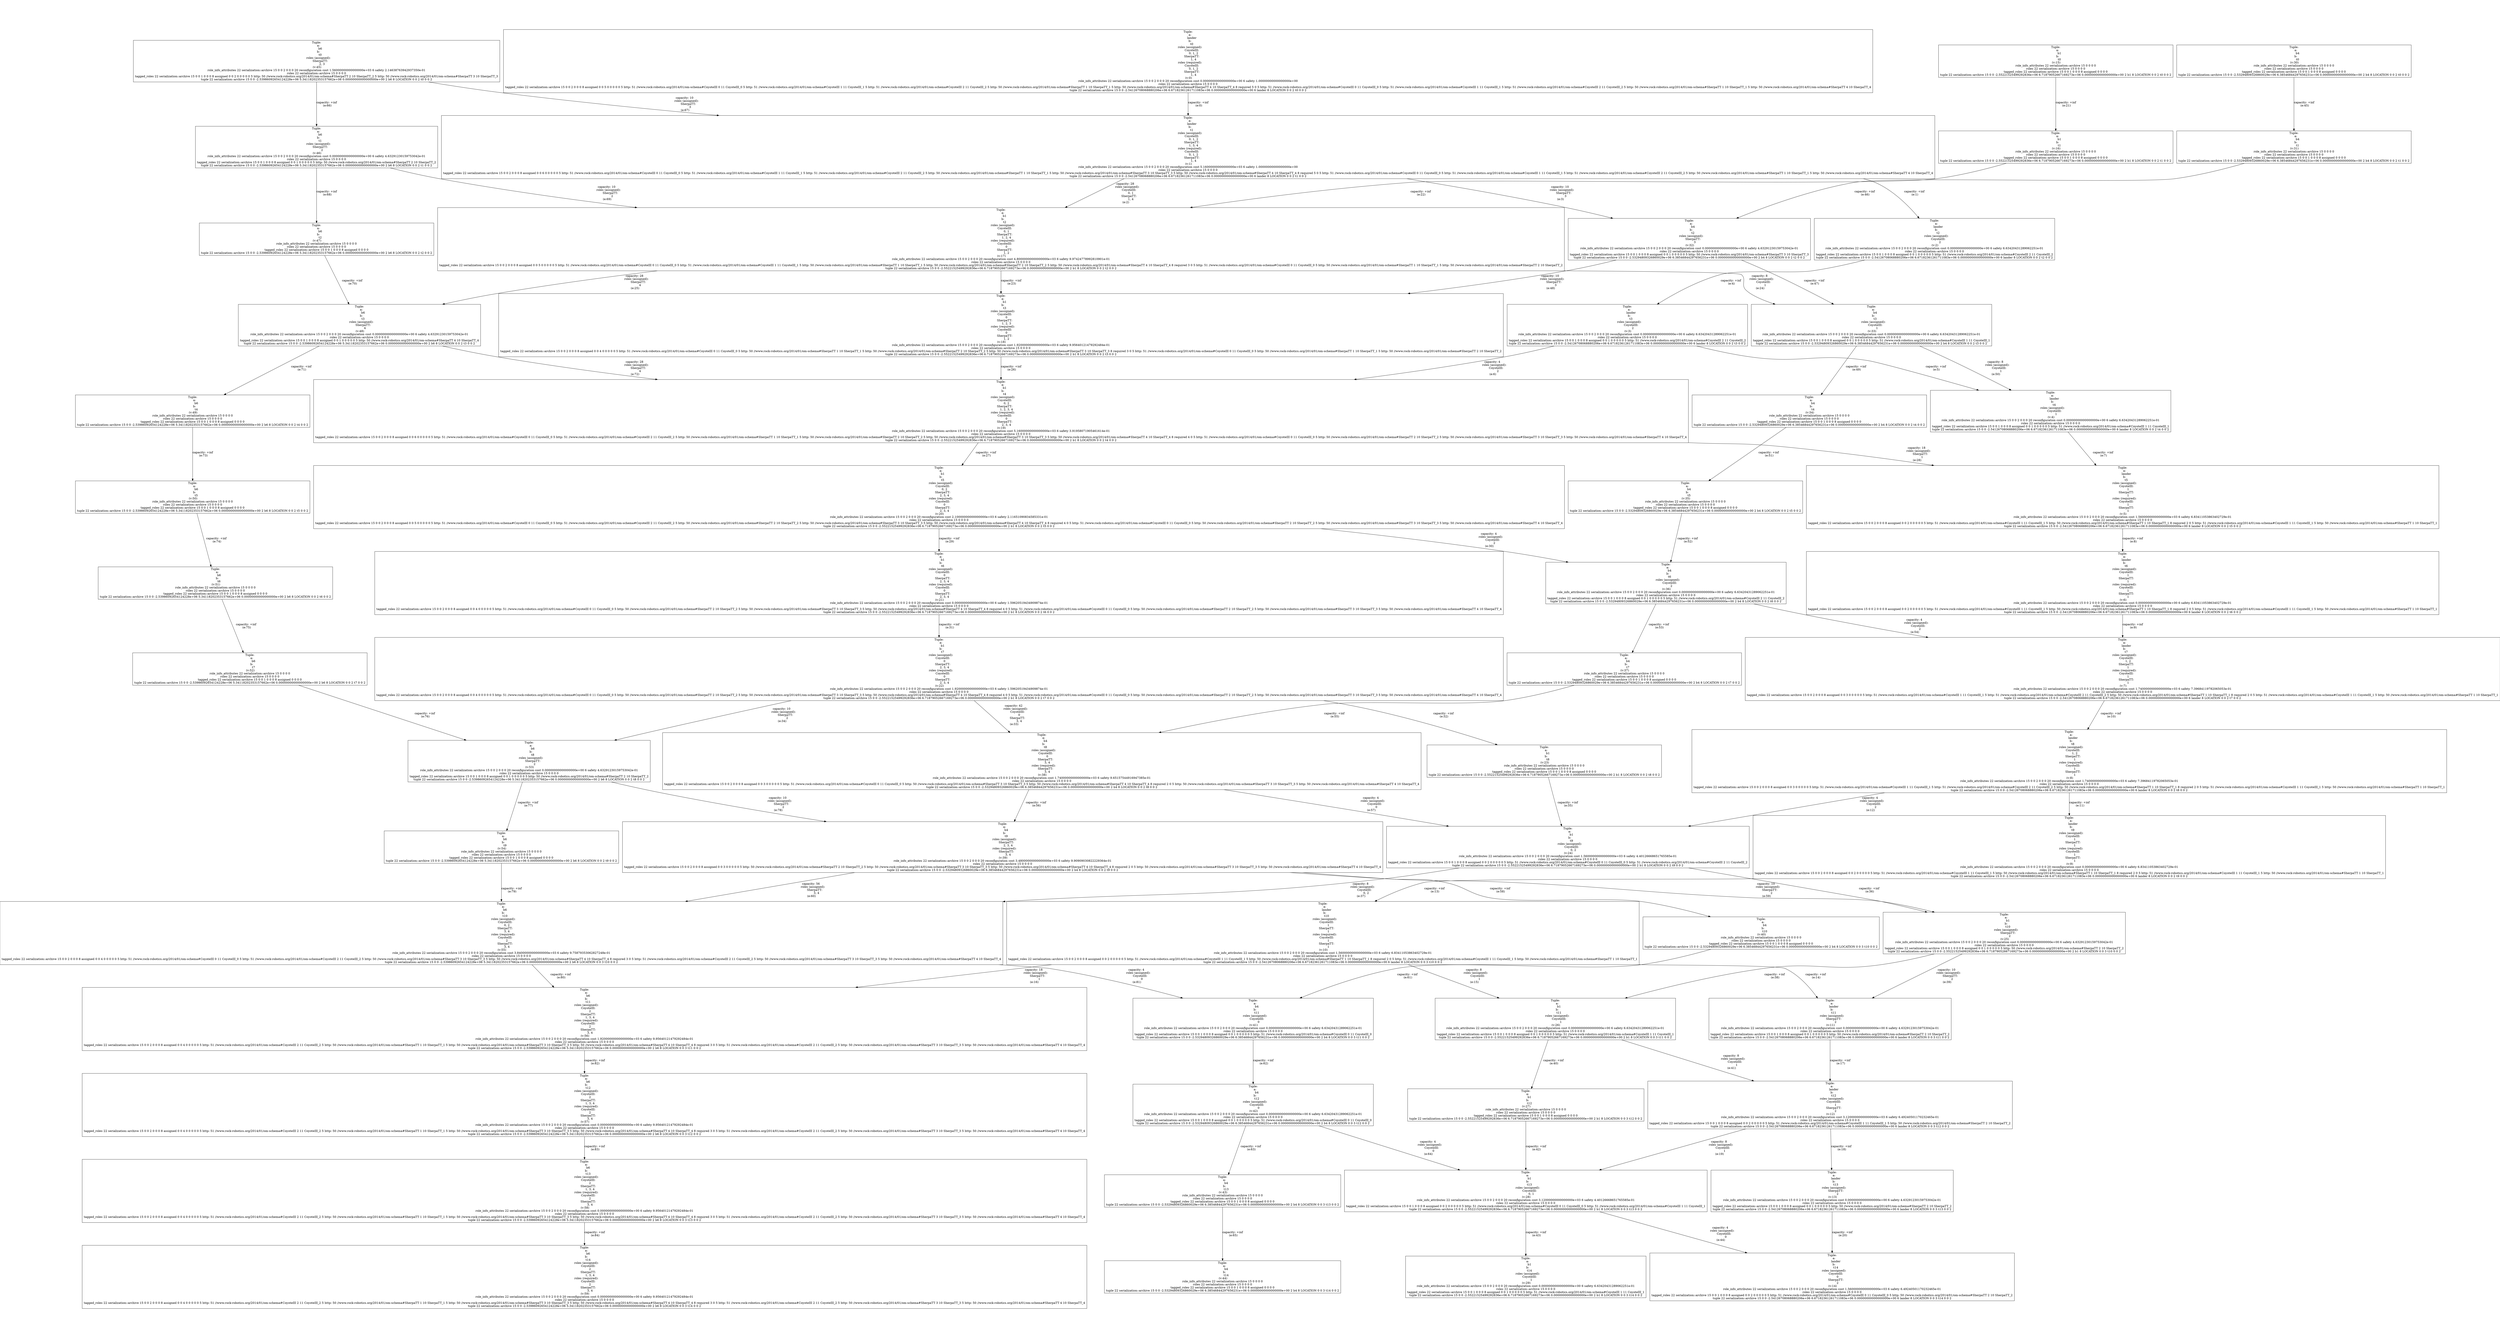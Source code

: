 digraph GraphvizGraph {
	graph [bb="0,0,10290,6234",
		concentrate=false,
		dpi="96,0",
		overlap=false,
		pad="0,2",
		root="Tuple:
    a:
        b6
    b:
        t14
    roles (assigned):
        CoyoteIII:
            2
        SherpaTT:
            \
1, 3, 4
    roles (required):
        CoyoteIII:
            2
        SherpaTT:
            3, 4
 (v:59)
role_info_attributes 22 \
serialization::archive 15 0 0 2 0 0 0 20 reconfiguration cost 0.00000000000000000e+00 6 safety 9.95640121479292484e-01
roles 22 \
serialization::archive 15 0 0 0 0
tagged_roles 22 serialization::archive 15 0 0 2 0 0 0 8 assigned 0 0 4 0 0 0 0 0 5 http: 51 //\
www.rock-robotics.org/2014/01/om-schema#CoyoteIII 2 11 CoyoteIII_2 5 http: 50 //www.rock-robotics.org/2014/01/om-schema#SherpaTT \
1 10 SherpaTT_1 5 http: 50 //www.rock-robotics.org/2014/01/om-schema#SherpaTT 3 10 SherpaTT_3 5 http: 50 //www.rock-robotics.org/\
2014/01/om-schema#SherpaTT 4 10 SherpaTT_4 8 required 3 0 5 http: 51 //www.rock-robotics.org/2014/01/om-schema#CoyoteIII 2 11 CoyoteIII_\
2 5 http: 50 //www.rock-robotics.org/2014/01/om-schema#SherpaTT 3 10 SherpaTT_3 5 http: 50 //www.rock-robotics.org/2014/01/om-schema#\
SherpaTT 4 10 SherpaTT_4
tuple 22 serialization::archive 15 0 0 -2.53986092654124228e+06 5.34118202353157662e+06 0.00000000000000000e+\
00 2 b6 8 LOCATION 0 0 3 t14 0 0 2",
		splines=true
	];
	node [fixedsize=false,
		label="\N",
		pin=false,
		pos="0,0",
		shape=box,
		width=0
	];
	edge [label=o];
	"Tuple:
    a:
        b6
    b:
        t14
    roles (assigned):
        CoyoteIII:
            2
        SherpaTT:
            \
1, 3, 4
    roles (required):
        CoyoteIII:
            2
        SherpaTT:
            3, 4
 (v:59)
role_info_attributes 22 \
serialization::archive 15 0 0 2 0 0 0 20 reconfiguration cost 0.00000000000000000e+00 6 safety 9.95640121479292484e-01
roles 22 \
serialization::archive 15 0 0 0 0
tagged_roles 22 serialization::archive 15 0 0 2 0 0 0 8 assigned 0 0 4 0 0 0 0 0 5 http: 51 //\
www.rock-robotics.org/2014/01/om-schema#CoyoteIII 2 11 CoyoteIII_2 5 http: 50 //www.rock-robotics.org/2014/01/om-schema#SherpaTT \
1 10 SherpaTT_1 5 http: 50 //www.rock-robotics.org/2014/01/om-schema#SherpaTT 3 10 SherpaTT_3 5 http: 50 //www.rock-robotics.org/\
2014/01/om-schema#SherpaTT 4 10 SherpaTT_4 8 required 3 0 5 http: 51 //www.rock-robotics.org/2014/01/om-schema#CoyoteIII 2 11 CoyoteIII_\
2 5 http: 50 //www.rock-robotics.org/2014/01/om-schema#SherpaTT 3 10 SherpaTT_3 5 http: 50 //www.rock-robotics.org/2014/01/om-schema#\
SherpaTT 4 10 SherpaTT_4
tuple 22 serialization::archive 15 0 0 -2.53986092654124228e+06 5.34118202353157662e+06 0.00000000000000000e+\
00 2 b6 8 LOCATION 0 0 3 t14 0 0 2"	 [height=4.2778,
		pos="2625.5,154",
		width=52.861];
	"Tuple:
    a:
        b6
    b:
        t13
    roles (assigned):
        CoyoteIII:
            2
        SherpaTT:
            \
1, 3, 4
    roles (required):
        CoyoteIII:
            2
        SherpaTT:
            3, 4
 (v:58)
role_info_attributes 22 \
serialization::archive 15 0 0 2 0 0 0 20 reconfiguration cost 0.00000000000000000e+00 6 safety 9.95640121479292484e-01
roles 22 \
serialization::archive 15 0 0 0 0
tagged_roles 22 serialization::archive 15 0 0 2 0 0 0 8 assigned 0 0 4 0 0 0 0 0 5 http: 51 //\
www.rock-robotics.org/2014/01/om-schema#CoyoteIII 2 11 CoyoteIII_2 5 http: 50 //www.rock-robotics.org/2014/01/om-schema#SherpaTT \
1 10 SherpaTT_1 5 http: 50 //www.rock-robotics.org/2014/01/om-schema#SherpaTT 3 10 SherpaTT_3 5 http: 50 //www.rock-robotics.org/\
2014/01/om-schema#SherpaTT 4 10 SherpaTT_4 8 required 3 0 5 http: 51 //www.rock-robotics.org/2014/01/om-schema#CoyoteIII 2 11 CoyoteIII_\
2 5 http: 50 //www.rock-robotics.org/2014/01/om-schema#SherpaTT 3 10 SherpaTT_3 5 http: 50 //www.rock-robotics.org/2014/01/om-schema#\
SherpaTT 4 10 SherpaTT_4
tuple 22 serialization::archive 15 0 0 -2.53986092654124228e+06 5.34118202353157662e+06 0.00000000000000000e+\
00 2 b6 8 LOCATION 0 0 3 t13 0 0 2"	 [height=4.2778,
		pos="2625.5,573",
		width=52.861];
	"Tuple:
    a:
        b6
    b:
        t13
    roles (assigned):
        CoyoteIII:
            2
        SherpaTT:
            \
1, 3, 4
    roles (required):
        CoyoteIII:
            2
        SherpaTT:
            3, 4
 (v:58)
role_info_attributes 22 \
serialization::archive 15 0 0 2 0 0 0 20 reconfiguration cost 0.00000000000000000e+00 6 safety 9.95640121479292484e-01
roles 22 \
serialization::archive 15 0 0 0 0
tagged_roles 22 serialization::archive 15 0 0 2 0 0 0 8 assigned 0 0 4 0 0 0 0 0 5 http: 51 //\
www.rock-robotics.org/2014/01/om-schema#CoyoteIII 2 11 CoyoteIII_2 5 http: 50 //www.rock-robotics.org/2014/01/om-schema#SherpaTT \
1 10 SherpaTT_1 5 http: 50 //www.rock-robotics.org/2014/01/om-schema#SherpaTT 3 10 SherpaTT_3 5 http: 50 //www.rock-robotics.org/\
2014/01/om-schema#SherpaTT 4 10 SherpaTT_4 8 required 3 0 5 http: 51 //www.rock-robotics.org/2014/01/om-schema#CoyoteIII 2 11 CoyoteIII_\
2 5 http: 50 //www.rock-robotics.org/2014/01/om-schema#SherpaTT 3 10 SherpaTT_3 5 http: 50 //www.rock-robotics.org/2014/01/om-schema#\
SherpaTT 4 10 SherpaTT_4
tuple 22 serialization::archive 15 0 0 -2.53986092654124228e+06 5.34118202353157662e+06 0.00000000000000000e+\
00 2 b6 8 LOCATION 0 0 3 t13 0 0 2" -> "Tuple:
    a:
        b6
    b:
        t14
    roles (assigned):
        CoyoteIII:
            2
        SherpaTT:
            \
1, 3, 4
    roles (required):
        CoyoteIII:
            2
        SherpaTT:
            3, 4
 (v:59)
role_info_attributes 22 \
serialization::archive 15 0 0 2 0 0 0 20 reconfiguration cost 0.00000000000000000e+00 6 safety 9.95640121479292484e-01
roles 22 \
serialization::archive 15 0 0 0 0
tagged_roles 22 serialization::archive 15 0 0 2 0 0 0 8 assigned 0 0 4 0 0 0 0 0 5 http: 51 //\
www.rock-robotics.org/2014/01/om-schema#CoyoteIII 2 11 CoyoteIII_2 5 http: 50 //www.rock-robotics.org/2014/01/om-schema#SherpaTT \
1 10 SherpaTT_1 5 http: 50 //www.rock-robotics.org/2014/01/om-schema#SherpaTT 3 10 SherpaTT_3 5 http: 50 //www.rock-robotics.org/\
2014/01/om-schema#SherpaTT 4 10 SherpaTT_4 8 required 3 0 5 http: 51 //www.rock-robotics.org/2014/01/om-schema#CoyoteIII 2 11 CoyoteIII_\
2 5 http: 50 //www.rock-robotics.org/2014/01/om-schema#SherpaTT 3 10 SherpaTT_3 5 http: 50 //www.rock-robotics.org/2014/01/om-schema#\
SherpaTT 4 10 SherpaTT_4
tuple 22 serialization::archive 15 0 0 -2.53986092654124228e+06 5.34118202353157662e+06 0.00000000000000000e+\
00 2 b6 8 LOCATION 0 0 3 t14 0 0 2" [key="capacity: +inf
 (e:84)",
	label="capacity: +inf
 (e:84)",
	lp="2663.5,363.5",
	pos="e,2625.5,308.26 2625.5,418.76 2625.5,386.09 2625.5,351.49 2625.5,318.46"];
"Tuple:
    a:
        b6
    b:
        t12
    roles (assigned):
        CoyoteIII:
            2
        SherpaTT:
            \
1, 3, 4
    roles (required):
        CoyoteIII:
            2
        SherpaTT:
            3, 4
 (v:57)
role_info_attributes 22 \
serialization::archive 15 0 0 2 0 0 0 20 reconfiguration cost 0.00000000000000000e+00 6 safety 9.95640121479292484e-01
roles 22 \
serialization::archive 15 0 0 0 0
tagged_roles 22 serialization::archive 15 0 0 2 0 0 0 8 assigned 0 0 4 0 0 0 0 0 5 http: 51 //\
www.rock-robotics.org/2014/01/om-schema#CoyoteIII 2 11 CoyoteIII_2 5 http: 50 //www.rock-robotics.org/2014/01/om-schema#SherpaTT \
1 10 SherpaTT_1 5 http: 50 //www.rock-robotics.org/2014/01/om-schema#SherpaTT 3 10 SherpaTT_3 5 http: 50 //www.rock-robotics.org/\
2014/01/om-schema#SherpaTT 4 10 SherpaTT_4 8 required 3 0 5 http: 51 //www.rock-robotics.org/2014/01/om-schema#CoyoteIII 2 11 CoyoteIII_\
2 5 http: 50 //www.rock-robotics.org/2014/01/om-schema#SherpaTT 3 10 SherpaTT_3 5 http: 50 //www.rock-robotics.org/2014/01/om-schema#\
SherpaTT 4 10 SherpaTT_4
tuple 22 serialization::archive 15 0 0 -2.53986092654124228e+06 5.34118202353157662e+06 0.00000000000000000e+\
00 2 b6 8 LOCATION 0 0 3 t12 0 0 2" [height=4.2778,
	pos="2625.5,992",
	width=52.861];
"Tuple:
    a:
        b6
    b:
        t12
    roles (assigned):
        CoyoteIII:
            2
        SherpaTT:
            \
1, 3, 4
    roles (required):
        CoyoteIII:
            2
        SherpaTT:
            3, 4
 (v:57)
role_info_attributes 22 \
serialization::archive 15 0 0 2 0 0 0 20 reconfiguration cost 0.00000000000000000e+00 6 safety 9.95640121479292484e-01
roles 22 \
serialization::archive 15 0 0 0 0
tagged_roles 22 serialization::archive 15 0 0 2 0 0 0 8 assigned 0 0 4 0 0 0 0 0 5 http: 51 //\
www.rock-robotics.org/2014/01/om-schema#CoyoteIII 2 11 CoyoteIII_2 5 http: 50 //www.rock-robotics.org/2014/01/om-schema#SherpaTT \
1 10 SherpaTT_1 5 http: 50 //www.rock-robotics.org/2014/01/om-schema#SherpaTT 3 10 SherpaTT_3 5 http: 50 //www.rock-robotics.org/\
2014/01/om-schema#SherpaTT 4 10 SherpaTT_4 8 required 3 0 5 http: 51 //www.rock-robotics.org/2014/01/om-schema#CoyoteIII 2 11 CoyoteIII_\
2 5 http: 50 //www.rock-robotics.org/2014/01/om-schema#SherpaTT 3 10 SherpaTT_3 5 http: 50 //www.rock-robotics.org/2014/01/om-schema#\
SherpaTT 4 10 SherpaTT_4
tuple 22 serialization::archive 15 0 0 -2.53986092654124228e+06 5.34118202353157662e+06 0.00000000000000000e+\
00 2 b6 8 LOCATION 0 0 3 t12 0 0 2" -> "Tuple:
    a:
        b6
    b:
        t13
    roles (assigned):
        CoyoteIII:
            2
        SherpaTT:
            \
1, 3, 4
    roles (required):
        CoyoteIII:
            2
        SherpaTT:
            3, 4
 (v:58)
role_info_attributes 22 \
serialization::archive 15 0 0 2 0 0 0 20 reconfiguration cost 0.00000000000000000e+00 6 safety 9.95640121479292484e-01
roles 22 \
serialization::archive 15 0 0 0 0
tagged_roles 22 serialization::archive 15 0 0 2 0 0 0 8 assigned 0 0 4 0 0 0 0 0 5 http: 51 //\
www.rock-robotics.org/2014/01/om-schema#CoyoteIII 2 11 CoyoteIII_2 5 http: 50 //www.rock-robotics.org/2014/01/om-schema#SherpaTT \
1 10 SherpaTT_1 5 http: 50 //www.rock-robotics.org/2014/01/om-schema#SherpaTT 3 10 SherpaTT_3 5 http: 50 //www.rock-robotics.org/\
2014/01/om-schema#SherpaTT 4 10 SherpaTT_4 8 required 3 0 5 http: 51 //www.rock-robotics.org/2014/01/om-schema#CoyoteIII 2 11 CoyoteIII_\
2 5 http: 50 //www.rock-robotics.org/2014/01/om-schema#SherpaTT 3 10 SherpaTT_3 5 http: 50 //www.rock-robotics.org/2014/01/om-schema#\
SherpaTT 4 10 SherpaTT_4
tuple 22 serialization::archive 15 0 0 -2.53986092654124228e+06 5.34118202353157662e+06 0.00000000000000000e+\
00 2 b6 8 LOCATION 0 0 3 t13 0 0 2" [key="capacity: +inf
 (e:83)",
label="capacity: +inf
 (e:83)",
lp="2663.5,782.5",
pos="e,2625.5,727.26 2625.5,837.76 2625.5,805.09 2625.5,770.49 2625.5,737.46"];
"Tuple:
    a:
        b6
    b:
        t11
    roles (assigned):
        CoyoteIII:
            2
        SherpaTT:
            \
1, 3, 4
    roles (required):
        CoyoteIII:
            2
        SherpaTT:
            3, 4
 (v:56)
role_info_attributes 22 \
serialization::archive 15 0 0 2 0 0 0 20 reconfiguration cost 1.92000000000000000e+03 6 safety 9.95640121479292484e-01
roles 22 \
serialization::archive 15 0 0 0 0
tagged_roles 22 serialization::archive 15 0 0 2 0 0 0 8 assigned 0 0 4 0 0 0 0 0 5 http: 51 //\
www.rock-robotics.org/2014/01/om-schema#CoyoteIII 2 11 CoyoteIII_2 5 http: 50 //www.rock-robotics.org/2014/01/om-schema#SherpaTT \
1 10 SherpaTT_1 5 http: 50 //www.rock-robotics.org/2014/01/om-schema#SherpaTT 3 10 SherpaTT_3 5 http: 50 //www.rock-robotics.org/\
2014/01/om-schema#SherpaTT 4 10 SherpaTT_4 8 required 3 0 5 http: 51 //www.rock-robotics.org/2014/01/om-schema#CoyoteIII 2 11 CoyoteIII_\
2 5 http: 50 //www.rock-robotics.org/2014/01/om-schema#SherpaTT 3 10 SherpaTT_3 5 http: 50 //www.rock-robotics.org/2014/01/om-schema#\
SherpaTT 4 10 SherpaTT_4
tuple 22 serialization::archive 15 0 0 -2.53986092654124228e+06 5.34118202353157662e+06 0.00000000000000000e+\
00 2 b6 8 LOCATION 0 0 3 t11 0 0 2" [height=4.2778,
pos="2625.5,1411",
width=52.861];
"Tuple:
    a:
        b6
    b:
        t11
    roles (assigned):
        CoyoteIII:
            2
        SherpaTT:
            \
1, 3, 4
    roles (required):
        CoyoteIII:
            2
        SherpaTT:
            3, 4
 (v:56)
role_info_attributes 22 \
serialization::archive 15 0 0 2 0 0 0 20 reconfiguration cost 1.92000000000000000e+03 6 safety 9.95640121479292484e-01
roles 22 \
serialization::archive 15 0 0 0 0
tagged_roles 22 serialization::archive 15 0 0 2 0 0 0 8 assigned 0 0 4 0 0 0 0 0 5 http: 51 //\
www.rock-robotics.org/2014/01/om-schema#CoyoteIII 2 11 CoyoteIII_2 5 http: 50 //www.rock-robotics.org/2014/01/om-schema#SherpaTT \
1 10 SherpaTT_1 5 http: 50 //www.rock-robotics.org/2014/01/om-schema#SherpaTT 3 10 SherpaTT_3 5 http: 50 //www.rock-robotics.org/\
2014/01/om-schema#SherpaTT 4 10 SherpaTT_4 8 required 3 0 5 http: 51 //www.rock-robotics.org/2014/01/om-schema#CoyoteIII 2 11 CoyoteIII_\
2 5 http: 50 //www.rock-robotics.org/2014/01/om-schema#SherpaTT 3 10 SherpaTT_3 5 http: 50 //www.rock-robotics.org/2014/01/om-schema#\
SherpaTT 4 10 SherpaTT_4
tuple 22 serialization::archive 15 0 0 -2.53986092654124228e+06 5.34118202353157662e+06 0.00000000000000000e+\
00 2 b6 8 LOCATION 0 0 3 t11 0 0 2" -> "Tuple:
    a:
        b6
    b:
        t12
    roles (assigned):
        CoyoteIII:
            2
        SherpaTT:
            \
1, 3, 4
    roles (required):
        CoyoteIII:
            2
        SherpaTT:
            3, 4
 (v:57)
role_info_attributes 22 \
serialization::archive 15 0 0 2 0 0 0 20 reconfiguration cost 0.00000000000000000e+00 6 safety 9.95640121479292484e-01
roles 22 \
serialization::archive 15 0 0 0 0
tagged_roles 22 serialization::archive 15 0 0 2 0 0 0 8 assigned 0 0 4 0 0 0 0 0 5 http: 51 //\
www.rock-robotics.org/2014/01/om-schema#CoyoteIII 2 11 CoyoteIII_2 5 http: 50 //www.rock-robotics.org/2014/01/om-schema#SherpaTT \
1 10 SherpaTT_1 5 http: 50 //www.rock-robotics.org/2014/01/om-schema#SherpaTT 3 10 SherpaTT_3 5 http: 50 //www.rock-robotics.org/\
2014/01/om-schema#SherpaTT 4 10 SherpaTT_4 8 required 3 0 5 http: 51 //www.rock-robotics.org/2014/01/om-schema#CoyoteIII 2 11 CoyoteIII_\
2 5 http: 50 //www.rock-robotics.org/2014/01/om-schema#SherpaTT 3 10 SherpaTT_3 5 http: 50 //www.rock-robotics.org/2014/01/om-schema#\
SherpaTT 4 10 SherpaTT_4
tuple 22 serialization::archive 15 0 0 -2.53986092654124228e+06 5.34118202353157662e+06 0.00000000000000000e+\
00 2 b6 8 LOCATION 0 0 3 t12 0 0 2" [key="capacity: +inf
 (e:82)",
label="capacity: +inf
 (e:82)",
lp="2663.5,1201.5",
pos="e,2625.5,1146.3 2625.5,1256.8 2625.5,1224.1 2625.5,1189.5 2625.5,1156.5"];
"Tuple:
    a:
        b6
    b:
        t10
    roles (assigned):
        CoyoteIII:
            0, 2
        SherpaTT:
            \
3, 4
    roles (required):
        CoyoteIII:
            2
        SherpaTT:
            3, 4
 (v:55)
role_info_attributes 22 serialization::\
archive 15 0 0 2 0 0 0 20 reconfiguration cost 3.84000000000000000e+03 6 safety 9.75879353062827248e-01
roles 22 serialization::\
archive 15 0 0 0 0
tagged_roles 22 serialization::archive 15 0 0 2 0 0 0 8 assigned 0 0 4 0 0 0 0 0 5 http: 51 //www.rock-robotics.org/\
2014/01/om-schema#CoyoteIII 0 11 CoyoteIII_0 5 http: 51 //www.rock-robotics.org/2014/01/om-schema#CoyoteIII 2 11 CoyoteIII_2 5 http: \
50 //www.rock-robotics.org/2014/01/om-schema#SherpaTT 3 10 SherpaTT_3 5 http: 50 //www.rock-robotics.org/2014/01/om-schema#SherpaTT \
4 10 SherpaTT_4 8 required 3 0 5 http: 51 //www.rock-robotics.org/2014/01/om-schema#CoyoteIII 2 11 CoyoteIII_2 5 http: 50 //www.rock-robotics.org/\
2014/01/om-schema#SherpaTT 3 10 SherpaTT_3 5 http: 50 //www.rock-robotics.org/2014/01/om-schema#SherpaTT 4 10 SherpaTT_4
tuple 22 \
serialization::archive 15 0 0 -2.53986092654124228e+06 5.34118202353157662e+06 0.00000000000000000e+00 2 b6 8 LOCATION 0 0 3 t10 \
0 0 2" [height=4.2778,
pos="2630.5,1830",
width=52.819];
"Tuple:
    a:
        b6
    b:
        t10
    roles (assigned):
        CoyoteIII:
            0, 2
        SherpaTT:
            \
3, 4
    roles (required):
        CoyoteIII:
            2
        SherpaTT:
            3, 4
 (v:55)
role_info_attributes 22 serialization::\
archive 15 0 0 2 0 0 0 20 reconfiguration cost 3.84000000000000000e+03 6 safety 9.75879353062827248e-01
roles 22 serialization::\
archive 15 0 0 0 0
tagged_roles 22 serialization::archive 15 0 0 2 0 0 0 8 assigned 0 0 4 0 0 0 0 0 5 http: 51 //www.rock-robotics.org/\
2014/01/om-schema#CoyoteIII 0 11 CoyoteIII_0 5 http: 51 //www.rock-robotics.org/2014/01/om-schema#CoyoteIII 2 11 CoyoteIII_2 5 http: \
50 //www.rock-robotics.org/2014/01/om-schema#SherpaTT 3 10 SherpaTT_3 5 http: 50 //www.rock-robotics.org/2014/01/om-schema#SherpaTT \
4 10 SherpaTT_4 8 required 3 0 5 http: 51 //www.rock-robotics.org/2014/01/om-schema#CoyoteIII 2 11 CoyoteIII_2 5 http: 50 //www.rock-robotics.org/\
2014/01/om-schema#SherpaTT 3 10 SherpaTT_3 5 http: 50 //www.rock-robotics.org/2014/01/om-schema#SherpaTT 4 10 SherpaTT_4
tuple 22 \
serialization::archive 15 0 0 -2.53986092654124228e+06 5.34118202353157662e+06 0.00000000000000000e+00 2 b6 8 LOCATION 0 0 3 t10 \
0 0 2" -> "Tuple:
    a:
        b6
    b:
        t11
    roles (assigned):
        CoyoteIII:
            2
        SherpaTT:
            \
1, 3, 4
    roles (required):
        CoyoteIII:
            2
        SherpaTT:
            3, 4
 (v:56)
role_info_attributes 22 \
serialization::archive 15 0 0 2 0 0 0 20 reconfiguration cost 1.92000000000000000e+03 6 safety 9.95640121479292484e-01
roles 22 \
serialization::archive 15 0 0 0 0
tagged_roles 22 serialization::archive 15 0 0 2 0 0 0 8 assigned 0 0 4 0 0 0 0 0 5 http: 51 //\
www.rock-robotics.org/2014/01/om-schema#CoyoteIII 2 11 CoyoteIII_2 5 http: 50 //www.rock-robotics.org/2014/01/om-schema#SherpaTT \
1 10 SherpaTT_1 5 http: 50 //www.rock-robotics.org/2014/01/om-schema#SherpaTT 3 10 SherpaTT_3 5 http: 50 //www.rock-robotics.org/\
2014/01/om-schema#SherpaTT 4 10 SherpaTT_4 8 required 3 0 5 http: 51 //www.rock-robotics.org/2014/01/om-schema#CoyoteIII 2 11 CoyoteIII_\
2 5 http: 50 //www.rock-robotics.org/2014/01/om-schema#SherpaTT 3 10 SherpaTT_3 5 http: 50 //www.rock-robotics.org/2014/01/om-schema#\
SherpaTT 4 10 SherpaTT_4
tuple 22 serialization::archive 15 0 0 -2.53986092654124228e+06 5.34118202353157662e+06 0.00000000000000000e+\
00 2 b6 8 LOCATION 0 0 3 t11 0 0 2" [key="capacity: +inf
 (e:80)",
label="capacity: +inf
 (e:80)",
lp="2666.5,1620.5",
pos="e,2627.3,1565.3 2628.7,1675.8 2628.3,1643.1 2627.9,1608.5 2627.5,1575.5"];
"Tuple:
    a:
        b4
    b:
        t11
    roles (assigned):
        CoyoteIII:
            0
 (v:41)
role_info_attributes \
22 serialization::archive 15 0 0 2 0 0 0 20 reconfiguration cost 0.00000000000000000e+00 6 safety 6.63420431289062251e-01
roles \
22 serialization::archive 15 0 0 0 0
tagged_roles 22 serialization::archive 15 0 0 1 0 0 0 8 assigned 0 0 1 0 0 0 0 0 5 http: 51 //\
www.rock-robotics.org/2014/01/om-schema#CoyoteIII 0 11 CoyoteIII_0
tuple 22 serialization::archive 15 0 0 -2.53294809326860029e+\
06 6.38546844297656231e+06 0.00000000000000000e+00 2 b4 8 LOCATION 0 0 3 t11 0 0 2" [height=2.8194,
pos="5001.5,1411",
width=12.653];
"Tuple:
    a:
        b6
    b:
        t10
    roles (assigned):
        CoyoteIII:
            0, 2
        SherpaTT:
            \
3, 4
    roles (required):
        CoyoteIII:
            2
        SherpaTT:
            3, 4
 (v:55)
role_info_attributes 22 serialization::\
archive 15 0 0 2 0 0 0 20 reconfiguration cost 3.84000000000000000e+03 6 safety 9.75879353062827248e-01
roles 22 serialization::\
archive 15 0 0 0 0
tagged_roles 22 serialization::archive 15 0 0 2 0 0 0 8 assigned 0 0 4 0 0 0 0 0 5 http: 51 //www.rock-robotics.org/\
2014/01/om-schema#CoyoteIII 0 11 CoyoteIII_0 5 http: 51 //www.rock-robotics.org/2014/01/om-schema#CoyoteIII 2 11 CoyoteIII_2 5 http: \
50 //www.rock-robotics.org/2014/01/om-schema#SherpaTT 3 10 SherpaTT_3 5 http: 50 //www.rock-robotics.org/2014/01/om-schema#SherpaTT \
4 10 SherpaTT_4 8 required 3 0 5 http: 51 //www.rock-robotics.org/2014/01/om-schema#CoyoteIII 2 11 CoyoteIII_2 5 http: 50 //www.rock-robotics.org/\
2014/01/om-schema#SherpaTT 3 10 SherpaTT_3 5 http: 50 //www.rock-robotics.org/2014/01/om-schema#SherpaTT 4 10 SherpaTT_4
tuple 22 \
serialization::archive 15 0 0 -2.53986092654124228e+06 5.34118202353157662e+06 0.00000000000000000e+00 2 b6 8 LOCATION 0 0 3 t10 \
0 0 2" -> "Tuple:
    a:
        b4
    b:
        t11
    roles (assigned):
        CoyoteIII:
            0
 (v:41)
role_info_attributes \
22 serialization::archive 15 0 0 2 0 0 0 20 reconfiguration cost 0.00000000000000000e+00 6 safety 6.63420431289062251e-01
roles \
22 serialization::archive 15 0 0 0 0
tagged_roles 22 serialization::archive 15 0 0 1 0 0 0 8 assigned 0 0 1 0 0 0 0 0 5 http: 51 //\
www.rock-robotics.org/2014/01/om-schema#CoyoteIII 0 11 CoyoteIII_0
tuple 22 serialization::archive 15 0 0 -2.53294809326860029e+\
06 6.38546844297656231e+06 0.00000000000000000e+00 2 b4 8 LOCATION 0 0 3 t11 0 0 2" [key="capacity: 4
    roles (assigned):
        CoyoteIII:
            0
 (e:81)",
label="capacity: 4
    roles (assigned):
        CoyoteIII:
            0
 (e:81)",
lp="4489,1620.5",
pos="e,4722.9,1512.6 3966.4,1676 4159,1644.6 4354.1,1607.8 4537.5,1565 4595,1551.6 4655.6,1534.1 4713.3,1515.7"];
"Tuple:
    a:
        b6
    b:
        t9
 (v:54)
role_info_attributes 22 serialization::archive 15 0 0 0 0
roles 22 serialization::\
archive 15 0 0 0 0
tagged_roles 22 serialization::archive 15 0 0 1 0 0 0 8 assigned 0 0 0 0
tuple 22 serialization::archive 15 0 \
0 -2.53986092654124228e+06 5.34118202353157662e+06 0.00000000000000000e+00 2 b6 8 LOCATION 0 0 2 t9 0 0 2" [height=2.1944,
pos="1873.5,2249",
width=12.208];
"Tuple:
    a:
        b6
    b:
        t9
 (v:54)
role_info_attributes 22 serialization::archive 15 0 0 0 0
roles 22 serialization::\
archive 15 0 0 0 0
tagged_roles 22 serialization::archive 15 0 0 1 0 0 0 8 assigned 0 0 0 0
tuple 22 serialization::archive 15 0 \
0 -2.53986092654124228e+06 5.34118202353157662e+06 0.00000000000000000e+00 2 b6 8 LOCATION 0 0 2 t9 0 0 2" -> "Tuple:
    a:
        b6
    b:
        t10
    roles (assigned):
        CoyoteIII:
            0, 2
        SherpaTT:
            \
3, 4
    roles (required):
        CoyoteIII:
            2
        SherpaTT:
            3, 4
 (v:55)
role_info_attributes 22 serialization::\
archive 15 0 0 2 0 0 0 20 reconfiguration cost 3.84000000000000000e+03 6 safety 9.75879353062827248e-01
roles 22 serialization::\
archive 15 0 0 0 0
tagged_roles 22 serialization::archive 15 0 0 2 0 0 0 8 assigned 0 0 4 0 0 0 0 0 5 http: 51 //www.rock-robotics.org/\
2014/01/om-schema#CoyoteIII 0 11 CoyoteIII_0 5 http: 51 //www.rock-robotics.org/2014/01/om-schema#CoyoteIII 2 11 CoyoteIII_2 5 http: \
50 //www.rock-robotics.org/2014/01/om-schema#SherpaTT 3 10 SherpaTT_3 5 http: 50 //www.rock-robotics.org/2014/01/om-schema#SherpaTT \
4 10 SherpaTT_4 8 required 3 0 5 http: 51 //www.rock-robotics.org/2014/01/om-schema#CoyoteIII 2 11 CoyoteIII_2 5 http: 50 //www.rock-robotics.org/\
2014/01/om-schema#SherpaTT 3 10 SherpaTT_3 5 http: 50 //www.rock-robotics.org/2014/01/om-schema#SherpaTT 4 10 SherpaTT_4
tuple 22 \
serialization::archive 15 0 0 -2.53986092654124228e+06 5.34118202353157662e+06 0.00000000000000000e+00 2 b6 8 LOCATION 0 0 3 t10 \
0 0 2" [key="capacity: +inf
 (e:79)",
label="capacity: +inf
 (e:79)",
lp="2335.5,2039.5",
pos="e,2352.2,1984 2016.3,2169.9 2108.4,2119 2231.4,2050.9 2343.2,1989"];
"Tuple:
    a:
        b6
    b:
        t8
    roles (assigned):
        SherpaTT:
            2
 (v:53)
role_info_attributes 22 \
serialization::archive 15 0 0 2 0 0 0 20 reconfiguration cost 0.00000000000000000e+00 6 safety 4.63291230159753042e-01
roles 22 \
serialization::archive 15 0 0 0 0
tagged_roles 22 serialization::archive 15 0 0 1 0 0 0 8 assigned 0 0 1 0 0 0 0 0 5 http: 50 //\
www.rock-robotics.org/2014/01/om-schema#SherpaTT 2 10 SherpaTT_2
tuple 22 serialization::archive 15 0 0 -2.53986092654124228e+06 \
5.34118202353157662e+06 0.00000000000000000e+00 2 b6 8 LOCATION 0 0 2 t8 0 0 2" [height=2.8194,
pos="2062.5,2668",
width=12.694];
"Tuple:
    a:
        b6
    b:
        t8
    roles (assigned):
        SherpaTT:
            2
 (v:53)
role_info_attributes 22 \
serialization::archive 15 0 0 2 0 0 0 20 reconfiguration cost 0.00000000000000000e+00 6 safety 4.63291230159753042e-01
roles 22 \
serialization::archive 15 0 0 0 0
tagged_roles 22 serialization::archive 15 0 0 1 0 0 0 8 assigned 0 0 1 0 0 0 0 0 5 http: 50 //\
www.rock-robotics.org/2014/01/om-schema#SherpaTT 2 10 SherpaTT_2
tuple 22 serialization::archive 15 0 0 -2.53986092654124228e+06 \
5.34118202353157662e+06 0.00000000000000000e+00 2 b6 8 LOCATION 0 0 2 t8 0 0 2" -> "Tuple:
    a:
        b6
    b:
        t9
 (v:54)
role_info_attributes 22 serialization::archive 15 0 0 0 0
roles 22 serialization::\
archive 15 0 0 0 0
tagged_roles 22 serialization::archive 15 0 0 1 0 0 0 8 assigned 0 0 0 0
tuple 22 serialization::archive 15 0 \
0 -2.53986092654124228e+06 5.34118202353157662e+06 0.00000000000000000e+00 2 b6 8 LOCATION 0 0 2 t9 0 0 2" [key="capacity: +inf
 (e:77)",
label="capacity: +inf
 (e:77)",
lp="2017.5,2458.5",
pos="e,1909.2,2328.1 2016.6,2566.3 1985.1,2496.3 1943.5,2404.3 1913.4,2337.4"];
"Tuple:
    a:
        b4
    b:
        t9
    roles (assigned):
        SherpaTT:
            2, 3, 4
    roles (required):
        \
SherpaTT:
            3, 4
 (v:39)
role_info_attributes 22 serialization::archive 15 0 0 2 0 0 0 20 reconfiguration cost 3.48000000000000000e+\
03 6 safety 9.90909030822229364e-01
roles 22 serialization::archive 15 0 0 0 0
tagged_roles 22 serialization::archive 15 0 0 2 0 \
0 0 8 assigned 0 0 3 0 0 0 0 0 5 http: 50 //www.rock-robotics.org/2014/01/om-schema#SherpaTT 2 10 SherpaTT_2 5 http: 50 //www.rock-robotics.org/\
2014/01/om-schema#SherpaTT 3 10 SherpaTT_3 5 http: 50 //www.rock-robotics.org/2014/01/om-schema#SherpaTT 4 10 SherpaTT_4 8 required \
2 0 5 http: 50 //www.rock-robotics.org/2014/01/om-schema#SherpaTT 3 10 SherpaTT_3 5 http: 50 //www.rock-robotics.org/2014/01/om-schema#\
SherpaTT 4 10 SherpaTT_4
tuple 22 serialization::archive 15 0 0 -2.53294809326860029e+06 6.38546844297656231e+06 0.00000000000000000e+\
00 2 b4 8 LOCATION 0 0 2 t9 0 0 2" [height=3.4444,
pos="3767.5,2249",
width=39.903];
"Tuple:
    a:
        b6
    b:
        t8
    roles (assigned):
        SherpaTT:
            2
 (v:53)
role_info_attributes 22 \
serialization::archive 15 0 0 2 0 0 0 20 reconfiguration cost 0.00000000000000000e+00 6 safety 4.63291230159753042e-01
roles 22 \
serialization::archive 15 0 0 0 0
tagged_roles 22 serialization::archive 15 0 0 1 0 0 0 8 assigned 0 0 1 0 0 0 0 0 5 http: 50 //\
www.rock-robotics.org/2014/01/om-schema#SherpaTT 2 10 SherpaTT_2
tuple 22 serialization::archive 15 0 0 -2.53986092654124228e+06 \
5.34118202353157662e+06 0.00000000000000000e+00 2 b6 8 LOCATION 0 0 2 t8 0 0 2" -> "Tuple:
    a:
        b4
    b:
        t9
    roles (assigned):
        SherpaTT:
            2, 3, 4
    roles (required):
        \
SherpaTT:
            3, 4
 (v:39)
role_info_attributes 22 serialization::archive 15 0 0 2 0 0 0 20 reconfiguration cost 3.48000000000000000e+\
03 6 safety 9.90909030822229364e-01
roles 22 serialization::archive 15 0 0 0 0
tagged_roles 22 serialization::archive 15 0 0 2 0 \
0 0 8 assigned 0 0 3 0 0 0 0 0 5 http: 50 //www.rock-robotics.org/2014/01/om-schema#SherpaTT 2 10 SherpaTT_2 5 http: 50 //www.rock-robotics.org/\
2014/01/om-schema#SherpaTT 3 10 SherpaTT_3 5 http: 50 //www.rock-robotics.org/2014/01/om-schema#SherpaTT 4 10 SherpaTT_4 8 required \
2 0 5 http: 50 //www.rock-robotics.org/2014/01/om-schema#SherpaTT 3 10 SherpaTT_3 5 http: 50 //www.rock-robotics.org/2014/01/om-schema#\
SherpaTT 4 10 SherpaTT_4
tuple 22 serialization::archive 15 0 0 -2.53294809326860029e+06 6.38546844297656231e+06 0.00000000000000000e+\
00 2 b4 8 LOCATION 0 0 2 t9 0 0 2" [key="capacity: 10
    roles (assigned):
        SherpaTT:
            2
 (e:78)",
label="capacity: 10
    roles (assigned):
        SherpaTT:
            2
 (e:78)",
lp="2999,2458.5",
pos="e,3184.1,2373 2399.9,2566.4 2463.4,2548.3 2529.3,2530 2591.5,2514 2780.1,2465.3 2987.1,2417 3174.1,2375.2"];
"Tuple:
    a:
        b6
    b:
        t7
 (v:52)
role_info_attributes 22 serialization::archive 15 0 0 0 0
roles 22 serialization::\
archive 15 0 0 0 0
tagged_roles 22 serialization::archive 15 0 0 1 0 0 0 8 assigned 0 0 0 0
tuple 22 serialization::archive 15 0 \
0 -2.53986092654124228e+06 5.34118202353157662e+06 0.00000000000000000e+00 2 b6 8 LOCATION 0 0 2 t7 0 0 2" [height=2.1944,
pos="555.5,3117",
width=12.208];
"Tuple:
    a:
        b6
    b:
        t7
 (v:52)
role_info_attributes 22 serialization::archive 15 0 0 0 0
roles 22 serialization::\
archive 15 0 0 0 0
tagged_roles 22 serialization::archive 15 0 0 1 0 0 0 8 assigned 0 0 0 0
tuple 22 serialization::archive 15 0 \
0 -2.53986092654124228e+06 5.34118202353157662e+06 0.00000000000000000e+00 2 b6 8 LOCATION 0 0 2 t7 0 0 2" -> "Tuple:
    a:
        b6
    b:
        t8
    roles (assigned):
        SherpaTT:
            2
 (v:53)
role_info_attributes 22 \
serialization::archive 15 0 0 2 0 0 0 20 reconfiguration cost 0.00000000000000000e+00 6 safety 4.63291230159753042e-01
roles 22 \
serialization::archive 15 0 0 0 0
tagged_roles 22 serialization::archive 15 0 0 1 0 0 0 8 assigned 0 0 1 0 0 0 0 0 5 http: 50 //\
www.rock-robotics.org/2014/01/om-schema#SherpaTT 2 10 SherpaTT_2
tuple 22 serialization::archive 15 0 0 -2.53986092654124228e+06 \
5.34118202353157662e+06 0.00000000000000000e+00 2 b6 8 LOCATION 0 0 2 t8 0 0 2" [key="capacity: +inf
 (e:76)",
label="capacity: +inf
 (e:76)",
lp="1449.5,2892.5",
pos="e,1678.8,2769.6 778.92,3037.9 851.25,3013.1 932.02,2986.1 1006.5,2963 1224.4,2895.4 1469.7,2826.5 1669,2772.2"];
"Tuple:
    a:
        b6
    b:
        t6
 (v:51)
role_info_attributes 22 serialization::archive 15 0 0 0 0
roles 22 serialization::\
archive 15 0 0 0 0
tagged_roles 22 serialization::archive 15 0 0 1 0 0 0 8 assigned 0 0 0 0
tuple 22 serialization::archive 15 0 \
0 -2.53986092654124228e+06 5.34118202353157662e+06 0.00000000000000000e+00 2 b6 8 LOCATION 0 0 2 t6 0 0 2" [height=2.1944,
pos="481.5,3536",
width=12.208];
"Tuple:
    a:
        b6
    b:
        t6
 (v:51)
role_info_attributes 22 serialization::archive 15 0 0 0 0
roles 22 serialization::\
archive 15 0 0 0 0
tagged_roles 22 serialization::archive 15 0 0 1 0 0 0 8 assigned 0 0 0 0
tuple 22 serialization::archive 15 0 \
0 -2.53986092654124228e+06 5.34118202353157662e+06 0.00000000000000000e+00 2 b6 8 LOCATION 0 0 2 t6 0 0 2" -> "Tuple:
    a:
        b6
    b:
        t7
 (v:52)
role_info_attributes 22 serialization::archive 15 0 0 0 0
roles 22 serialization::\
archive 15 0 0 0 0
tagged_roles 22 serialization::archive 15 0 0 1 0 0 0 8 assigned 0 0 0 0
tuple 22 serialization::archive 15 0 \
0 -2.53986092654124228e+06 5.34118202353157662e+06 0.00000000000000000e+00 2 b6 8 LOCATION 0 0 2 t7 0 0 2" [key="capacity: +inf
 (e:75)",
label="capacity: +inf
 (e:75)",
lp="561.5,3326.5",
pos="e,541.49,3196.3 495.51,3456.7 508.09,3385.4 526.56,3280.9 539.67,3206.6"];
"Tuple:
    a:
        b6
    b:
        t5
 (v:50)
role_info_attributes 22 serialization::archive 15 0 0 0 0
roles 22 serialization::\
archive 15 0 0 0 0
tagged_roles 22 serialization::archive 15 0 0 1 0 0 0 8 assigned 0 0 0 0
tuple 22 serialization::archive 15 0 \
0 -2.53986092654124228e+06 5.34118202353157662e+06 0.00000000000000000e+00 2 b6 8 LOCATION 0 0 2 t5 0 0 2" [height=2.1944,
pos="439.5,3955",
width=12.208];
"Tuple:
    a:
        b6
    b:
        t5
 (v:50)
role_info_attributes 22 serialization::archive 15 0 0 0 0
roles 22 serialization::\
archive 15 0 0 0 0
tagged_roles 22 serialization::archive 15 0 0 1 0 0 0 8 assigned 0 0 0 0
tuple 22 serialization::archive 15 0 \
0 -2.53986092654124228e+06 5.34118202353157662e+06 0.00000000000000000e+00 2 b6 8 LOCATION 0 0 2 t5 0 0 2" -> "Tuple:
    a:
        b6
    b:
        t6
 (v:51)
role_info_attributes 22 serialization::archive 15 0 0 0 0
roles 22 serialization::\
archive 15 0 0 0 0
tagged_roles 22 serialization::archive 15 0 0 1 0 0 0 8 assigned 0 0 0 0
tuple 22 serialization::archive 15 0 \
0 -2.53986092654124228e+06 5.34118202353157662e+06 0.00000000000000000e+00 2 b6 8 LOCATION 0 0 2 t6 0 0 2" [key="capacity: +inf
 (e:74)",
label="capacity: +inf
 (e:74)",
lp="501.5,3745.5",
pos="e,473.55,3615.3 447.45,3875.7 454.59,3804.4 465.07,3699.9 472.52,3625.6"];
"Tuple:
    a:
        b6
    b:
        t4
 (v:49)
role_info_attributes 22 serialization::archive 15 0 0 0 0
roles 22 serialization::\
archive 15 0 0 0 0
tagged_roles 22 serialization::archive 15 0 0 1 0 0 0 8 assigned 0 0 0 0
tuple 22 serialization::archive 15 0 \
0 -2.53986092654124228e+06 5.34118202353157662e+06 0.00000000000000000e+00 2 b6 8 LOCATION 0 0 2 t4 0 0 2" [height=2.1944,
pos="439.5,4374",
width=12.208];
"Tuple:
    a:
        b6
    b:
        t4
 (v:49)
role_info_attributes 22 serialization::archive 15 0 0 0 0
roles 22 serialization::\
archive 15 0 0 0 0
tagged_roles 22 serialization::archive 15 0 0 1 0 0 0 8 assigned 0 0 0 0
tuple 22 serialization::archive 15 0 \
0 -2.53986092654124228e+06 5.34118202353157662e+06 0.00000000000000000e+00 2 b6 8 LOCATION 0 0 2 t4 0 0 2" -> "Tuple:
    a:
        b6
    b:
        t5
 (v:50)
role_info_attributes 22 serialization::archive 15 0 0 0 0
roles 22 serialization::\
archive 15 0 0 0 0
tagged_roles 22 serialization::archive 15 0 0 1 0 0 0 8 assigned 0 0 0 0
tuple 22 serialization::archive 15 0 \
0 -2.53986092654124228e+06 5.34118202353157662e+06 0.00000000000000000e+00 2 b6 8 LOCATION 0 0 2 t5 0 0 2" [key="capacity: +inf
 (e:73)",
label="capacity: +inf
 (e:73)",
lp="477.5,4164.5",
pos="e,439.5,4034.3 439.5,4294.7 439.5,4223.4 439.5,4118.9 439.5,4044.6"];
"Tuple:
    a:
        b6
    b:
        t3
    roles (assigned):
        SherpaTT:
            4
 (v:48)
role_info_attributes 22 \
serialization::archive 15 0 0 2 0 0 0 20 reconfiguration cost 0.00000000000000000e+00 6 safety 4.63291230159753042e-01
roles 22 \
serialization::archive 15 0 0 0 0
tagged_roles 22 serialization::archive 15 0 0 1 0 0 0 8 assigned 0 0 1 0 0 0 0 0 5 http: 50 //\
www.rock-robotics.org/2014/01/om-schema#SherpaTT 4 10 SherpaTT_4
tuple 22 serialization::archive 15 0 0 -2.53986092654124228e+06 \
5.34118202353157662e+06 0.00000000000000000e+00 2 b6 8 LOCATION 0 0 2 t3 0 0 2" [height=2.8194,
pos="1513.5,4793",
width=12.694];
"Tuple:
    a:
        b6
    b:
        t3
    roles (assigned):
        SherpaTT:
            4
 (v:48)
role_info_attributes 22 \
serialization::archive 15 0 0 2 0 0 0 20 reconfiguration cost 0.00000000000000000e+00 6 safety 4.63291230159753042e-01
roles 22 \
serialization::archive 15 0 0 0 0
tagged_roles 22 serialization::archive 15 0 0 1 0 0 0 8 assigned 0 0 1 0 0 0 0 0 5 http: 50 //\
www.rock-robotics.org/2014/01/om-schema#SherpaTT 4 10 SherpaTT_4
tuple 22 serialization::archive 15 0 0 -2.53986092654124228e+06 \
5.34118202353157662e+06 0.00000000000000000e+00 2 b6 8 LOCATION 0 0 2 t3 0 0 2" -> "Tuple:
    a:
        b6
    b:
        t4
 (v:49)
role_info_attributes 22 serialization::archive 15 0 0 0 0
roles 22 serialization::\
archive 15 0 0 0 0
tagged_roles 22 serialization::archive 15 0 0 1 0 0 0 8 assigned 0 0 0 0
tuple 22 serialization::archive 15 0 \
0 -2.53986092654124228e+06 5.34118202353157662e+06 0.00000000000000000e+00 2 b6 8 LOCATION 0 0 2 t4 0 0 2" [key="capacity: +inf
 (e:71)",
label="capacity: +inf
 (e:71)",
lp="1079.5,4583.5",
pos="e,642.38,4453.1 1253.2,4691.4 1068.8,4619.5 824.46,4524.2 651.83,4456.8"];
"Tuple:
    a:
        b1
    b:
        t4
    roles (assigned):
        CoyoteIII:
            0, 2
        SherpaTT:
            \
1, 2, 3, 4
    roles (required):
        CoyoteIII:
            0
        SherpaTT:
            2, 3, 4
 (v:19)
role_info_attributes \
22 serialization::archive 15 0 0 2 0 0 0 20 reconfiguration cost 5.16000000000000000e+03 6 safety 3.91958071905461614e-01
roles \
22 serialization::archive 15 0 0 0 0
tagged_roles 22 serialization::archive 15 0 0 2 0 0 0 8 assigned 0 0 6 0 0 0 0 0 5 http: 51 //\
www.rock-robotics.org/2014/01/om-schema#CoyoteIII 0 11 CoyoteIII_0 5 http: 51 //www.rock-robotics.org/2014/01/om-schema#CoyoteIII \
2 11 CoyoteIII_2 5 http: 50 //www.rock-robotics.org/2014/01/om-schema#SherpaTT 1 10 SherpaTT_1 5 http: 50 //www.rock-robotics.org/\
2014/01/om-schema#SherpaTT 2 10 SherpaTT_2 5 http: 50 //www.rock-robotics.org/2014/01/om-schema#SherpaTT 3 10 SherpaTT_3 5 http: \
50 //www.rock-robotics.org/2014/01/om-schema#SherpaTT 4 10 SherpaTT_4 8 required 4 0 5 http: 51 //www.rock-robotics.org/2014/01/\
om-schema#CoyoteIII 0 11 CoyoteIII_0 5 http: 50 //www.rock-robotics.org/2014/01/om-schema#SherpaTT 2 10 SherpaTT_2 5 http: 50 //\
www.rock-robotics.org/2014/01/om-schema#SherpaTT 3 10 SherpaTT_3 5 http: 50 //www.rock-robotics.org/2014/01/om-schema#SherpaTT 4 \
10 SherpaTT_4
tuple 22 serialization::archive 15 0 0 -2.55221525499292836e+06 6.71879052667169273e+06 0.00000000000000000e+00 2 \
b1 8 LOCATION 0 0 2 t4 0 0 2" [height=4.2778,
pos="3502.5,4374",
width=72.375];
"Tuple:
    a:
        b6
    b:
        t3
    roles (assigned):
        SherpaTT:
            4
 (v:48)
role_info_attributes 22 \
serialization::archive 15 0 0 2 0 0 0 20 reconfiguration cost 0.00000000000000000e+00 6 safety 4.63291230159753042e-01
roles 22 \
serialization::archive 15 0 0 0 0
tagged_roles 22 serialization::archive 15 0 0 1 0 0 0 8 assigned 0 0 1 0 0 0 0 0 5 http: 50 //\
www.rock-robotics.org/2014/01/om-schema#SherpaTT 4 10 SherpaTT_4
tuple 22 serialization::archive 15 0 0 -2.53986092654124228e+06 \
5.34118202353157662e+06 0.00000000000000000e+00 2 b6 8 LOCATION 0 0 2 t3 0 0 2" -> "Tuple:
    a:
        b1
    b:
        t4
    roles (assigned):
        CoyoteIII:
            0, 2
        SherpaTT:
            \
1, 2, 3, 4
    roles (required):
        CoyoteIII:
            0
        SherpaTT:
            2, 3, 4
 (v:19)
role_info_attributes \
22 serialization::archive 15 0 0 2 0 0 0 20 reconfiguration cost 5.16000000000000000e+03 6 safety 3.91958071905461614e-01
roles \
22 serialization::archive 15 0 0 0 0
tagged_roles 22 serialization::archive 15 0 0 2 0 0 0 8 assigned 0 0 6 0 0 0 0 0 5 http: 51 //\
www.rock-robotics.org/2014/01/om-schema#CoyoteIII 0 11 CoyoteIII_0 5 http: 51 //www.rock-robotics.org/2014/01/om-schema#CoyoteIII \
2 11 CoyoteIII_2 5 http: 50 //www.rock-robotics.org/2014/01/om-schema#SherpaTT 1 10 SherpaTT_1 5 http: 50 //www.rock-robotics.org/\
2014/01/om-schema#SherpaTT 2 10 SherpaTT_2 5 http: 50 //www.rock-robotics.org/2014/01/om-schema#SherpaTT 3 10 SherpaTT_3 5 http: \
50 //www.rock-robotics.org/2014/01/om-schema#SherpaTT 4 10 SherpaTT_4 8 required 4 0 5 http: 51 //www.rock-robotics.org/2014/01/\
om-schema#CoyoteIII 0 11 CoyoteIII_0 5 http: 50 //www.rock-robotics.org/2014/01/om-schema#SherpaTT 2 10 SherpaTT_2 5 http: 50 //\
www.rock-robotics.org/2014/01/om-schema#SherpaTT 3 10 SherpaTT_3 5 http: 50 //www.rock-robotics.org/2014/01/om-schema#SherpaTT 4 \
10 SherpaTT_4
tuple 22 serialization::archive 15 0 0 -2.55221525499292836e+06 6.71879052667169273e+06 0.00000000000000000e+00 2 \
b1 8 LOCATION 0 0 2 t4 0 0 2" [key="capacity: 28
    roles (assigned):
        SherpaTT:
            4
 (e:72)",
label="capacity: 28
    roles (assigned):
        SherpaTT:
            4
 (e:72)",
lp="2487,4583.5",
pos="e,2560.9,4528.1 1836.2,4691.5 1901.2,4672.7 1969.3,4654.3 2033.5,4639 2199.8,4599.5 2378,4562.7 2550.8,4530"];
"Tuple:
    a:
        b6
    b:
        t2
 (v:47)
role_info_attributes 22 serialization::archive 15 0 0 0 0
roles 22 serialization::\
archive 15 0 0 0 0
tagged_roles 22 serialization::archive 15 0 0 1 0 0 0 8 assigned 0 0 0 0
tuple 22 serialization::archive 15 0 \
0 -2.53986092654124228e+06 5.34118202353157662e+06 0.00000000000000000e+00 2 b6 8 LOCATION 0 0 2 t2 0 0 2" [height=2.1944,
pos="1351.5,5212",
width=12.208];
"Tuple:
    a:
        b6
    b:
        t2
 (v:47)
role_info_attributes 22 serialization::archive 15 0 0 0 0
roles 22 serialization::\
archive 15 0 0 0 0
tagged_roles 22 serialization::archive 15 0 0 1 0 0 0 8 assigned 0 0 0 0
tuple 22 serialization::archive 15 0 \
0 -2.53986092654124228e+06 5.34118202353157662e+06 0.00000000000000000e+00 2 b6 8 LOCATION 0 0 2 t2 0 0 2" -> "Tuple:
    a:
        b6
    b:
        t3
    roles (assigned):
        SherpaTT:
            4
 (v:48)
role_info_attributes 22 \
serialization::archive 15 0 0 2 0 0 0 20 reconfiguration cost 0.00000000000000000e+00 6 safety 4.63291230159753042e-01
roles 22 \
serialization::archive 15 0 0 0 0
tagged_roles 22 serialization::archive 15 0 0 1 0 0 0 8 assigned 0 0 1 0 0 0 0 0 5 http: 50 //\
www.rock-robotics.org/2014/01/om-schema#SherpaTT 4 10 SherpaTT_4
tuple 22 serialization::archive 15 0 0 -2.53986092654124228e+06 \
5.34118202353157662e+06 0.00000000000000000e+00 2 b6 8 LOCATION 0 0 2 t3 0 0 2" [key="capacity: +inf
 (e:70)",
label="capacity: +inf
 (e:70)",
lp="1480.5,5002.5",
pos="e,1474.2,4894.6 1382.2,5132.7 1407.1,5068.1 1442.7,4976.1 1470.5,4904.2"];
"Tuple:
    a:
        b6
    b:
        t1
    roles (assigned):
        SherpaTT:
            2
 (v:46)
role_info_attributes 22 \
serialization::archive 15 0 0 2 0 0 0 20 reconfiguration cost 0.00000000000000000e+00 6 safety 4.63291230159753042e-01
roles 22 \
serialization::archive 15 0 0 0 0
tagged_roles 22 serialization::archive 15 0 0 1 0 0 0 8 assigned 0 0 1 0 0 0 0 0 5 http: 50 //\
www.rock-robotics.org/2014/01/om-schema#SherpaTT 2 10 SherpaTT_2
tuple 22 serialization::archive 15 0 0 -2.53986092654124228e+06 \
5.34118202353157662e+06 0.00000000000000000e+00 2 b6 8 LOCATION 0 0 2 t1 0 0 2" [height=2.8194,
pos="3245.5,5661",
width=12.694];
"Tuple:
    a:
        b6
    b:
        t1
    roles (assigned):
        SherpaTT:
            2
 (v:46)
role_info_attributes 22 \
serialization::archive 15 0 0 2 0 0 0 20 reconfiguration cost 0.00000000000000000e+00 6 safety 4.63291230159753042e-01
roles 22 \
serialization::archive 15 0 0 0 0
tagged_roles 22 serialization::archive 15 0 0 1 0 0 0 8 assigned 0 0 1 0 0 0 0 0 5 http: 50 //\
www.rock-robotics.org/2014/01/om-schema#SherpaTT 2 10 SherpaTT_2
tuple 22 serialization::archive 15 0 0 -2.53986092654124228e+06 \
5.34118202353157662e+06 0.00000000000000000e+00 2 b6 8 LOCATION 0 0 2 t1 0 0 2" -> "Tuple:
    a:
        b6
    b:
        t2
 (v:47)
role_info_attributes 22 serialization::archive 15 0 0 0 0
roles 22 serialization::\
archive 15 0 0 0 0
tagged_roles 22 serialization::archive 15 0 0 1 0 0 0 8 assigned 0 0 0 0
tuple 22 serialization::archive 15 0 \
0 -2.53986092654124228e+06 5.34118202353157662e+06 0.00000000000000000e+00 2 b6 8 LOCATION 0 0 2 t2 0 0 2" [key="capacity: +inf
 (e:68)",
label="capacity: +inf
 (e:68)",
lp="2667.5,5436.5",
pos="e,1556.8,5291 2924.5,5559.5 2857.5,5540.4 2787,5521.8 2720.5,5507 2316.7,5417.2 2202.2,5464.8 1800.5,5366 1723.1,5346.9 1640,5320.3 \
1566.6,5294.5"];
"Tuple:
    a:
        b1
    b:
        t2
    roles (assigned):
        CoyoteIII:
            0, 1
        SherpaTT:
            \
1, 2, 4
    roles (required):
        CoyoteIII:
            0
        SherpaTT:
            1, 2
 (v:17)
role_info_attributes 22 \
serialization::archive 15 0 0 2 0 0 0 20 reconfiguration cost 4.80000000000000000e+03 6 safety 9.97424778992810901e-01
roles 22 \
serialization::archive 15 0 0 0 0
tagged_roles 22 serialization::archive 15 0 0 2 0 0 0 8 assigned 0 0 5 0 0 0 0 0 5 http: 51 //\
www.rock-robotics.org/2014/01/om-schema#CoyoteIII 0 11 CoyoteIII_0 5 http: 51 //www.rock-robotics.org/2014/01/om-schema#CoyoteIII \
1 11 CoyoteIII_1 5 http: 50 //www.rock-robotics.org/2014/01/om-schema#SherpaTT 1 10 SherpaTT_1 5 http: 50 //www.rock-robotics.org/\
2014/01/om-schema#SherpaTT 2 10 SherpaTT_2 5 http: 50 //www.rock-robotics.org/2014/01/om-schema#SherpaTT 4 10 SherpaTT_4 8 required \
3 0 5 http: 51 //www.rock-robotics.org/2014/01/om-schema#CoyoteIII 0 11 CoyoteIII_0 5 http: 50 //www.rock-robotics.org/2014/01/om-schema#\
SherpaTT 1 10 SherpaTT_1 5 http: 50 //www.rock-robotics.org/2014/01/om-schema#SherpaTT 2 10 SherpaTT_2
tuple 22 serialization::archive \
15 0 0 -2.55221525499292836e+06 6.71879052667169273e+06 0.00000000000000000e+00 2 b1 8 LOCATION 0 0 2 t2 0 0 2" [height=4.2778,
pos="3945.5,5212",
width=59.333];
"Tuple:
    a:
        b6
    b:
        t1
    roles (assigned):
        SherpaTT:
            2
 (v:46)
role_info_attributes 22 \
serialization::archive 15 0 0 2 0 0 0 20 reconfiguration cost 0.00000000000000000e+00 6 safety 4.63291230159753042e-01
roles 22 \
serialization::archive 15 0 0 0 0
tagged_roles 22 serialization::archive 15 0 0 1 0 0 0 8 assigned 0 0 1 0 0 0 0 0 5 http: 50 //\
www.rock-robotics.org/2014/01/om-schema#SherpaTT 2 10 SherpaTT_2
tuple 22 serialization::archive 15 0 0 -2.53986092654124228e+06 \
5.34118202353157662e+06 0.00000000000000000e+00 2 b6 8 LOCATION 0 0 2 t1 0 0 2" -> "Tuple:
    a:
        b1
    b:
        t2
    roles (assigned):
        CoyoteIII:
            0, 1
        SherpaTT:
            \
1, 2, 4
    roles (required):
        CoyoteIII:
            0
        SherpaTT:
            1, 2
 (v:17)
role_info_attributes 22 \
serialization::archive 15 0 0 2 0 0 0 20 reconfiguration cost 4.80000000000000000e+03 6 safety 9.97424778992810901e-01
roles 22 \
serialization::archive 15 0 0 0 0
tagged_roles 22 serialization::archive 15 0 0 2 0 0 0 8 assigned 0 0 5 0 0 0 0 0 5 http: 51 //\
www.rock-robotics.org/2014/01/om-schema#CoyoteIII 0 11 CoyoteIII_0 5 http: 51 //www.rock-robotics.org/2014/01/om-schema#CoyoteIII \
1 11 CoyoteIII_1 5 http: 50 //www.rock-robotics.org/2014/01/om-schema#SherpaTT 1 10 SherpaTT_1 5 http: 50 //www.rock-robotics.org/\
2014/01/om-schema#SherpaTT 2 10 SherpaTT_2 5 http: 50 //www.rock-robotics.org/2014/01/om-schema#SherpaTT 4 10 SherpaTT_4 8 required \
3 0 5 http: 51 //www.rock-robotics.org/2014/01/om-schema#CoyoteIII 0 11 CoyoteIII_0 5 http: 50 //www.rock-robotics.org/2014/01/om-schema#\
SherpaTT 1 10 SherpaTT_1 5 http: 50 //www.rock-robotics.org/2014/01/om-schema#SherpaTT 2 10 SherpaTT_2
tuple 22 serialization::archive \
15 0 0 -2.55221525499292836e+06 6.71879052667169273e+06 0.00000000000000000e+00 2 b1 8 LOCATION 0 0 2 t2 0 0 2" [key="capacity: 10
    roles (assigned):
        SherpaTT:
            2
 (e:69)",
label="capacity: 10
    roles (assigned):
        SherpaTT:
            2
 (e:69)",
lp="3711,5436.5",
pos="e,3705.2,5366.1 3403.9,5559.4 3490.3,5504 3599.2,5434.1 3696.7,5371.6"];
"Tuple:
    a:
        b6
    b:
        t0
    roles (assigned):
        SherpaTT:
            2, 3
 (v:45)
role_info_attributes \
22 serialization::archive 15 0 0 2 0 0 0 20 reconfiguration cost 1.56000000000000000e+03 6 safety 2.14638763942937350e-01
roles \
22 serialization::archive 15 0 0 0 0
tagged_roles 22 serialization::archive 15 0 0 1 0 0 0 8 assigned 0 0 2 0 0 0 0 0 5 http: 50 //\
www.rock-robotics.org/2014/01/om-schema#SherpaTT 2 10 SherpaTT_2 5 http: 50 //www.rock-robotics.org/2014/01/om-schema#SherpaTT 3 \
10 SherpaTT_3
tuple 22 serialization::archive 15 0 0 -2.53986092654124228e+06 5.34118202353157662e+06 0.00000000000000000e+00 2 \
b6 8 LOCATION 0 0 2 t0 0 0 2" [height=2.8194,
pos="3363.5,6080",
width=19.222];
"Tuple:
    a:
        b6
    b:
        t0
    roles (assigned):
        SherpaTT:
            2, 3
 (v:45)
role_info_attributes \
22 serialization::archive 15 0 0 2 0 0 0 20 reconfiguration cost 1.56000000000000000e+03 6 safety 2.14638763942937350e-01
roles \
22 serialization::archive 15 0 0 0 0
tagged_roles 22 serialization::archive 15 0 0 1 0 0 0 8 assigned 0 0 2 0 0 0 0 0 5 http: 50 //\
www.rock-robotics.org/2014/01/om-schema#SherpaTT 2 10 SherpaTT_2 5 http: 50 //www.rock-robotics.org/2014/01/om-schema#SherpaTT 3 \
10 SherpaTT_3
tuple 22 serialization::archive 15 0 0 -2.53986092654124228e+06 5.34118202353157662e+06 0.00000000000000000e+00 2 \
b6 8 LOCATION 0 0 2 t0 0 0 2" -> "Tuple:
    a:
        b6
    b:
        t1
    roles (assigned):
        SherpaTT:
            2
 (v:46)
role_info_attributes 22 \
serialization::archive 15 0 0 2 0 0 0 20 reconfiguration cost 0.00000000000000000e+00 6 safety 4.63291230159753042e-01
roles 22 \
serialization::archive 15 0 0 0 0
tagged_roles 22 serialization::archive 15 0 0 1 0 0 0 8 assigned 0 0 1 0 0 0 0 0 5 http: 50 //\
www.rock-robotics.org/2014/01/om-schema#SherpaTT 2 10 SherpaTT_2
tuple 22 serialization::archive 15 0 0 -2.53986092654124228e+06 \
5.34118202353157662e+06 0.00000000000000000e+00 2 b6 8 LOCATION 0 0 2 t1 0 0 2" [key="capacity: +inf
 (e:66)",
label="capacity: +inf
 (e:66)",
lp="3350.5,5870.5",
pos="e,3274.2,5762.8 3334.9,5978.3 3317.3,5916.1 3294.9,5836.5 3276.9,5772.5"];
"Tuple:
    a:
        lander
    b:
        t1
    roles (assigned):
        CoyoteIII:
            0, 1, 2
        SherpaTT:
            \
1, 3, 4
    roles (required):
        CoyoteIII:
            0, 1, 2
        SherpaTT:
            1, 4
 (v:1)
role_info_attributes \
22 serialization::archive 15 0 0 2 0 0 0 20 reconfiguration cost 5.16000000000000000e+03 6 safety 1.00000000000000000e+00
roles \
22 serialization::archive 15 0 0 0 0
tagged_roles 22 serialization::archive 15 0 0 2 0 0 0 8 assigned 0 0 6 0 0 0 0 0 5 http: 51 //\
www.rock-robotics.org/2014/01/om-schema#CoyoteIII 0 11 CoyoteIII_0 5 http: 51 //www.rock-robotics.org/2014/01/om-schema#CoyoteIII \
1 11 CoyoteIII_1 5 http: 51 //www.rock-robotics.org/2014/01/om-schema#CoyoteIII 2 11 CoyoteIII_2 5 http: 50 //www.rock-robotics.org/\
2014/01/om-schema#SherpaTT 1 10 SherpaTT_1 5 http: 50 //www.rock-robotics.org/2014/01/om-schema#SherpaTT 3 10 SherpaTT_3 5 http: \
50 //www.rock-robotics.org/2014/01/om-schema#SherpaTT 4 10 SherpaTT_4 8 required 5 0 5 http: 51 //www.rock-robotics.org/2014/01/\
om-schema#CoyoteIII 0 11 CoyoteIII_0 5 http: 51 //www.rock-robotics.org/2014/01/om-schema#CoyoteIII 1 11 CoyoteIII_1 5 http: 51 //\
www.rock-robotics.org/2014/01/om-schema#CoyoteIII 2 11 CoyoteIII_2 5 http: 50 //www.rock-robotics.org/2014/01/om-schema#SherpaTT \
1 10 SherpaTT_1 5 http: 50 //www.rock-robotics.org/2014/01/om-schema#SherpaTT 4 10 SherpaTT_4
tuple 22 serialization::archive 15 \
0 0 -2.54126708068880206e+06 6.67182361261711083e+06 0.00000000000000000e+00 6 lander 8 LOCATION 0 0 2 t1 0 0 2" [height=4.2778,
pos="6556.5,5661",
width=78.778];
"Tuple:
    a:
        b6
    b:
        t0
    roles (assigned):
        SherpaTT:
            2, 3
 (v:45)
role_info_attributes \
22 serialization::archive 15 0 0 2 0 0 0 20 reconfiguration cost 1.56000000000000000e+03 6 safety 2.14638763942937350e-01
roles \
22 serialization::archive 15 0 0 0 0
tagged_roles 22 serialization::archive 15 0 0 1 0 0 0 8 assigned 0 0 2 0 0 0 0 0 5 http: 50 //\
www.rock-robotics.org/2014/01/om-schema#SherpaTT 2 10 SherpaTT_2 5 http: 50 //www.rock-robotics.org/2014/01/om-schema#SherpaTT 3 \
10 SherpaTT_3
tuple 22 serialization::archive 15 0 0 -2.53986092654124228e+06 5.34118202353157662e+06 0.00000000000000000e+00 2 \
b6 8 LOCATION 0 0 2 t0 0 0 2" -> "Tuple:
    a:
        lander
    b:
        t1
    roles (assigned):
        CoyoteIII:
            0, 1, 2
        SherpaTT:
            \
1, 3, 4
    roles (required):
        CoyoteIII:
            0, 1, 2
        SherpaTT:
            1, 4
 (v:1)
role_info_attributes \
22 serialization::archive 15 0 0 2 0 0 0 20 reconfiguration cost 5.16000000000000000e+03 6 safety 1.00000000000000000e+00
roles \
22 serialization::archive 15 0 0 0 0
tagged_roles 22 serialization::archive 15 0 0 2 0 0 0 8 assigned 0 0 6 0 0 0 0 0 5 http: 51 //\
www.rock-robotics.org/2014/01/om-schema#CoyoteIII 0 11 CoyoteIII_0 5 http: 51 //www.rock-robotics.org/2014/01/om-schema#CoyoteIII \
1 11 CoyoteIII_1 5 http: 51 //www.rock-robotics.org/2014/01/om-schema#CoyoteIII 2 11 CoyoteIII_2 5 http: 50 //www.rock-robotics.org/\
2014/01/om-schema#SherpaTT 1 10 SherpaTT_1 5 http: 50 //www.rock-robotics.org/2014/01/om-schema#SherpaTT 3 10 SherpaTT_3 5 http: \
50 //www.rock-robotics.org/2014/01/om-schema#SherpaTT 4 10 SherpaTT_4 8 required 5 0 5 http: 51 //www.rock-robotics.org/2014/01/\
om-schema#CoyoteIII 0 11 CoyoteIII_0 5 http: 51 //www.rock-robotics.org/2014/01/om-schema#CoyoteIII 1 11 CoyoteIII_1 5 http: 51 //\
www.rock-robotics.org/2014/01/om-schema#CoyoteIII 2 11 CoyoteIII_2 5 http: 50 //www.rock-robotics.org/2014/01/om-schema#SherpaTT \
1 10 SherpaTT_1 5 http: 50 //www.rock-robotics.org/2014/01/om-schema#SherpaTT 4 10 SherpaTT_4
tuple 22 serialization::archive 15 \
0 0 -2.54126708068880206e+06 6.67182361261711083e+06 0.00000000000000000e+00 6 lander 8 LOCATION 0 0 2 t1 0 0 2" [key="capacity: 10
    roles (assigned):
        SherpaTT:
            3
 (e:67)",
label="capacity: 10
    roles (assigned):
        SherpaTT:
            3
 (e:67)",
lp="4729,5870.5",
pos="e,4868.3,5815 3789.8,5978.5 3880.1,5959.2 3975.2,5940.5 4064.5,5926 4320.2,5884.4 4591.8,5847.9 4858,5816.2"];
"Tuple:
    a:
        b4
    b:
        t14
 (v:44)
role_info_attributes 22 serialization::archive 15 0 0 0 0
roles 22 serialization::\
archive 15 0 0 0 0
tagged_roles 22 serialization::archive 15 0 0 1 0 0 0 8 assigned 0 0 0 0
tuple 22 serialization::archive 15 0 \
0 -2.53294809326860029e+06 6.38546844297656231e+06 0.00000000000000000e+00 2 b4 8 LOCATION 0 0 3 t14 0 0 2" [height=2.1944,
pos="5001.5,154",
width=12.306];
"Tuple:
    a:
        b4
    b:
        t13
 (v:43)
role_info_attributes 22 serialization::archive 15 0 0 0 0
roles 22 serialization::\
archive 15 0 0 0 0
tagged_roles 22 serialization::archive 15 0 0 1 0 0 0 8 assigned 0 0 0 0
tuple 22 serialization::archive 15 0 \
0 -2.53294809326860029e+06 6.38546844297656231e+06 0.00000000000000000e+00 2 b4 8 LOCATION 0 0 3 t13 0 0 2" [height=2.1944,
pos="5001.5,573",
width=12.306];
"Tuple:
    a:
        b4
    b:
        t13
 (v:43)
role_info_attributes 22 serialization::archive 15 0 0 0 0
roles 22 serialization::\
archive 15 0 0 0 0
tagged_roles 22 serialization::archive 15 0 0 1 0 0 0 8 assigned 0 0 0 0
tuple 22 serialization::archive 15 0 \
0 -2.53294809326860029e+06 6.38546844297656231e+06 0.00000000000000000e+00 2 b4 8 LOCATION 0 0 3 t13 0 0 2" -> "Tuple:
    a:
        b4
    b:
        t14
 (v:44)
role_info_attributes 22 serialization::archive 15 0 0 0 0
roles 22 serialization::\
archive 15 0 0 0 0
tagged_roles 22 serialization::archive 15 0 0 1 0 0 0 8 assigned 0 0 0 0
tuple 22 serialization::archive 15 0 \
0 -2.53294809326860029e+06 6.38546844297656231e+06 0.00000000000000000e+00 2 b4 8 LOCATION 0 0 3 t14 0 0 2" [key="capacity: +inf
 (e:65)",
label="capacity: +inf
 (e:65)",
lp="5039.5,363.5",
pos="e,5001.5,233.33 5001.5,493.7 5001.5,422.43 5001.5,317.87 5001.5,243.61"];
"Tuple:
    a:
        b4
    b:
        t12
    roles (assigned):
        CoyoteIII:
            0
 (v:42)
role_info_attributes \
22 serialization::archive 15 0 0 2 0 0 0 20 reconfiguration cost 0.00000000000000000e+00 6 safety 6.63420431289062251e-01
roles \
22 serialization::archive 15 0 0 0 0
tagged_roles 22 serialization::archive 15 0 0 1 0 0 0 8 assigned 0 0 1 0 0 0 0 0 5 http: 51 //\
www.rock-robotics.org/2014/01/om-schema#CoyoteIII 0 11 CoyoteIII_0
tuple 22 serialization::archive 15 0 0 -2.53294809326860029e+\
06 6.38546844297656231e+06 0.00000000000000000e+00 2 b4 8 LOCATION 0 0 3 t12 0 0 2" [height=2.8194,
pos="5001.5,992",
width=12.653];
"Tuple:
    a:
        b4
    b:
        t12
    roles (assigned):
        CoyoteIII:
            0
 (v:42)
role_info_attributes \
22 serialization::archive 15 0 0 2 0 0 0 20 reconfiguration cost 0.00000000000000000e+00 6 safety 6.63420431289062251e-01
roles \
22 serialization::archive 15 0 0 0 0
tagged_roles 22 serialization::archive 15 0 0 1 0 0 0 8 assigned 0 0 1 0 0 0 0 0 5 http: 51 //\
www.rock-robotics.org/2014/01/om-schema#CoyoteIII 0 11 CoyoteIII_0
tuple 22 serialization::archive 15 0 0 -2.53294809326860029e+\
06 6.38546844297656231e+06 0.00000000000000000e+00 2 b4 8 LOCATION 0 0 3 t12 0 0 2" -> "Tuple:
    a:
        b4
    b:
        t13
 (v:43)
role_info_attributes 22 serialization::archive 15 0 0 0 0
roles 22 serialization::\
archive 15 0 0 0 0
tagged_roles 22 serialization::archive 15 0 0 1 0 0 0 8 assigned 0 0 0 0
tuple 22 serialization::archive 15 0 \
0 -2.53294809326860029e+06 6.38546844297656231e+06 0.00000000000000000e+00 2 b4 8 LOCATION 0 0 3 t13 0 0 2" [key="capacity: +inf
 (e:63)",
label="capacity: +inf
 (e:63)",
lp="5039.5,782.5",
pos="e,5001.5,652.1 5001.5,890.3 5001.5,820.61 5001.5,729.04 5001.5,662.19"];
"Tuple:
    a:
        b1
    b:
        t13
    roles (assigned):
        CoyoteIII:
            0, 1
 (v:28)
role_info_attributes \
22 serialization::archive 15 0 0 2 0 0 0 20 reconfiguration cost 3.12000000000000000e+03 6 safety 4.40126668651765585e-01
roles \
22 serialization::archive 15 0 0 0 0
tagged_roles 22 serialization::archive 15 0 0 1 0 0 0 8 assigned 0 0 2 0 0 0 0 0 5 http: 51 //\
www.rock-robotics.org/2014/01/om-schema#CoyoteIII 0 11 CoyoteIII_0 5 http: 51 //www.rock-robotics.org/2014/01/om-schema#CoyoteIII \
1 11 CoyoteIII_1
tuple 22 serialization::archive 15 0 0 -2.55221525499292836e+06 6.71879052667169273e+06 0.00000000000000000e+00 \
2 b1 8 LOCATION 0 0 3 t13 0 0 2" [height=2.8194,
pos="7317.5,573",
width=19.139];
"Tuple:
    a:
        b4
    b:
        t12
    roles (assigned):
        CoyoteIII:
            0
 (v:42)
role_info_attributes \
22 serialization::archive 15 0 0 2 0 0 0 20 reconfiguration cost 0.00000000000000000e+00 6 safety 6.63420431289062251e-01
roles \
22 serialization::archive 15 0 0 0 0
tagged_roles 22 serialization::archive 15 0 0 1 0 0 0 8 assigned 0 0 1 0 0 0 0 0 5 http: 51 //\
www.rock-robotics.org/2014/01/om-schema#CoyoteIII 0 11 CoyoteIII_0
tuple 22 serialization::archive 15 0 0 -2.53294809326860029e+\
06 6.38546844297656231e+06 0.00000000000000000e+00 2 b4 8 LOCATION 0 0 3 t12 0 0 2" -> "Tuple:
    a:
        b1
    b:
        t13
    roles (assigned):
        CoyoteIII:
            0, 1
 (v:28)
role_info_attributes \
22 serialization::archive 15 0 0 2 0 0 0 20 reconfiguration cost 3.12000000000000000e+03 6 safety 4.40126668651765585e-01
roles \
22 serialization::archive 15 0 0 0 0
tagged_roles 22 serialization::archive 15 0 0 1 0 0 0 8 assigned 0 0 2 0 0 0 0 0 5 http: 51 //\
www.rock-robotics.org/2014/01/om-schema#CoyoteIII 0 11 CoyoteIII_0 5 http: 51 //www.rock-robotics.org/2014/01/om-schema#CoyoteIII \
1 11 CoyoteIII_1
tuple 22 serialization::archive 15 0 0 -2.55221525499292836e+06 6.71879052667169273e+06 0.00000000000000000e+00 \
2 b1 8 LOCATION 0 0 3 t13 0 0 2" [key="capacity: 4
    roles (assigned):
        CoyoteIII:
            0
 (e:64)",
label="capacity: 4
    roles (assigned):
        CoyoteIII:
            0
 (e:64)",
lp="6660,782.5",
pos="e,6913.3,674.52 5262.7,890.48 5328.3,869.19 5399.2,849.67 5466.5,838 5635.8,808.67 6069,841.3 6239.5,820 6367.2,804.05 6656.6,737.11 \
6903.5,676.93"];
"Tuple:
    a:
        b4
    b:
        t11
    roles (assigned):
        CoyoteIII:
            0
 (v:41)
role_info_attributes \
22 serialization::archive 15 0 0 2 0 0 0 20 reconfiguration cost 0.00000000000000000e+00 6 safety 6.63420431289062251e-01
roles \
22 serialization::archive 15 0 0 0 0
tagged_roles 22 serialization::archive 15 0 0 1 0 0 0 8 assigned 0 0 1 0 0 0 0 0 5 http: 51 //\
www.rock-robotics.org/2014/01/om-schema#CoyoteIII 0 11 CoyoteIII_0
tuple 22 serialization::archive 15 0 0 -2.53294809326860029e+\
06 6.38546844297656231e+06 0.00000000000000000e+00 2 b4 8 LOCATION 0 0 3 t11 0 0 2" -> "Tuple:
    a:
        b4
    b:
        t12
    roles (assigned):
        CoyoteIII:
            0
 (v:42)
role_info_attributes \
22 serialization::archive 15 0 0 2 0 0 0 20 reconfiguration cost 0.00000000000000000e+00 6 safety 6.63420431289062251e-01
roles \
22 serialization::archive 15 0 0 0 0
tagged_roles 22 serialization::archive 15 0 0 1 0 0 0 8 assigned 0 0 1 0 0 0 0 0 5 http: 51 //\
www.rock-robotics.org/2014/01/om-schema#CoyoteIII 0 11 CoyoteIII_0
tuple 22 serialization::archive 15 0 0 -2.53294809326860029e+\
06 6.38546844297656231e+06 0.00000000000000000e+00 2 b4 8 LOCATION 0 0 3 t12 0 0 2" [key="capacity: +inf
 (e:62)",
label="capacity: +inf
 (e:62)",
lp="5039.5,1201.5",
pos="e,5001.5,1093.8 5001.5,1309.3 5001.5,1247.2 5001.5,1167.8 5001.5,1103.9"];
"Tuple:
    a:
        b4
    b:
        t10
 (v:40)
role_info_attributes 22 serialization::archive 15 0 0 0 0
roles 22 serialization::\
archive 15 0 0 0 0
tagged_roles 22 serialization::archive 15 0 0 1 0 0 0 8 assigned 0 0 0 0
tuple 22 serialization::archive 15 0 \
0 -2.53294809326860029e+06 6.38546844297656231e+06 0.00000000000000000e+00 2 b4 8 LOCATION 0 0 3 t10 0 0 2" [height=2.1944,
pos="4993.5,1830",
width=12.306];
"Tuple:
    a:
        b4
    b:
        t10
 (v:40)
role_info_attributes 22 serialization::archive 15 0 0 0 0
roles 22 serialization::\
archive 15 0 0 0 0
tagged_roles 22 serialization::archive 15 0 0 1 0 0 0 8 assigned 0 0 0 0
tuple 22 serialization::archive 15 0 \
0 -2.53294809326860029e+06 6.38546844297656231e+06 0.00000000000000000e+00 2 b4 8 LOCATION 0 0 3 t10 0 0 2" -> "Tuple:
    a:
        b4
    b:
        t11
    roles (assigned):
        CoyoteIII:
            0
 (v:41)
role_info_attributes \
22 serialization::archive 15 0 0 2 0 0 0 20 reconfiguration cost 0.00000000000000000e+00 6 safety 6.63420431289062251e-01
roles \
22 serialization::archive 15 0 0 0 0
tagged_roles 22 serialization::archive 15 0 0 1 0 0 0 8 assigned 0 0 1 0 0 0 0 0 5 http: 51 //\
www.rock-robotics.org/2014/01/om-schema#CoyoteIII 0 11 CoyoteIII_0
tuple 22 serialization::archive 15 0 0 -2.53294809326860029e+\
06 6.38546844297656231e+06 0.00000000000000000e+00 2 b4 8 LOCATION 0 0 3 t11 0 0 2" [key="capacity: +inf
 (e:61)",
label="capacity: +inf
 (e:61)",
lp="5035.5,1620.5",
pos="e,4999.6,1512.6 4995,1750.7 4996.2,1686.2 4998,1594.5 4999.4,1522.6"];
"Tuple:
    a:
        b4
    b:
        t9
    roles (assigned):
        SherpaTT:
            2, 3, 4
    roles (required):
        \
SherpaTT:
            3, 4
 (v:39)
role_info_attributes 22 serialization::archive 15 0 0 2 0 0 0 20 reconfiguration cost 3.48000000000000000e+\
03 6 safety 9.90909030822229364e-01
roles 22 serialization::archive 15 0 0 0 0
tagged_roles 22 serialization::archive 15 0 0 2 0 \
0 0 8 assigned 0 0 3 0 0 0 0 0 5 http: 50 //www.rock-robotics.org/2014/01/om-schema#SherpaTT 2 10 SherpaTT_2 5 http: 50 //www.rock-robotics.org/\
2014/01/om-schema#SherpaTT 3 10 SherpaTT_3 5 http: 50 //www.rock-robotics.org/2014/01/om-schema#SherpaTT 4 10 SherpaTT_4 8 required \
2 0 5 http: 50 //www.rock-robotics.org/2014/01/om-schema#SherpaTT 3 10 SherpaTT_3 5 http: 50 //www.rock-robotics.org/2014/01/om-schema#\
SherpaTT 4 10 SherpaTT_4
tuple 22 serialization::archive 15 0 0 -2.53294809326860029e+06 6.38546844297656231e+06 0.00000000000000000e+\
00 2 b4 8 LOCATION 0 0 2 t9 0 0 2" -> "Tuple:
    a:
        b6
    b:
        t10
    roles (assigned):
        CoyoteIII:
            0, 2
        SherpaTT:
            \
3, 4
    roles (required):
        CoyoteIII:
            2
        SherpaTT:
            3, 4
 (v:55)
role_info_attributes 22 serialization::\
archive 15 0 0 2 0 0 0 20 reconfiguration cost 3.84000000000000000e+03 6 safety 9.75879353062827248e-01
roles 22 serialization::\
archive 15 0 0 0 0
tagged_roles 22 serialization::archive 15 0 0 2 0 0 0 8 assigned 0 0 4 0 0 0 0 0 5 http: 51 //www.rock-robotics.org/\
2014/01/om-schema#CoyoteIII 0 11 CoyoteIII_0 5 http: 51 //www.rock-robotics.org/2014/01/om-schema#CoyoteIII 2 11 CoyoteIII_2 5 http: \
50 //www.rock-robotics.org/2014/01/om-schema#SherpaTT 3 10 SherpaTT_3 5 http: 50 //www.rock-robotics.org/2014/01/om-schema#SherpaTT \
4 10 SherpaTT_4 8 required 3 0 5 http: 51 //www.rock-robotics.org/2014/01/om-schema#CoyoteIII 2 11 CoyoteIII_2 5 http: 50 //www.rock-robotics.org/\
2014/01/om-schema#SherpaTT 3 10 SherpaTT_3 5 http: 50 //www.rock-robotics.org/2014/01/om-schema#SherpaTT 4 10 SherpaTT_4
tuple 22 \
serialization::archive 15 0 0 -2.53986092654124228e+06 5.34118202353157662e+06 0.00000000000000000e+00 2 b6 8 LOCATION 0 0 3 t10 \
0 0 2" [key="capacity: 56
    roles (assigned):
        SherpaTT:
            3, 4
 (e:60)",
label="capacity: 56
    roles (assigned):
        SherpaTT:
            3, 4
 (e:60)",
lp="3320,2039.5",
pos="e,3048.6,1984.1 3431,2125 3314.1,2081.9 3181.4,2033 3058.2,1987.6"];
"Tuple:
    a:
        b4
    b:
        t9
    roles (assigned):
        SherpaTT:
            2, 3, 4
    roles (required):
        \
SherpaTT:
            3, 4
 (v:39)
role_info_attributes 22 serialization::archive 15 0 0 2 0 0 0 20 reconfiguration cost 3.48000000000000000e+\
03 6 safety 9.90909030822229364e-01
roles 22 serialization::archive 15 0 0 0 0
tagged_roles 22 serialization::archive 15 0 0 2 0 \
0 0 8 assigned 0 0 3 0 0 0 0 0 5 http: 50 //www.rock-robotics.org/2014/01/om-schema#SherpaTT 2 10 SherpaTT_2 5 http: 50 //www.rock-robotics.org/\
2014/01/om-schema#SherpaTT 3 10 SherpaTT_3 5 http: 50 //www.rock-robotics.org/2014/01/om-schema#SherpaTT 4 10 SherpaTT_4 8 required \
2 0 5 http: 50 //www.rock-robotics.org/2014/01/om-schema#SherpaTT 3 10 SherpaTT_3 5 http: 50 //www.rock-robotics.org/2014/01/om-schema#\
SherpaTT 4 10 SherpaTT_4
tuple 22 serialization::archive 15 0 0 -2.53294809326860029e+06 6.38546844297656231e+06 0.00000000000000000e+\
00 2 b4 8 LOCATION 0 0 2 t9 0 0 2" -> "Tuple:
    a:
        b4
    b:
        t10
 (v:40)
role_info_attributes 22 serialization::archive 15 0 0 0 0
roles 22 serialization::\
archive 15 0 0 0 0
tagged_roles 22 serialization::archive 15 0 0 1 0 0 0 8 assigned 0 0 0 0
tuple 22 serialization::archive 15 0 \
0 -2.53294809326860029e+06 6.38546844297656231e+06 0.00000000000000000e+00 2 b4 8 LOCATION 0 0 3 t10 0 0 2" [key="capacity: +inf
 (e:58)",
label="capacity: +inf
 (e:58)",
lp="4491.5,2039.5",
pos="e,4762,1909.1 4130.4,2125 4331.1,2056.4 4575,1973 4752.3,1912.4"];
"Tuple:
    a:
        b1
    b:
        t10
    roles (assigned):
        SherpaTT:
            2
 (v:25)
role_info_attributes 22 \
serialization::archive 15 0 0 2 0 0 0 20 reconfiguration cost 0.00000000000000000e+00 6 safety 4.63291230159753042e-01
roles 22 \
serialization::archive 15 0 0 0 0
tagged_roles 22 serialization::archive 15 0 0 1 0 0 0 8 assigned 0 0 1 0 0 0 0 0 5 http: 50 //\
www.rock-robotics.org/2014/01/om-schema#SherpaTT 2 10 SherpaTT_2
tuple 22 serialization::archive 15 0 0 -2.55221525499292836e+06 \
6.71879052667169273e+06 0.00000000000000000e+00 2 b1 8 LOCATION 0 0 3 t10 0 0 2" [height=2.8194,
pos="5911.5,1830",
width=12.694];
"Tuple:
    a:
        b4
    b:
        t9
    roles (assigned):
        SherpaTT:
            2, 3, 4
    roles (required):
        \
SherpaTT:
            3, 4
 (v:39)
role_info_attributes 22 serialization::archive 15 0 0 2 0 0 0 20 reconfiguration cost 3.48000000000000000e+\
03 6 safety 9.90909030822229364e-01
roles 22 serialization::archive 15 0 0 0 0
tagged_roles 22 serialization::archive 15 0 0 2 0 \
0 0 8 assigned 0 0 3 0 0 0 0 0 5 http: 50 //www.rock-robotics.org/2014/01/om-schema#SherpaTT 2 10 SherpaTT_2 5 http: 50 //www.rock-robotics.org/\
2014/01/om-schema#SherpaTT 3 10 SherpaTT_3 5 http: 50 //www.rock-robotics.org/2014/01/om-schema#SherpaTT 4 10 SherpaTT_4 8 required \
2 0 5 http: 50 //www.rock-robotics.org/2014/01/om-schema#SherpaTT 3 10 SherpaTT_3 5 http: 50 //www.rock-robotics.org/2014/01/om-schema#\
SherpaTT 4 10 SherpaTT_4
tuple 22 serialization::archive 15 0 0 -2.53294809326860029e+06 6.38546844297656231e+06 0.00000000000000000e+\
00 2 b4 8 LOCATION 0 0 2 t9 0 0 2" -> "Tuple:
    a:
        b1
    b:
        t10
    roles (assigned):
        SherpaTT:
            2
 (v:25)
role_info_attributes 22 \
serialization::archive 15 0 0 2 0 0 0 20 reconfiguration cost 0.00000000000000000e+00 6 safety 4.63291230159753042e-01
roles 22 \
serialization::archive 15 0 0 0 0
tagged_roles 22 serialization::archive 15 0 0 1 0 0 0 8 assigned 0 0 1 0 0 0 0 0 5 http: 50 //\
www.rock-robotics.org/2014/01/om-schema#SherpaTT 2 10 SherpaTT_2
tuple 22 serialization::archive 15 0 0 -2.55221525499292836e+06 \
6.71879052667169273e+06 0.00000000000000000e+00 2 b1 8 LOCATION 0 0 3 t10 0 0 2" [key="capacity: 10
    roles (assigned):
        SherpaTT:
            2
 (e:59)",
label="capacity: 10
    roles (assigned):
        SherpaTT:
            2
 (e:59)",
lp="5409,2039.5",
pos="e,5625.3,1931.6 4750,2125 4979.9,2087.4 5222.6,2040.6 5445.5,1984 5501,1969.9 5559.5,1952.6 5615.6,1934.7"];
"Tuple:
    a:
        b4
    b:
        t8
    roles (assigned):
        CoyoteIII:
            0
        SherpaTT:
            \
3, 4
    roles (required):
        SherpaTT:
            3, 4
 (v:38)
role_info_attributes 22 serialization::archive 15 0 0 2 0 \
0 0 20 reconfiguration cost 1.74000000000000000e+03 6 safety 9.65157544916947385e-01
roles 22 serialization::archive 15 0 0 0 0
\
tagged_roles 22 serialization::archive 15 0 0 2 0 0 0 8 assigned 0 0 3 0 0 0 0 0 5 http: 51 //www.rock-robotics.org/2014/01/om-schema#\
CoyoteIII 0 11 CoyoteIII_0 5 http: 50 //www.rock-robotics.org/2014/01/om-schema#SherpaTT 3 10 SherpaTT_3 5 http: 50 //www.rock-robotics.org/\
2014/01/om-schema#SherpaTT 4 10 SherpaTT_4 8 required 2 0 5 http: 50 //www.rock-robotics.org/2014/01/om-schema#SherpaTT 3 10 SherpaTT_\
3 5 http: 50 //www.rock-robotics.org/2014/01/om-schema#SherpaTT 4 10 SherpaTT_4
tuple 22 serialization::archive 15 0 0 -2.53294809326860029e+\
06 6.38546844297656231e+06 0.00000000000000000e+00 2 b4 8 LOCATION 0 0 2 t8 0 0 2" [height=3.8611,
pos="4932.5,2668",
width=39.861];
"Tuple:
    a:
        b4
    b:
        t8
    roles (assigned):
        CoyoteIII:
            0
        SherpaTT:
            \
3, 4
    roles (required):
        SherpaTT:
            3, 4
 (v:38)
role_info_attributes 22 serialization::archive 15 0 0 2 0 \
0 0 20 reconfiguration cost 1.74000000000000000e+03 6 safety 9.65157544916947385e-01
roles 22 serialization::archive 15 0 0 0 0
\
tagged_roles 22 serialization::archive 15 0 0 2 0 0 0 8 assigned 0 0 3 0 0 0 0 0 5 http: 51 //www.rock-robotics.org/2014/01/om-schema#\
CoyoteIII 0 11 CoyoteIII_0 5 http: 50 //www.rock-robotics.org/2014/01/om-schema#SherpaTT 3 10 SherpaTT_3 5 http: 50 //www.rock-robotics.org/\
2014/01/om-schema#SherpaTT 4 10 SherpaTT_4 8 required 2 0 5 http: 50 //www.rock-robotics.org/2014/01/om-schema#SherpaTT 3 10 SherpaTT_\
3 5 http: 50 //www.rock-robotics.org/2014/01/om-schema#SherpaTT 4 10 SherpaTT_4
tuple 22 serialization::archive 15 0 0 -2.53294809326860029e+\
06 6.38546844297656231e+06 0.00000000000000000e+00 2 b4 8 LOCATION 0 0 2 t8 0 0 2" -> "Tuple:
    a:
        b4
    b:
        t9
    roles (assigned):
        SherpaTT:
            2, 3, 4
    roles (required):
        \
SherpaTT:
            3, 4
 (v:39)
role_info_attributes 22 serialization::archive 15 0 0 2 0 0 0 20 reconfiguration cost 3.48000000000000000e+\
03 6 safety 9.90909030822229364e-01
roles 22 serialization::archive 15 0 0 0 0
tagged_roles 22 serialization::archive 15 0 0 2 0 \
0 0 8 assigned 0 0 3 0 0 0 0 0 5 http: 50 //www.rock-robotics.org/2014/01/om-schema#SherpaTT 2 10 SherpaTT_2 5 http: 50 //www.rock-robotics.org/\
2014/01/om-schema#SherpaTT 3 10 SherpaTT_3 5 http: 50 //www.rock-robotics.org/2014/01/om-schema#SherpaTT 4 10 SherpaTT_4 8 required \
2 0 5 http: 50 //www.rock-robotics.org/2014/01/om-schema#SherpaTT 3 10 SherpaTT_3 5 http: 50 //www.rock-robotics.org/2014/01/om-schema#\
SherpaTT 4 10 SherpaTT_4
tuple 22 serialization::archive 15 0 0 -2.53294809326860029e+06 6.38546844297656231e+06 0.00000000000000000e+\
00 2 b4 8 LOCATION 0 0 2 t9 0 0 2" [key="capacity: +inf
 (e:56)",
label="capacity: +inf
 (e:56)",
lp="4394.5,2458.5",
pos="e,4046.3,2373.1 4452.7,2529 4420,2518.2 4387.7,2507.2 4356.5,2496 4257.4,2460.5 4150.7,2417.4 4055.8,2377.1"];
"Tuple:
    a:
        b1
    b:
        t9
    roles (assigned):
        CoyoteIII:
            0, 2
 (v:24)
role_info_attributes \
22 serialization::archive 15 0 0 2 0 0 0 20 reconfiguration cost 1.56000000000000000e+03 6 safety 4.40126668651765585e-01
roles \
22 serialization::archive 15 0 0 0 0
tagged_roles 22 serialization::archive 15 0 0 1 0 0 0 8 assigned 0 0 2 0 0 0 0 0 5 http: 51 //\
www.rock-robotics.org/2014/01/om-schema#CoyoteIII 0 11 CoyoteIII_0 5 http: 51 //www.rock-robotics.org/2014/01/om-schema#CoyoteIII \
2 11 CoyoteIII_2
tuple 22 serialization::archive 15 0 0 -2.55221525499292836e+06 6.71879052667169273e+06 0.00000000000000000e+00 \
2 b1 8 LOCATION 0 0 2 t9 0 0 2" [height=2.8194,
pos="5911.5,2249",
width=19.139];
"Tuple:
    a:
        b4
    b:
        t8
    roles (assigned):
        CoyoteIII:
            0
        SherpaTT:
            \
3, 4
    roles (required):
        SherpaTT:
            3, 4
 (v:38)
role_info_attributes 22 serialization::archive 15 0 0 2 0 \
0 0 20 reconfiguration cost 1.74000000000000000e+03 6 safety 9.65157544916947385e-01
roles 22 serialization::archive 15 0 0 0 0
\
tagged_roles 22 serialization::archive 15 0 0 2 0 0 0 8 assigned 0 0 3 0 0 0 0 0 5 http: 51 //www.rock-robotics.org/2014/01/om-schema#\
CoyoteIII 0 11 CoyoteIII_0 5 http: 50 //www.rock-robotics.org/2014/01/om-schema#SherpaTT 3 10 SherpaTT_3 5 http: 50 //www.rock-robotics.org/\
2014/01/om-schema#SherpaTT 4 10 SherpaTT_4 8 required 2 0 5 http: 50 //www.rock-robotics.org/2014/01/om-schema#SherpaTT 3 10 SherpaTT_\
3 5 http: 50 //www.rock-robotics.org/2014/01/om-schema#SherpaTT 4 10 SherpaTT_4
tuple 22 serialization::archive 15 0 0 -2.53294809326860029e+\
06 6.38546844297656231e+06 0.00000000000000000e+00 2 b4 8 LOCATION 0 0 2 t8 0 0 2" -> "Tuple:
    a:
        b1
    b:
        t9
    roles (assigned):
        CoyoteIII:
            0, 2
 (v:24)
role_info_attributes \
22 serialization::archive 15 0 0 2 0 0 0 20 reconfiguration cost 1.56000000000000000e+03 6 safety 4.40126668651765585e-01
roles \
22 serialization::archive 15 0 0 0 0
tagged_roles 22 serialization::archive 15 0 0 1 0 0 0 8 assigned 0 0 2 0 0 0 0 0 5 http: 51 //\
www.rock-robotics.org/2014/01/om-schema#CoyoteIII 0 11 CoyoteIII_0 5 http: 51 //www.rock-robotics.org/2014/01/om-schema#CoyoteIII \
2 11 CoyoteIII_2
tuple 22 serialization::archive 15 0 0 -2.55221525499292836e+06 6.71879052667169273e+06 0.00000000000000000e+00 \
2 b1 8 LOCATION 0 0 2 t9 0 0 2" [key="capacity: 4
    roles (assigned):
        CoyoteIII:
            0
 (e:57)",
label="capacity: 4
    roles (assigned):
        CoyoteIII:
            0
 (e:57)",
lp="5533,2458.5",
pos="e,5674.3,2350.5 5257.5,2528.9 5390.4,2472 5541.5,2407.3 5665.1,2354.5"];
"Tuple:
    a:
        b4
    b:
        t7
 (v:37)
role_info_attributes 22 serialization::archive 15 0 0 0 0
roles 22 serialization::\
archive 15 0 0 0 0
tagged_roles 22 serialization::archive 15 0 0 1 0 0 0 8 assigned 0 0 0 0
tuple 22 serialization::archive 15 0 \
0 -2.53294809326860029e+06 6.38546844297656231e+06 0.00000000000000000e+00 2 b4 8 LOCATION 0 0 2 t7 0 0 2" [height=2.1944,
pos="5799.5,3117",
width=12.208];
"Tuple:
    a:
        b4
    b:
        t7
 (v:37)
role_info_attributes 22 serialization::archive 15 0 0 0 0
roles 22 serialization::\
archive 15 0 0 0 0
tagged_roles 22 serialization::archive 15 0 0 1 0 0 0 8 assigned 0 0 0 0
tuple 22 serialization::archive 15 0 \
0 -2.53294809326860029e+06 6.38546844297656231e+06 0.00000000000000000e+00 2 b4 8 LOCATION 0 0 2 t7 0 0 2" -> "Tuple:
    a:
        b4
    b:
        t8
    roles (assigned):
        CoyoteIII:
            0
        SherpaTT:
            \
3, 4
    roles (required):
        SherpaTT:
            3, 4
 (v:38)
role_info_attributes 22 serialization::archive 15 0 0 2 0 \
0 0 20 reconfiguration cost 1.74000000000000000e+03 6 safety 9.65157544916947385e-01
roles 22 serialization::archive 15 0 0 0 0
\
tagged_roles 22 serialization::archive 15 0 0 2 0 0 0 8 assigned 0 0 3 0 0 0 0 0 5 http: 51 //www.rock-robotics.org/2014/01/om-schema#\
CoyoteIII 0 11 CoyoteIII_0 5 http: 50 //www.rock-robotics.org/2014/01/om-schema#SherpaTT 3 10 SherpaTT_3 5 http: 50 //www.rock-robotics.org/\
2014/01/om-schema#SherpaTT 4 10 SherpaTT_4 8 required 2 0 5 http: 50 //www.rock-robotics.org/2014/01/om-schema#SherpaTT 3 10 SherpaTT_\
3 5 http: 50 //www.rock-robotics.org/2014/01/om-schema#SherpaTT 4 10 SherpaTT_4
tuple 22 serialization::archive 15 0 0 -2.53294809326860029e+\
06 6.38546844297656231e+06 0.00000000000000000e+00 2 b4 8 LOCATION 0 0 2 t8 0 0 2" [key="capacity: +inf
 (e:55)",
label="capacity: +inf
 (e:55)",
lp="5481.5,2892.5",
pos="e,5200.9,2807 5646.5,3037.8 5525.9,2975.3 5354.6,2886.6 5210,2811.7"];
"Tuple:
    a:
        b4
    b:
        t6
    roles (assigned):
        CoyoteIII:
            2
 (v:36)
role_info_attributes 22 \
serialization::archive 15 0 0 2 0 0 0 20 reconfiguration cost 0.00000000000000000e+00 6 safety 6.63420431289062251e-01
roles 22 \
serialization::archive 15 0 0 0 0
tagged_roles 22 serialization::archive 15 0 0 1 0 0 0 8 assigned 0 0 1 0 0 0 0 0 5 http: 51 //\
www.rock-robotics.org/2014/01/om-schema#CoyoteIII 2 11 CoyoteIII_2
tuple 22 serialization::archive 15 0 0 -2.53294809326860029e+\
06 6.38546844297656231e+06 0.00000000000000000e+00 2 b4 8 LOCATION 0 0 2 t6 0 0 2" [height=2.8194,
pos="6022.5,3536",
width=12.653];
"Tuple:
    a:
        b4
    b:
        t6
    roles (assigned):
        CoyoteIII:
            2
 (v:36)
role_info_attributes 22 \
serialization::archive 15 0 0 2 0 0 0 20 reconfiguration cost 0.00000000000000000e+00 6 safety 6.63420431289062251e-01
roles 22 \
serialization::archive 15 0 0 0 0
tagged_roles 22 serialization::archive 15 0 0 1 0 0 0 8 assigned 0 0 1 0 0 0 0 0 5 http: 51 //\
www.rock-robotics.org/2014/01/om-schema#CoyoteIII 2 11 CoyoteIII_2
tuple 22 serialization::archive 15 0 0 -2.53294809326860029e+\
06 6.38546844297656231e+06 0.00000000000000000e+00 2 b4 8 LOCATION 0 0 2 t6 0 0 2" -> "Tuple:
    a:
        b4
    b:
        t7
 (v:37)
role_info_attributes 22 serialization::archive 15 0 0 0 0
roles 22 serialization::\
archive 15 0 0 0 0
tagged_roles 22 serialization::archive 15 0 0 1 0 0 0 8 assigned 0 0 0 0
tuple 22 serialization::archive 15 0 \
0 -2.53294809326860029e+06 6.38546844297656231e+06 0.00000000000000000e+00 2 b4 8 LOCATION 0 0 2 t7 0 0 2" [key="capacity: +inf
 (e:53)",
label="capacity: +inf
 (e:53)",
lp="5961.5,3326.5",
pos="e,5841.6,3196.1 5968.4,3434.3 5931.1,3364.2 5881.9,3271.9 5846.3,3205"];
"Tuple:
    a:
        lander
    b:
        t7
    roles (assigned):
        CoyoteIII:
            1, 2
        SherpaTT:
            \
1
    roles (required):
        CoyoteIII:
            1
        SherpaTT:
            1
 (v:7)
role_info_attributes 22 serialization::\
archive 15 0 0 2 0 0 0 20 reconfiguration cost 1.74000000000000000e+03 6 safety 7.39684119782065053e-01
roles 22 serialization::\
archive 15 0 0 0 0
tagged_roles 22 serialization::archive 15 0 0 2 0 0 0 8 assigned 0 0 3 0 0 0 0 0 5 http: 51 //www.rock-robotics.org/\
2014/01/om-schema#CoyoteIII 1 11 CoyoteIII_1 5 http: 51 //www.rock-robotics.org/2014/01/om-schema#CoyoteIII 2 11 CoyoteIII_2 5 http: \
50 //www.rock-robotics.org/2014/01/om-schema#SherpaTT 1 10 SherpaTT_1 8 required 2 0 5 http: 51 //www.rock-robotics.org/2014/01/\
om-schema#CoyoteIII 1 11 CoyoteIII_1 5 http: 50 //www.rock-robotics.org/2014/01/om-schema#SherpaTT 1 10 SherpaTT_1
tuple 22 serialization::\
archive 15 0 0 -2.54126708068880206e+06 6.67182361261711083e+06 0.00000000000000000e+00 6 lander 8 LOCATION 0 0 2 t7 0 0 2" [height=4.2778,
pos="7753.5,3117",
width=39.778];
"Tuple:
    a:
        b4
    b:
        t6
    roles (assigned):
        CoyoteIII:
            2
 (v:36)
role_info_attributes 22 \
serialization::archive 15 0 0 2 0 0 0 20 reconfiguration cost 0.00000000000000000e+00 6 safety 6.63420431289062251e-01
roles 22 \
serialization::archive 15 0 0 0 0
tagged_roles 22 serialization::archive 15 0 0 1 0 0 0 8 assigned 0 0 1 0 0 0 0 0 5 http: 51 //\
www.rock-robotics.org/2014/01/om-schema#CoyoteIII 2 11 CoyoteIII_2
tuple 22 serialization::archive 15 0 0 -2.53294809326860029e+\
06 6.38546844297656231e+06 0.00000000000000000e+00 2 b4 8 LOCATION 0 0 2 t6 0 0 2" -> "Tuple:
    a:
        lander
    b:
        t7
    roles (assigned):
        CoyoteIII:
            1, 2
        SherpaTT:
            \
1
    roles (required):
        CoyoteIII:
            1
        SherpaTT:
            1
 (v:7)
role_info_attributes 22 serialization::\
archive 15 0 0 2 0 0 0 20 reconfiguration cost 1.74000000000000000e+03 6 safety 7.39684119782065053e-01
roles 22 serialization::\
archive 15 0 0 0 0
tagged_roles 22 serialization::archive 15 0 0 2 0 0 0 8 assigned 0 0 3 0 0 0 0 0 5 http: 51 //www.rock-robotics.org/\
2014/01/om-schema#CoyoteIII 1 11 CoyoteIII_1 5 http: 51 //www.rock-robotics.org/2014/01/om-schema#CoyoteIII 2 11 CoyoteIII_2 5 http: \
50 //www.rock-robotics.org/2014/01/om-schema#SherpaTT 1 10 SherpaTT_1 8 required 2 0 5 http: 51 //www.rock-robotics.org/2014/01/\
om-schema#CoyoteIII 1 11 CoyoteIII_1 5 http: 50 //www.rock-robotics.org/2014/01/om-schema#SherpaTT 1 10 SherpaTT_1
tuple 22 serialization::\
archive 15 0 0 -2.54126708068880206e+06 6.67182361261711083e+06 0.00000000000000000e+00 6 lander 8 LOCATION 0 0 2 t7 0 0 2" [key="capacity: 4
    roles (assigned):
        CoyoteIII:
            2
 (e:54)",
label="capacity: 4
    roles (assigned):
        CoyoteIII:
            2
 (e:54)",
lp="6962,3326.5",
pos="e,7013.1,3271 6355.2,3434.4 6418.5,3416.2 6484.4,3397.9 6546.5,3382 6693.5,3344.3 6851.5,3307.2 7003.1,3273.2"];
"Tuple:
    a:
        b4
    b:
        t5
 (v:35)
role_info_attributes 22 serialization::archive 15 0 0 0 0
roles 22 serialization::\
archive 15 0 0 0 0
tagged_roles 22 serialization::archive 15 0 0 1 0 0 0 8 assigned 0 0 0 0
tuple 22 serialization::archive 15 0 \
0 -2.53294809326860029e+06 6.38546844297656231e+06 0.00000000000000000e+00 2 b4 8 LOCATION 0 0 2 t5 0 0 2" [height=2.1944,
pos="6097.5,3955",
width=12.208];
"Tuple:
    a:
        b4
    b:
        t5
 (v:35)
role_info_attributes 22 serialization::archive 15 0 0 0 0
roles 22 serialization::\
archive 15 0 0 0 0
tagged_roles 22 serialization::archive 15 0 0 1 0 0 0 8 assigned 0 0 0 0
tuple 22 serialization::archive 15 0 \
0 -2.53294809326860029e+06 6.38546844297656231e+06 0.00000000000000000e+00 2 b4 8 LOCATION 0 0 2 t5 0 0 2" -> "Tuple:
    a:
        b4
    b:
        t6
    roles (assigned):
        CoyoteIII:
            2
 (v:36)
role_info_attributes 22 \
serialization::archive 15 0 0 2 0 0 0 20 reconfiguration cost 0.00000000000000000e+00 6 safety 6.63420431289062251e-01
roles 22 \
serialization::archive 15 0 0 0 0
tagged_roles 22 serialization::archive 15 0 0 1 0 0 0 8 assigned 0 0 1 0 0 0 0 0 5 http: 51 //\
www.rock-robotics.org/2014/01/om-schema#CoyoteIII 2 11 CoyoteIII_2
tuple 22 serialization::archive 15 0 0 -2.53294809326860029e+\
06 6.38546844297656231e+06 0.00000000000000000e+00 2 b4 8 LOCATION 0 0 2 t6 0 0 2" [key="capacity: +inf
 (e:52)",
label="capacity: +inf
 (e:52)",
lp="6101.5,3745.5",
pos="e,6040.7,3637.6 6083.3,3875.7 6071.8,3811.2 6055.3,3719.5 6042.5,3647.6"];
"Tuple:
    a:
        b4
    b:
        t4
 (v:34)
role_info_attributes 22 serialization::archive 15 0 0 0 0
roles 22 serialization::\
archive 15 0 0 0 0
tagged_roles 22 serialization::archive 15 0 0 1 0 0 0 8 assigned 0 0 0 0
tuple 22 serialization::archive 15 0 \
0 -2.53294809326860029e+06 6.38546844297656231e+06 0.00000000000000000e+00 2 b4 8 LOCATION 0 0 2 t4 0 0 2" [height=2.1944,
pos="6565.5,4374",
width=12.208];
"Tuple:
    a:
        b4
    b:
        t4
 (v:34)
role_info_attributes 22 serialization::archive 15 0 0 0 0
roles 22 serialization::\
archive 15 0 0 0 0
tagged_roles 22 serialization::archive 15 0 0 1 0 0 0 8 assigned 0 0 0 0
tuple 22 serialization::archive 15 0 \
0 -2.53294809326860029e+06 6.38546844297656231e+06 0.00000000000000000e+00 2 b4 8 LOCATION 0 0 2 t4 0 0 2" -> "Tuple:
    a:
        b4
    b:
        t5
 (v:35)
role_info_attributes 22 serialization::archive 15 0 0 0 0
roles 22 serialization::\
archive 15 0 0 0 0
tagged_roles 22 serialization::archive 15 0 0 1 0 0 0 8 assigned 0 0 0 0
tuple 22 serialization::archive 15 0 \
0 -2.53294809326860029e+06 6.38546844297656231e+06 0.00000000000000000e+00 2 b4 8 LOCATION 0 0 2 t5 0 0 2" [key="capacity: +inf
 (e:51)",
label="capacity: +inf
 (e:51)",
lp="6397.5,4164.5",
pos="e,6185.8,4034.1 6477.2,4294.9 6396.3,4222.5 6276.8,4115.5 6193.5,4041"];
"Tuple:
    a:
        b4
    b:
        t3
    roles (assigned):
        CoyoteIII:
            1
 (v:33)
role_info_attributes 22 \
serialization::archive 15 0 0 2 0 0 0 20 reconfiguration cost 0.00000000000000000e+00 6 safety 6.63420431289062251e-01
roles 22 \
serialization::archive 15 0 0 0 0
tagged_roles 22 serialization::archive 15 0 0 1 0 0 0 8 assigned 0 0 1 0 0 0 0 0 5 http: 51 //\
www.rock-robotics.org/2014/01/om-schema#CoyoteIII 1 11 CoyoteIII_1
tuple 22 serialization::archive 15 0 0 -2.53294809326860029e+\
06 6.38546844297656231e+06 0.00000000000000000e+00 2 b4 8 LOCATION 0 0 2 t3 0 0 2" [height=2.8194,
pos="6557.5,4793",
width=12.653];
"Tuple:
    a:
        b4
    b:
        t3
    roles (assigned):
        CoyoteIII:
            1
 (v:33)
role_info_attributes 22 \
serialization::archive 15 0 0 2 0 0 0 20 reconfiguration cost 0.00000000000000000e+00 6 safety 6.63420431289062251e-01
roles 22 \
serialization::archive 15 0 0 0 0
tagged_roles 22 serialization::archive 15 0 0 1 0 0 0 8 assigned 0 0 1 0 0 0 0 0 5 http: 51 //\
www.rock-robotics.org/2014/01/om-schema#CoyoteIII 1 11 CoyoteIII_1
tuple 22 serialization::archive 15 0 0 -2.53294809326860029e+\
06 6.38546844297656231e+06 0.00000000000000000e+00 2 b4 8 LOCATION 0 0 2 t3 0 0 2" -> "Tuple:
    a:
        b4
    b:
        t4
 (v:34)
role_info_attributes 22 serialization::archive 15 0 0 0 0
roles 22 serialization::\
archive 15 0 0 0 0
tagged_roles 22 serialization::archive 15 0 0 1 0 0 0 8 assigned 0 0 0 0
tuple 22 serialization::archive 15 0 \
0 -2.53294809326860029e+06 6.38546844297656231e+06 0.00000000000000000e+00 2 b4 8 LOCATION 0 0 2 t4 0 0 2" [key="capacity: +inf
 (e:49)",
label="capacity: +inf
 (e:49)",
lp="6599.5,4583.5",
pos="e,6564,4453.1 6559.4,4691.3 6560.8,4621.6 6562.5,4530 6563.8,4463.2"];
"Tuple:
    a:
        lander
    b:
        t4
    roles (assigned):
        CoyoteIII:
            1
 (v:4)
role_info_attributes \
22 serialization::archive 15 0 0 2 0 0 0 20 reconfiguration cost 0.00000000000000000e+00 6 safety 6.63420431289062251e-01
roles \
22 serialization::archive 15 0 0 0 0
tagged_roles 22 serialization::archive 15 0 0 1 0 0 0 8 assigned 0 0 1 0 0 0 0 0 5 http: 51 //\
www.rock-robotics.org/2014/01/om-schema#CoyoteIII 1 11 CoyoteIII_1
tuple 22 serialization::archive 15 0 0 -2.54126708068880206e+\
06 6.67182361261711083e+06 0.00000000000000000e+00 6 lander 8 LOCATION 0 0 2 t4 0 0 2" [height=2.8194,
pos="7486.5,4374",
width=12.653];
"Tuple:
    a:
        b4
    b:
        t3
    roles (assigned):
        CoyoteIII:
            1
 (v:33)
role_info_attributes 22 \
serialization::archive 15 0 0 2 0 0 0 20 reconfiguration cost 0.00000000000000000e+00 6 safety 6.63420431289062251e-01
roles 22 \
serialization::archive 15 0 0 0 0
tagged_roles 22 serialization::archive 15 0 0 1 0 0 0 8 assigned 0 0 1 0 0 0 0 0 5 http: 51 //\
www.rock-robotics.org/2014/01/om-schema#CoyoteIII 1 11 CoyoteIII_1
tuple 22 serialization::archive 15 0 0 -2.53294809326860029e+\
06 6.38546844297656231e+06 0.00000000000000000e+00 2 b4 8 LOCATION 0 0 2 t3 0 0 2" -> "Tuple:
    a:
        lander
    b:
        t4
    roles (assigned):
        CoyoteIII:
            1
 (v:4)
role_info_attributes \
22 serialization::archive 15 0 0 2 0 0 0 20 reconfiguration cost 0.00000000000000000e+00 6 safety 6.63420431289062251e-01
roles \
22 serialization::archive 15 0 0 0 0
tagged_roles 22 serialization::archive 15 0 0 1 0 0 0 8 assigned 0 0 1 0 0 0 0 0 5 http: 51 //\
www.rock-robotics.org/2014/01/om-schema#CoyoteIII 1 11 CoyoteIII_1
tuple 22 serialization::archive 15 0 0 -2.54126708068880206e+\
06 6.67182361261711083e+06 0.00000000000000000e+00 6 lander 8 LOCATION 0 0 2 t4 0 0 2" [key="capacity: 8
    roles (assigned):
        CoyoteIII:
            1
 (e:50)",
label="capacity: 8
    roles (assigned):
        CoyoteIII:
            1
 (e:50)",
lp="7254,4583.5",
pos="e,7326.5,4475.6 6881.1,4691.5 6940.2,4670.1 7000.8,4646.3 7056.5,4621 7145.4,4580.6 7239.9,4527.5 7317.6,4481"];
"Tuple:
    a:
        b4
    b:
        t2
    roles (assigned):
        SherpaTT:
            3
 (v:32)
role_info_attributes 22 \
serialization::archive 15 0 0 2 0 0 0 20 reconfiguration cost 0.00000000000000000e+00 6 safety 4.63291230159753042e-01
roles 22 \
serialization::archive 15 0 0 0 0
tagged_roles 22 serialization::archive 15 0 0 1 0 0 0 8 assigned 0 0 1 0 0 0 0 0 5 http: 50 //\
www.rock-robotics.org/2014/01/om-schema#SherpaTT 3 10 SherpaTT_3
tuple 22 serialization::archive 15 0 0 -2.53294809326860029e+06 \
6.38546844297656231e+06 0.00000000000000000e+00 2 b4 8 LOCATION 0 0 2 t2 0 0 2" [height=2.8194,
pos="6556.5,5212",
width=12.694];
"Tuple:
    a:
        b4
    b:
        t2
    roles (assigned):
        SherpaTT:
            3
 (v:32)
role_info_attributes 22 \
serialization::archive 15 0 0 2 0 0 0 20 reconfiguration cost 0.00000000000000000e+00 6 safety 4.63291230159753042e-01
roles 22 \
serialization::archive 15 0 0 0 0
tagged_roles 22 serialization::archive 15 0 0 1 0 0 0 8 assigned 0 0 1 0 0 0 0 0 5 http: 50 //\
www.rock-robotics.org/2014/01/om-schema#SherpaTT 3 10 SherpaTT_3
tuple 22 serialization::archive 15 0 0 -2.53294809326860029e+06 \
6.38546844297656231e+06 0.00000000000000000e+00 2 b4 8 LOCATION 0 0 2 t2 0 0 2" -> "Tuple:
    a:
        b4
    b:
        t3
    roles (assigned):
        CoyoteIII:
            1
 (v:33)
role_info_attributes 22 \
serialization::archive 15 0 0 2 0 0 0 20 reconfiguration cost 0.00000000000000000e+00 6 safety 6.63420431289062251e-01
roles 22 \
serialization::archive 15 0 0 0 0
tagged_roles 22 serialization::archive 15 0 0 1 0 0 0 8 assigned 0 0 1 0 0 0 0 0 5 http: 51 //\
www.rock-robotics.org/2014/01/om-schema#CoyoteIII 1 11 CoyoteIII_1
tuple 22 serialization::archive 15 0 0 -2.53294809326860029e+\
06 6.38546844297656231e+06 0.00000000000000000e+00 2 b4 8 LOCATION 0 0 2 t3 0 0 2" [key="capacity: +inf
 (e:47)",
label="capacity: +inf
 (e:47)",
lp="6594.5,5002.5",
pos="e,6557.3,4894.8 6556.7,5110.3 6556.9,5048.2 6557.1,4968.8 6557.2,4904.9"];
"Tuple:
    a:
        b1
    b:
        t3
    roles (assigned):
        CoyoteIII:
            0
        SherpaTT:
            \
1, 2, 3
    roles (required):
        CoyoteIII:
            0
        SherpaTT:
            1, 2
 (v:18)
role_info_attributes 22 \
serialization::archive 15 0 0 2 0 0 0 20 reconfiguration cost 1.92000000000000000e+03 6 safety 9.95640121479292484e-01
roles 22 \
serialization::archive 15 0 0 0 0
tagged_roles 22 serialization::archive 15 0 0 2 0 0 0 8 assigned 0 0 4 0 0 0 0 0 5 http: 51 //\
www.rock-robotics.org/2014/01/om-schema#CoyoteIII 0 11 CoyoteIII_0 5 http: 50 //www.rock-robotics.org/2014/01/om-schema#SherpaTT \
1 10 SherpaTT_1 5 http: 50 //www.rock-robotics.org/2014/01/om-schema#SherpaTT 2 10 SherpaTT_2 5 http: 50 //www.rock-robotics.org/\
2014/01/om-schema#SherpaTT 3 10 SherpaTT_3 8 required 3 0 5 http: 51 //www.rock-robotics.org/2014/01/om-schema#CoyoteIII 0 11 CoyoteIII_\
0 5 http: 50 //www.rock-robotics.org/2014/01/om-schema#SherpaTT 1 10 SherpaTT_1 5 http: 50 //www.rock-robotics.org/2014/01/om-schema#\
SherpaTT 2 10 SherpaTT_2
tuple 22 serialization::archive 15 0 0 -2.55221525499292836e+06 6.71879052667169273e+06 0.00000000000000000e+\
00 2 b1 8 LOCATION 0 0 2 t3 0 0 2" [height=4.2778,
pos="3945.5,4793",
width=52.861];
"Tuple:
    a:
        b4
    b:
        t2
    roles (assigned):
        SherpaTT:
            3
 (v:32)
role_info_attributes 22 \
serialization::archive 15 0 0 2 0 0 0 20 reconfiguration cost 0.00000000000000000e+00 6 safety 4.63291230159753042e-01
roles 22 \
serialization::archive 15 0 0 0 0
tagged_roles 22 serialization::archive 15 0 0 1 0 0 0 8 assigned 0 0 1 0 0 0 0 0 5 http: 50 //\
www.rock-robotics.org/2014/01/om-schema#SherpaTT 3 10 SherpaTT_3
tuple 22 serialization::archive 15 0 0 -2.53294809326860029e+06 \
6.38546844297656231e+06 0.00000000000000000e+00 2 b4 8 LOCATION 0 0 2 t2 0 0 2" -> "Tuple:
    a:
        b1
    b:
        t3
    roles (assigned):
        CoyoteIII:
            0
        SherpaTT:
            \
1, 2, 3
    roles (required):
        CoyoteIII:
            0
        SherpaTT:
            1, 2
 (v:18)
role_info_attributes 22 \
serialization::archive 15 0 0 2 0 0 0 20 reconfiguration cost 1.92000000000000000e+03 6 safety 9.95640121479292484e-01
roles 22 \
serialization::archive 15 0 0 0 0
tagged_roles 22 serialization::archive 15 0 0 2 0 0 0 8 assigned 0 0 4 0 0 0 0 0 5 http: 51 //\
www.rock-robotics.org/2014/01/om-schema#CoyoteIII 0 11 CoyoteIII_0 5 http: 50 //www.rock-robotics.org/2014/01/om-schema#SherpaTT \
1 10 SherpaTT_1 5 http: 50 //www.rock-robotics.org/2014/01/om-schema#SherpaTT 2 10 SherpaTT_2 5 http: 50 //www.rock-robotics.org/\
2014/01/om-schema#SherpaTT 3 10 SherpaTT_3 8 required 3 0 5 http: 51 //www.rock-robotics.org/2014/01/om-schema#CoyoteIII 0 11 CoyoteIII_\
0 5 http: 50 //www.rock-robotics.org/2014/01/om-schema#SherpaTT 1 10 SherpaTT_1 5 http: 50 //www.rock-robotics.org/2014/01/om-schema#\
SherpaTT 2 10 SherpaTT_2
tuple 22 serialization::archive 15 0 0 -2.55221525499292836e+06 6.71879052667169273e+06 0.00000000000000000e+\
00 2 b1 8 LOCATION 0 0 2 t3 0 0 2" [key="capacity: 10
    roles (assigned):
        SherpaTT:
            3
 (e:48)",
label="capacity: 10
    roles (assigned):
        SherpaTT:
            3
 (e:48)",
lp="5790,5002.5",
pos="e,4950.4,4947 6290.2,5110.4 6225.7,5089.6 6156.3,5070.3 6090.5,5058 5936.1,5029.1 5893.9,5054.7 5737.5,5040 5485.2,5016.2 5213.8,\
4982.9 4960.6,4948.4"];
"Tuple:
    a:
        b4
    b:
        t1
 (v:31)
role_info_attributes 22 serialization::archive 15 0 0 0 0
roles 22 serialization::\
archive 15 0 0 0 0
tagged_roles 22 serialization::archive 15 0 0 1 0 0 0 8 assigned 0 0 0 0
tuple 22 serialization::archive 15 0 \
0 -2.53294809326860029e+06 6.38546844297656231e+06 0.00000000000000000e+00 2 b4 8 LOCATION 0 0 2 t1 0 0 2" [height=2.1944,
pos="9850.5,5661",
width=12.208];
"Tuple:
    a:
        b4
    b:
        t1
 (v:31)
role_info_attributes 22 serialization::archive 15 0 0 0 0
roles 22 serialization::\
archive 15 0 0 0 0
tagged_roles 22 serialization::archive 15 0 0 1 0 0 0 8 assigned 0 0 0 0
tuple 22 serialization::archive 15 0 \
0 -2.53294809326860029e+06 6.38546844297656231e+06 0.00000000000000000e+00 2 b4 8 LOCATION 0 0 2 t1 0 0 2" -> "Tuple:
    a:
        b4
    b:
        t2
    roles (assigned):
        SherpaTT:
            3
 (v:32)
role_info_attributes 22 \
serialization::archive 15 0 0 2 0 0 0 20 reconfiguration cost 0.00000000000000000e+00 6 safety 4.63291230159753042e-01
roles 22 \
serialization::archive 15 0 0 0 0
tagged_roles 22 serialization::archive 15 0 0 1 0 0 0 8 assigned 0 0 1 0 0 0 0 0 5 http: 50 //\
www.rock-robotics.org/2014/01/om-schema#SherpaTT 3 10 SherpaTT_3
tuple 22 serialization::archive 15 0 0 -2.53294809326860029e+06 \
6.38546844297656231e+06 0.00000000000000000e+00 2 b4 8 LOCATION 0 0 2 t2 0 0 2" [key="capacity: +inf
 (e:46)",
label="capacity: +inf
 (e:46)",
lp="7073.5,5436.5",
pos="e,6688.7,5313.7 9664,5581.9 9584.6,5552.3 9490,5522.1 9401.5,5507 9271.9,5484.9 7162.3,5523.5 7035.5,5489 6912.5,5455.5 6788.3,5382.3 \
6697.2,5319.5"];
"Tuple:
    a:
        b4
    b:
        t0
 (v:30)
role_info_attributes 22 serialization::archive 15 0 0 0 0
roles 22 serialization::\
archive 15 0 0 0 0
tagged_roles 22 serialization::archive 15 0 0 1 0 0 0 8 assigned 0 0 0 0
tuple 22 serialization::archive 15 0 \
0 -2.53294809326860029e+06 6.38546844297656231e+06 0.00000000000000000e+00 2 b4 8 LOCATION 0 0 2 t0 0 0 2" [height=2.1944,
pos="9850.5,6080",
width=12.208];
"Tuple:
    a:
        b4
    b:
        t0
 (v:30)
role_info_attributes 22 serialization::archive 15 0 0 0 0
roles 22 serialization::\
archive 15 0 0 0 0
tagged_roles 22 serialization::archive 15 0 0 1 0 0 0 8 assigned 0 0 0 0
tuple 22 serialization::archive 15 0 \
0 -2.53294809326860029e+06 6.38546844297656231e+06 0.00000000000000000e+00 2 b4 8 LOCATION 0 0 2 t0 0 0 2" -> "Tuple:
    a:
        b4
    b:
        t1
 (v:31)
role_info_attributes 22 serialization::archive 15 0 0 0 0
roles 22 serialization::\
archive 15 0 0 0 0
tagged_roles 22 serialization::archive 15 0 0 1 0 0 0 8 assigned 0 0 0 0
tuple 22 serialization::archive 15 0 \
0 -2.53294809326860029e+06 6.38546844297656231e+06 0.00000000000000000e+00 2 b4 8 LOCATION 0 0 2 t1 0 0 2" [key="capacity: +inf
 (e:45)",
label="capacity: +inf
 (e:45)",
lp="9888.5,5870.5",
pos="e,9850.5,5740.3 9850.5,6000.7 9850.5,5929.4 9850.5,5824.9 9850.5,5750.6"];
"Tuple:
    a:
        b1
    b:
        t14
    roles (assigned):
        CoyoteIII:
            1
 (v:29)
role_info_attributes \
22 serialization::archive 15 0 0 2 0 0 0 20 reconfiguration cost 0.00000000000000000e+00 6 safety 6.63420431289062251e-01
roles \
22 serialization::archive 15 0 0 0 0
tagged_roles 22 serialization::archive 15 0 0 1 0 0 0 8 assigned 0 0 1 0 0 0 0 0 5 http: 51 //\
www.rock-robotics.org/2014/01/om-schema#CoyoteIII 1 11 CoyoteIII_1
tuple 22 serialization::archive 15 0 0 -2.55221525499292836e+\
06 6.71879052667169273e+06 0.00000000000000000e+00 2 b1 8 LOCATION 0 0 3 t14 0 0 2" [height=2.8194,
pos="7317.5,154",
width=12.653];
"Tuple:
    a:
        b1
    b:
        t13
    roles (assigned):
        CoyoteIII:
            0, 1
 (v:28)
role_info_attributes \
22 serialization::archive 15 0 0 2 0 0 0 20 reconfiguration cost 3.12000000000000000e+03 6 safety 4.40126668651765585e-01
roles \
22 serialization::archive 15 0 0 0 0
tagged_roles 22 serialization::archive 15 0 0 1 0 0 0 8 assigned 0 0 2 0 0 0 0 0 5 http: 51 //\
www.rock-robotics.org/2014/01/om-schema#CoyoteIII 0 11 CoyoteIII_0 5 http: 51 //www.rock-robotics.org/2014/01/om-schema#CoyoteIII \
1 11 CoyoteIII_1
tuple 22 serialization::archive 15 0 0 -2.55221525499292836e+06 6.71879052667169273e+06 0.00000000000000000e+00 \
2 b1 8 LOCATION 0 0 3 t13 0 0 2" -> "Tuple:
    a:
        b1
    b:
        t14
    roles (assigned):
        CoyoteIII:
            1
 (v:29)
role_info_attributes \
22 serialization::archive 15 0 0 2 0 0 0 20 reconfiguration cost 0.00000000000000000e+00 6 safety 6.63420431289062251e-01
roles \
22 serialization::archive 15 0 0 0 0
tagged_roles 22 serialization::archive 15 0 0 1 0 0 0 8 assigned 0 0 1 0 0 0 0 0 5 http: 51 //\
www.rock-robotics.org/2014/01/om-schema#CoyoteIII 1 11 CoyoteIII_1
tuple 22 serialization::archive 15 0 0 -2.55221525499292836e+\
06 6.71879052667169273e+06 0.00000000000000000e+00 2 b1 8 LOCATION 0 0 3 t14 0 0 2" [key="capacity: +inf
 (e:43)",
label="capacity: +inf
 (e:43)",
lp="7355.5,363.5",
pos="e,7317.5,255.82 7317.5,471.3 7317.5,409.23 7317.5,329.79 7317.5,265.93"];
"Tuple:
    a:
        lander
    b:
        t14
    roles (assigned):
        CoyoteIII:
            0
        SherpaTT:
            \
2
 (v:14)
role_info_attributes 22 serialization::archive 15 0 0 2 0 0 0 20 reconfiguration cost 1.56000000000000000e+03 6 safety \
6.49240501170232465e-01
roles 22 serialization::archive 15 0 0 0 0
tagged_roles 22 serialization::archive 15 0 0 1 0 0 0 8 assigned \
0 0 2 0 0 0 0 0 5 http: 51 //www.rock-robotics.org/2014/01/om-schema#CoyoteIII 0 11 CoyoteIII_0 5 http: 50 //www.rock-robotics.org/\
2014/01/om-schema#SherpaTT 2 10 SherpaTT_2
tuple 22 serialization::archive 15 0 0 -2.54126708068880206e+06 6.67182361261711083e+\
06 0.00000000000000000e+00 6 lander 8 LOCATION 0 0 3 t14 0 0 2" [height=3.2361,
pos="6153.5,154",
width=19.181];
"Tuple:
    a:
        b1
    b:
        t13
    roles (assigned):
        CoyoteIII:
            0, 1
 (v:28)
role_info_attributes \
22 serialization::archive 15 0 0 2 0 0 0 20 reconfiguration cost 3.12000000000000000e+03 6 safety 4.40126668651765585e-01
roles \
22 serialization::archive 15 0 0 0 0
tagged_roles 22 serialization::archive 15 0 0 1 0 0 0 8 assigned 0 0 2 0 0 0 0 0 5 http: 51 //\
www.rock-robotics.org/2014/01/om-schema#CoyoteIII 0 11 CoyoteIII_0 5 http: 51 //www.rock-robotics.org/2014/01/om-schema#CoyoteIII \
1 11 CoyoteIII_1
tuple 22 serialization::archive 15 0 0 -2.55221525499292836e+06 6.71879052667169273e+06 0.00000000000000000e+00 \
2 b1 8 LOCATION 0 0 3 t13 0 0 2" -> "Tuple:
    a:
        lander
    b:
        t14
    roles (assigned):
        CoyoteIII:
            0
        SherpaTT:
            \
2
 (v:14)
role_info_attributes 22 serialization::archive 15 0 0 2 0 0 0 20 reconfiguration cost 1.56000000000000000e+03 6 safety \
6.49240501170232465e-01
roles 22 serialization::archive 15 0 0 0 0
tagged_roles 22 serialization::archive 15 0 0 1 0 0 0 8 assigned \
0 0 2 0 0 0 0 0 5 http: 51 //www.rock-robotics.org/2014/01/om-schema#CoyoteIII 0 11 CoyoteIII_0 5 http: 50 //www.rock-robotics.org/\
2014/01/om-schema#SherpaTT 2 10 SherpaTT_2
tuple 22 serialization::archive 15 0 0 -2.54126708068880206e+06 6.67182361261711083e+\
06 0.00000000000000000e+00 6 lander 8 LOCATION 0 0 3 t14 0 0 2" [key="capacity: 4
    roles (assigned):
        CoyoteIII:
            0
 (e:44)",
label="capacity: 4
    roles (assigned):
        CoyoteIII:
            0
 (e:44)",
lp="6857,363.5",
pos="e,6477.3,270.54 7035.4,471.44 6870,411.92 6660.3,336.41 6486.8,273.97"];
"Tuple:
    a:
        b1
    b:
        t12
 (v:27)
role_info_attributes 22 serialization::archive 15 0 0 0 0
roles 22 serialization::\
archive 15 0 0 0 0
tagged_roles 22 serialization::archive 15 0 0 1 0 0 0 8 assigned 0 0 0 0
tuple 22 serialization::archive 15 0 \
0 -2.55221525499292836e+06 6.71879052667169273e+06 0.00000000000000000e+00 2 b1 8 LOCATION 0 0 3 t12 0 0 2" [height=2.1944,
pos="7317.5,992",
width=12.306];
"Tuple:
    a:
        b1
    b:
        t12
 (v:27)
role_info_attributes 22 serialization::archive 15 0 0 0 0
roles 22 serialization::\
archive 15 0 0 0 0
tagged_roles 22 serialization::archive 15 0 0 1 0 0 0 8 assigned 0 0 0 0
tuple 22 serialization::archive 15 0 \
0 -2.55221525499292836e+06 6.71879052667169273e+06 0.00000000000000000e+00 2 b1 8 LOCATION 0 0 3 t12 0 0 2" -> "Tuple:
    a:
        b1
    b:
        t13
    roles (assigned):
        CoyoteIII:
            0, 1
 (v:28)
role_info_attributes \
22 serialization::archive 15 0 0 2 0 0 0 20 reconfiguration cost 3.12000000000000000e+03 6 safety 4.40126668651765585e-01
roles \
22 serialization::archive 15 0 0 0 0
tagged_roles 22 serialization::archive 15 0 0 1 0 0 0 8 assigned 0 0 2 0 0 0 0 0 5 http: 51 //\
www.rock-robotics.org/2014/01/om-schema#CoyoteIII 0 11 CoyoteIII_0 5 http: 51 //www.rock-robotics.org/2014/01/om-schema#CoyoteIII \
1 11 CoyoteIII_1
tuple 22 serialization::archive 15 0 0 -2.55221525499292836e+06 6.71879052667169273e+06 0.00000000000000000e+00 \
2 b1 8 LOCATION 0 0 3 t13 0 0 2" [key="capacity: +inf
 (e:42)",
label="capacity: +inf
 (e:42)",
lp="7355.5,782.5",
pos="e,7317.5,674.62 7317.5,912.7 7317.5,848.23 7317.5,756.52 7317.5,684.63"];
"Tuple:
    a:
        b1
    b:
        t11
    roles (assigned):
        CoyoteIII:
            1
 (v:26)
role_info_attributes \
22 serialization::archive 15 0 0 2 0 0 0 20 reconfiguration cost 0.00000000000000000e+00 6 safety 6.63420431289062251e-01
roles \
22 serialization::archive 15 0 0 0 0
tagged_roles 22 serialization::archive 15 0 0 1 0 0 0 8 assigned 0 0 1 0 0 0 0 0 5 http: 51 //\
www.rock-robotics.org/2014/01/om-schema#CoyoteIII 1 11 CoyoteIII_1
tuple 22 serialization::archive 15 0 0 -2.55221525499292836e+\
06 6.71879052667169273e+06 0.00000000000000000e+00 2 b1 8 LOCATION 0 0 3 t11 0 0 2" [height=2.8194,
pos="7206.5,1411",
width=12.653];
"Tuple:
    a:
        b1
    b:
        t11
    roles (assigned):
        CoyoteIII:
            1
 (v:26)
role_info_attributes \
22 serialization::archive 15 0 0 2 0 0 0 20 reconfiguration cost 0.00000000000000000e+00 6 safety 6.63420431289062251e-01
roles \
22 serialization::archive 15 0 0 0 0
tagged_roles 22 serialization::archive 15 0 0 1 0 0 0 8 assigned 0 0 1 0 0 0 0 0 5 http: 51 //\
www.rock-robotics.org/2014/01/om-schema#CoyoteIII 1 11 CoyoteIII_1
tuple 22 serialization::archive 15 0 0 -2.55221525499292836e+\
06 6.71879052667169273e+06 0.00000000000000000e+00 2 b1 8 LOCATION 0 0 3 t11 0 0 2" -> "Tuple:
    a:
        b1
    b:
        t12
 (v:27)
role_info_attributes 22 serialization::archive 15 0 0 0 0
roles 22 serialization::\
archive 15 0 0 0 0
tagged_roles 22 serialization::archive 15 0 0 1 0 0 0 8 assigned 0 0 0 0
tuple 22 serialization::archive 15 0 \
0 -2.55221525499292836e+06 6.71879052667169273e+06 0.00000000000000000e+00 2 b1 8 LOCATION 0 0 3 t12 0 0 2" [key="capacity: +inf
 (e:40)",
label="capacity: +inf
 (e:40)",
lp="7306.5,1201.5",
pos="e,7296.5,1071.1 7233.4,1309.3 7251.9,1239.5 7276.3,1147.7 7294,1080.8"];
"Tuple:
    a:
        lander
    b:
        t12
    roles (assigned):
        CoyoteIII:
            1
        SherpaTT:
            \
2
 (v:12)
role_info_attributes 22 serialization::archive 15 0 0 2 0 0 0 20 reconfiguration cost 3.12000000000000000e+03 6 safety \
6.49240501170232465e-01
roles 22 serialization::archive 15 0 0 0 0
tagged_roles 22 serialization::archive 15 0 0 1 0 0 0 8 assigned \
0 0 2 0 0 0 0 0 5 http: 51 //www.rock-robotics.org/2014/01/om-schema#CoyoteIII 1 11 CoyoteIII_1 5 http: 50 //www.rock-robotics.org/\
2014/01/om-schema#SherpaTT 2 10 SherpaTT_2
tuple 22 serialization::archive 15 0 0 -2.54126708068880206e+06 6.67182361261711083e+\
06 0.00000000000000000e+00 6 lander 8 LOCATION 0 0 3 t12 0 0 2" [height=3.2361,
pos="6165.5,992",
width=19.181];
"Tuple:
    a:
        b1
    b:
        t11
    roles (assigned):
        CoyoteIII:
            1
 (v:26)
role_info_attributes \
22 serialization::archive 15 0 0 2 0 0 0 20 reconfiguration cost 0.00000000000000000e+00 6 safety 6.63420431289062251e-01
roles \
22 serialization::archive 15 0 0 0 0
tagged_roles 22 serialization::archive 15 0 0 1 0 0 0 8 assigned 0 0 1 0 0 0 0 0 5 http: 51 //\
www.rock-robotics.org/2014/01/om-schema#CoyoteIII 1 11 CoyoteIII_1
tuple 22 serialization::archive 15 0 0 -2.55221525499292836e+\
06 6.71879052667169273e+06 0.00000000000000000e+00 2 b1 8 LOCATION 0 0 3 t11 0 0 2" -> "Tuple:
    a:
        lander
    b:
        t12
    roles (assigned):
        CoyoteIII:
            1
        SherpaTT:
            \
2
 (v:12)
role_info_attributes 22 serialization::archive 15 0 0 2 0 0 0 20 reconfiguration cost 3.12000000000000000e+03 6 safety \
6.49240501170232465e-01
roles 22 serialization::archive 15 0 0 0 0
tagged_roles 22 serialization::archive 15 0 0 1 0 0 0 8 assigned \
0 0 2 0 0 0 0 0 5 http: 51 //www.rock-robotics.org/2014/01/om-schema#CoyoteIII 1 11 CoyoteIII_1 5 http: 50 //www.rock-robotics.org/\
2014/01/om-schema#SherpaTT 2 10 SherpaTT_2
tuple 22 serialization::archive 15 0 0 -2.54126708068880206e+06 6.67182361261711083e+\
06 0.00000000000000000e+00 6 lander 8 LOCATION 0 0 3 t12 0 0 2" [key="capacity: 8
    roles (assigned):
        CoyoteIII:
            1
 (e:41)",
label="capacity: 8
    roles (assigned):
        CoyoteIII:
            1
 (e:41)",
lp="6800,1201.5",
pos="e,6455,1108.5 6954.2,1309.4 6806.7,1250.1 6619.6,1174.8 6464.7,1112.4"];
"Tuple:
    a:
        b1
    b:
        t10
    roles (assigned):
        SherpaTT:
            2
 (v:25)
role_info_attributes 22 \
serialization::archive 15 0 0 2 0 0 0 20 reconfiguration cost 0.00000000000000000e+00 6 safety 4.63291230159753042e-01
roles 22 \
serialization::archive 15 0 0 0 0
tagged_roles 22 serialization::archive 15 0 0 1 0 0 0 8 assigned 0 0 1 0 0 0 0 0 5 http: 50 //\
www.rock-robotics.org/2014/01/om-schema#SherpaTT 2 10 SherpaTT_2
tuple 22 serialization::archive 15 0 0 -2.55221525499292836e+06 \
6.71879052667169273e+06 0.00000000000000000e+00 2 b1 8 LOCATION 0 0 3 t10 0 0 2" -> "Tuple:
    a:
        b1
    b:
        t11
    roles (assigned):
        CoyoteIII:
            1
 (v:26)
role_info_attributes \
22 serialization::archive 15 0 0 2 0 0 0 20 reconfiguration cost 0.00000000000000000e+00 6 safety 6.63420431289062251e-01
roles \
22 serialization::archive 15 0 0 0 0
tagged_roles 22 serialization::archive 15 0 0 1 0 0 0 8 assigned 0 0 1 0 0 0 0 0 5 http: 51 //\
www.rock-robotics.org/2014/01/om-schema#CoyoteIII 1 11 CoyoteIII_1
tuple 22 serialization::archive 15 0 0 -2.55221525499292836e+\
06 6.71879052667169273e+06 0.00000000000000000e+00 2 b1 8 LOCATION 0 0 3 t11 0 0 2" [key="capacity: +inf
 (e:38)",
label="capacity: +inf
 (e:38)",
lp="6867.5,1620.5",
pos="e,7006.7,1512.6 6182.3,1728.5 6245.9,1708.1 6313.9,1688.9 6378.5,1676 6480.3,1655.6 6510.5,1682.2 6611.5,1658 6744.3,1626.2 6885.7,\
1568.5 6997.4,1516.9"];
"Tuple:
    a:
        lander
    b:
        t11
    roles (assigned):
        SherpaTT:
            2
 (v:11)
role_info_attributes \
22 serialization::archive 15 0 0 2 0 0 0 20 reconfiguration cost 0.00000000000000000e+00 6 safety 4.63291230159753042e-01
roles \
22 serialization::archive 15 0 0 0 0
tagged_roles 22 serialization::archive 15 0 0 1 0 0 0 8 assigned 0 0 1 0 0 0 0 0 5 http: 50 //\
www.rock-robotics.org/2014/01/om-schema#SherpaTT 2 10 SherpaTT_2
tuple 22 serialization::archive 15 0 0 -2.54126708068880206e+06 \
6.67182361261711083e+06 0.00000000000000000e+00 6 lander 8 LOCATION 0 0 3 t11 0 0 2" [height=2.8194,
pos="6165.5,1411",
width=12.694];
"Tuple:
    a:
        b1
    b:
        t10
    roles (assigned):
        SherpaTT:
            2
 (v:25)
role_info_attributes 22 \
serialization::archive 15 0 0 2 0 0 0 20 reconfiguration cost 0.00000000000000000e+00 6 safety 4.63291230159753042e-01
roles 22 \
serialization::archive 15 0 0 0 0
tagged_roles 22 serialization::archive 15 0 0 1 0 0 0 8 assigned 0 0 1 0 0 0 0 0 5 http: 50 //\
www.rock-robotics.org/2014/01/om-schema#SherpaTT 2 10 SherpaTT_2
tuple 22 serialization::archive 15 0 0 -2.55221525499292836e+06 \
6.71879052667169273e+06 0.00000000000000000e+00 2 b1 8 LOCATION 0 0 3 t10 0 0 2" -> "Tuple:
    a:
        lander
    b:
        t11
    roles (assigned):
        SherpaTT:
            2
 (v:11)
role_info_attributes \
22 serialization::archive 15 0 0 2 0 0 0 20 reconfiguration cost 0.00000000000000000e+00 6 safety 4.63291230159753042e-01
roles \
22 serialization::archive 15 0 0 0 0
tagged_roles 22 serialization::archive 15 0 0 1 0 0 0 8 assigned 0 0 1 0 0 0 0 0 5 http: 50 //\
www.rock-robotics.org/2014/01/om-schema#SherpaTT 2 10 SherpaTT_2
tuple 22 serialization::archive 15 0 0 -2.54126708068880206e+06 \
6.67182361261711083e+06 0.00000000000000000e+00 6 lander 8 LOCATION 0 0 3 t11 0 0 2" [key="capacity: 10
    roles (assigned):
        SherpaTT:
            2
 (e:39)",
label="capacity: 10
    roles (assigned):
        SherpaTT:
            2
 (e:39)",
lp="6106,1620.5",
pos="e,6103.8,1512.8 5973.1,1728.3 6011,1665.8 6059.5,1585.8 6098.4,1521.7"];
"Tuple:
    a:
        b1
    b:
        t9
    roles (assigned):
        CoyoteIII:
            0, 2
 (v:24)
role_info_attributes \
22 serialization::archive 15 0 0 2 0 0 0 20 reconfiguration cost 1.56000000000000000e+03 6 safety 4.40126668651765585e-01
roles \
22 serialization::archive 15 0 0 0 0
tagged_roles 22 serialization::archive 15 0 0 1 0 0 0 8 assigned 0 0 2 0 0 0 0 0 5 http: 51 //\
www.rock-robotics.org/2014/01/om-schema#CoyoteIII 0 11 CoyoteIII_0 5 http: 51 //www.rock-robotics.org/2014/01/om-schema#CoyoteIII \
2 11 CoyoteIII_2
tuple 22 serialization::archive 15 0 0 -2.55221525499292836e+06 6.71879052667169273e+06 0.00000000000000000e+00 \
2 b1 8 LOCATION 0 0 2 t9 0 0 2" -> "Tuple:
    a:
        b6
    b:
        t10
    roles (assigned):
        CoyoteIII:
            0, 2
        SherpaTT:
            \
3, 4
    roles (required):
        CoyoteIII:
            2
        SherpaTT:
            3, 4
 (v:55)
role_info_attributes 22 serialization::\
archive 15 0 0 2 0 0 0 20 reconfiguration cost 3.84000000000000000e+03 6 safety 9.75879353062827248e-01
roles 22 serialization::\
archive 15 0 0 0 0
tagged_roles 22 serialization::archive 15 0 0 2 0 0 0 8 assigned 0 0 4 0 0 0 0 0 5 http: 51 //www.rock-robotics.org/\
2014/01/om-schema#CoyoteIII 0 11 CoyoteIII_0 5 http: 51 //www.rock-robotics.org/2014/01/om-schema#CoyoteIII 2 11 CoyoteIII_2 5 http: \
50 //www.rock-robotics.org/2014/01/om-schema#SherpaTT 3 10 SherpaTT_3 5 http: 50 //www.rock-robotics.org/2014/01/om-schema#SherpaTT \
4 10 SherpaTT_4 8 required 3 0 5 http: 51 //www.rock-robotics.org/2014/01/om-schema#CoyoteIII 2 11 CoyoteIII_2 5 http: 50 //www.rock-robotics.org/\
2014/01/om-schema#SherpaTT 3 10 SherpaTT_3 5 http: 50 //www.rock-robotics.org/2014/01/om-schema#SherpaTT 4 10 SherpaTT_4
tuple 22 \
serialization::archive 15 0 0 -2.53986092654124228e+06 5.34118202353157662e+06 0.00000000000000000e+00 2 b6 8 LOCATION 0 0 3 t10 \
0 0 2" [key="capacity: 8
    roles (assigned):
        CoyoteIII:
            0, 2
 (e:37)",
label="capacity: 8
    roles (assigned):
        CoyoteIII:
            0, 2
 (e:37)",
lp="4979,2039.5",
pos="e,4400.1,1984 5501.4,2147.5 5407.3,2127.3 5307.4,2108.2 5213.5,2095 5086.9,2077.2 5053.3,2093 4926.5,2077 4750.1,2054.7 4709.6,2026.7 \
4533.5,2002 4492.8,1996.3 4451.6,1990.7 4410.1,1985.3"];
"Tuple:
    a:
        b1
    b:
        t9
    roles (assigned):
        CoyoteIII:
            0, 2
 (v:24)
role_info_attributes \
22 serialization::archive 15 0 0 2 0 0 0 20 reconfiguration cost 1.56000000000000000e+03 6 safety 4.40126668651765585e-01
roles \
22 serialization::archive 15 0 0 0 0
tagged_roles 22 serialization::archive 15 0 0 1 0 0 0 8 assigned 0 0 2 0 0 0 0 0 5 http: 51 //\
www.rock-robotics.org/2014/01/om-schema#CoyoteIII 0 11 CoyoteIII_0 5 http: 51 //www.rock-robotics.org/2014/01/om-schema#CoyoteIII \
2 11 CoyoteIII_2
tuple 22 serialization::archive 15 0 0 -2.55221525499292836e+06 6.71879052667169273e+06 0.00000000000000000e+00 \
2 b1 8 LOCATION 0 0 2 t9 0 0 2" -> "Tuple:
    a:
        b1
    b:
        t10
    roles (assigned):
        SherpaTT:
            2
 (v:25)
role_info_attributes 22 \
serialization::archive 15 0 0 2 0 0 0 20 reconfiguration cost 0.00000000000000000e+00 6 safety 4.63291230159753042e-01
roles 22 \
serialization::archive 15 0 0 0 0
tagged_roles 22 serialization::archive 15 0 0 1 0 0 0 8 assigned 0 0 1 0 0 0 0 0 5 http: 50 //\
www.rock-robotics.org/2014/01/om-schema#SherpaTT 2 10 SherpaTT_2
tuple 22 serialization::archive 15 0 0 -2.55221525499292836e+06 \
6.71879052667169273e+06 0.00000000000000000e+00 2 b1 8 LOCATION 0 0 3 t10 0 0 2" [key="capacity: +inf
 (e:36)",
label="capacity: +inf
 (e:36)",
lp="5949.5,2039.5",
pos="e,5911.5,1931.8 5911.5,2147.3 5911.5,2085.2 5911.5,2005.8 5911.5,1941.9"];
"Tuple:
    a:
        b1
    b:
        t8
 (v:23)
role_info_attributes 22 serialization::archive 15 0 0 0 0
roles 22 serialization::\
archive 15 0 0 0 0
tagged_roles 22 serialization::archive 15 0 0 1 0 0 0 8 assigned 0 0 0 0
tuple 22 serialization::archive 15 0 \
0 -2.55221525499292836e+06 6.71879052667169273e+06 0.00000000000000000e+00 2 b1 8 LOCATION 0 0 2 t8 0 0 2" [height=2.1944,
pos="3040.5,2668",
width=12.208];
"Tuple:
    a:
        b1
    b:
        t8
 (v:23)
role_info_attributes 22 serialization::archive 15 0 0 0 0
roles 22 serialization::\
archive 15 0 0 0 0
tagged_roles 22 serialization::archive 15 0 0 1 0 0 0 8 assigned 0 0 0 0
tuple 22 serialization::archive 15 0 \
0 -2.55221525499292836e+06 6.71879052667169273e+06 0.00000000000000000e+00 2 b1 8 LOCATION 0 0 2 t8 0 0 2" -> "Tuple:
    a:
        b1
    b:
        t9
    roles (assigned):
        CoyoteIII:
            0, 2
 (v:24)
role_info_attributes \
22 serialization::archive 15 0 0 2 0 0 0 20 reconfiguration cost 1.56000000000000000e+03 6 safety 4.40126668651765585e-01
roles \
22 serialization::archive 15 0 0 0 0
tagged_roles 22 serialization::archive 15 0 0 1 0 0 0 8 assigned 0 0 2 0 0 0 0 0 5 http: 51 //\
www.rock-robotics.org/2014/01/om-schema#CoyoteIII 0 11 CoyoteIII_0 5 http: 51 //www.rock-robotics.org/2014/01/om-schema#CoyoteIII \
2 11 CoyoteIII_2
tuple 22 serialization::archive 15 0 0 -2.55221525499292836e+06 6.71879052667169273e+06 0.00000000000000000e+00 \
2 b1 8 LOCATION 0 0 2 t9 0 0 2" [key="capacity: +inf
 (e:35)",
label="capacity: +inf
 (e:35)",
lp="5137.5,2458.5",
pos="e,5482.7,2350.6 3228.1,2588.9 3307,2559.5 3400.7,2529.5 3488.5,2514 3695.1,2477.5 4223.2,2510.4 4432.5,2496 4781.2,2472 4868.8,2461.4 \
5213.5,2403 5297.7,2388.7 5387.1,2371 5472.9,2352.7"];
"Tuple:
    a:
        b1
    b:
        t7
    roles (assigned):
        CoyoteIII:
            0
        SherpaTT:
            \
2, 3, 4
    roles (required):
        CoyoteIII:
            0
        SherpaTT:
            2, 3, 4
 (v:22)
role_info_attributes \
22 serialization::archive 15 0 0 2 0 0 0 20 reconfiguration cost 1.92000000000000000e+03 6 safety 1.59620519434909874e-01
roles \
22 serialization::archive 15 0 0 0 0
tagged_roles 22 serialization::archive 15 0 0 2 0 0 0 8 assigned 0 0 4 0 0 0 0 0 5 http: 51 //\
www.rock-robotics.org/2014/01/om-schema#CoyoteIII 0 11 CoyoteIII_0 5 http: 50 //www.rock-robotics.org/2014/01/om-schema#SherpaTT \
2 10 SherpaTT_2 5 http: 50 //www.rock-robotics.org/2014/01/om-schema#SherpaTT 3 10 SherpaTT_3 5 http: 50 //www.rock-robotics.org/\
2014/01/om-schema#SherpaTT 4 10 SherpaTT_4 8 required 4 0 5 http: 51 //www.rock-robotics.org/2014/01/om-schema#CoyoteIII 0 11 CoyoteIII_\
0 5 http: 50 //www.rock-robotics.org/2014/01/om-schema#SherpaTT 2 10 SherpaTT_2 5 http: 50 //www.rock-robotics.org/2014/01/om-schema#\
SherpaTT 3 10 SherpaTT_3 5 http: 50 //www.rock-robotics.org/2014/01/om-schema#SherpaTT 4 10 SherpaTT_4
tuple 22 serialization::archive \
15 0 0 -2.55221525499292836e+06 6.71879052667169273e+06 0.00000000000000000e+00 2 b1 8 LOCATION 0 0 2 t7 0 0 2" [height=4.2778,
pos="3153.5,3117",
width=59.375];
"Tuple:
    a:
        b1
    b:
        t7
    roles (assigned):
        CoyoteIII:
            0
        SherpaTT:
            \
2, 3, 4
    roles (required):
        CoyoteIII:
            0
        SherpaTT:
            2, 3, 4
 (v:22)
role_info_attributes \
22 serialization::archive 15 0 0 2 0 0 0 20 reconfiguration cost 1.92000000000000000e+03 6 safety 1.59620519434909874e-01
roles \
22 serialization::archive 15 0 0 0 0
tagged_roles 22 serialization::archive 15 0 0 2 0 0 0 8 assigned 0 0 4 0 0 0 0 0 5 http: 51 //\
www.rock-robotics.org/2014/01/om-schema#CoyoteIII 0 11 CoyoteIII_0 5 http: 50 //www.rock-robotics.org/2014/01/om-schema#SherpaTT \
2 10 SherpaTT_2 5 http: 50 //www.rock-robotics.org/2014/01/om-schema#SherpaTT 3 10 SherpaTT_3 5 http: 50 //www.rock-robotics.org/\
2014/01/om-schema#SherpaTT 4 10 SherpaTT_4 8 required 4 0 5 http: 51 //www.rock-robotics.org/2014/01/om-schema#CoyoteIII 0 11 CoyoteIII_\
0 5 http: 50 //www.rock-robotics.org/2014/01/om-schema#SherpaTT 2 10 SherpaTT_2 5 http: 50 //www.rock-robotics.org/2014/01/om-schema#\
SherpaTT 3 10 SherpaTT_3 5 http: 50 //www.rock-robotics.org/2014/01/om-schema#SherpaTT 4 10 SherpaTT_4
tuple 22 serialization::archive \
15 0 0 -2.55221525499292836e+06 6.71879052667169273e+06 0.00000000000000000e+00 2 b1 8 LOCATION 0 0 2 t7 0 0 2" -> "Tuple:
    a:
        b6
    b:
        t8
    roles (assigned):
        SherpaTT:
            2
 (v:53)
role_info_attributes 22 \
serialization::archive 15 0 0 2 0 0 0 20 reconfiguration cost 0.00000000000000000e+00 6 safety 4.63291230159753042e-01
roles 22 \
serialization::archive 15 0 0 0 0
tagged_roles 22 serialization::archive 15 0 0 1 0 0 0 8 assigned 0 0 1 0 0 0 0 0 5 http: 50 //\
www.rock-robotics.org/2014/01/om-schema#SherpaTT 2 10 SherpaTT_2
tuple 22 serialization::archive 15 0 0 -2.53986092654124228e+06 \
5.34118202353157662e+06 0.00000000000000000e+00 2 b6 8 LOCATION 0 0 2 t8 0 0 2" [key="capacity: 10
    roles (assigned):
        SherpaTT:
            2
 (e:34)",
label="capacity: 10
    roles (assigned):
        SherpaTT:
            2
 (e:34)",
lp="2759,2892.5",
pos="e,2309.4,2769.6 2779.2,2963 2627.4,2900.5 2456,2829.9 2318.8,2773.5"];
"Tuple:
    a:
        b1
    b:
        t7
    roles (assigned):
        CoyoteIII:
            0
        SherpaTT:
            \
2, 3, 4
    roles (required):
        CoyoteIII:
            0
        SherpaTT:
            2, 3, 4
 (v:22)
role_info_attributes \
22 serialization::archive 15 0 0 2 0 0 0 20 reconfiguration cost 1.92000000000000000e+03 6 safety 1.59620519434909874e-01
roles \
22 serialization::archive 15 0 0 0 0
tagged_roles 22 serialization::archive 15 0 0 2 0 0 0 8 assigned 0 0 4 0 0 0 0 0 5 http: 51 //\
www.rock-robotics.org/2014/01/om-schema#CoyoteIII 0 11 CoyoteIII_0 5 http: 50 //www.rock-robotics.org/2014/01/om-schema#SherpaTT \
2 10 SherpaTT_2 5 http: 50 //www.rock-robotics.org/2014/01/om-schema#SherpaTT 3 10 SherpaTT_3 5 http: 50 //www.rock-robotics.org/\
2014/01/om-schema#SherpaTT 4 10 SherpaTT_4 8 required 4 0 5 http: 51 //www.rock-robotics.org/2014/01/om-schema#CoyoteIII 0 11 CoyoteIII_\
0 5 http: 50 //www.rock-robotics.org/2014/01/om-schema#SherpaTT 2 10 SherpaTT_2 5 http: 50 //www.rock-robotics.org/2014/01/om-schema#\
SherpaTT 3 10 SherpaTT_3 5 http: 50 //www.rock-robotics.org/2014/01/om-schema#SherpaTT 4 10 SherpaTT_4
tuple 22 serialization::archive \
15 0 0 -2.55221525499292836e+06 6.71879052667169273e+06 0.00000000000000000e+00 2 b1 8 LOCATION 0 0 2 t7 0 0 2" -> "Tuple:
    a:
        b4
    b:
        t8
    roles (assigned):
        CoyoteIII:
            0
        SherpaTT:
            \
3, 4
    roles (required):
        SherpaTT:
            3, 4
 (v:38)
role_info_attributes 22 serialization::archive 15 0 0 2 0 \
0 0 20 reconfiguration cost 1.74000000000000000e+03 6 safety 9.65157544916947385e-01
roles 22 serialization::archive 15 0 0 0 0
\
tagged_roles 22 serialization::archive 15 0 0 2 0 0 0 8 assigned 0 0 3 0 0 0 0 0 5 http: 51 //www.rock-robotics.org/2014/01/om-schema#\
CoyoteIII 0 11 CoyoteIII_0 5 http: 50 //www.rock-robotics.org/2014/01/om-schema#SherpaTT 3 10 SherpaTT_3 5 http: 50 //www.rock-robotics.org/\
2014/01/om-schema#SherpaTT 4 10 SherpaTT_4 8 required 2 0 5 http: 50 //www.rock-robotics.org/2014/01/om-schema#SherpaTT 3 10 SherpaTT_\
3 5 http: 50 //www.rock-robotics.org/2014/01/om-schema#SherpaTT 4 10 SherpaTT_4
tuple 22 serialization::archive 15 0 0 -2.53294809326860029e+\
06 6.38546844297656231e+06 0.00000000000000000e+00 2 b4 8 LOCATION 0 0 2 t8 0 0 2" [key="capacity: 42
    roles (assigned):
        CoyoteIII:
            0
        SherpaTT:
            3, 4
 (e:33)",
label="capacity: 42
    roles (assigned):
        CoyoteIII:
            0
        SherpaTT:
            3, 4
 (e:33)",
lp="4255,2892.5",
pos="e,4381.7,2807 3763.9,2963 3961,2913.2 4178.6,2858.3 4372,2809.5"];
"Tuple:
    a:
        b1
    b:
        t7
    roles (assigned):
        CoyoteIII:
            0
        SherpaTT:
            \
2, 3, 4
    roles (required):
        CoyoteIII:
            0
        SherpaTT:
            2, 3, 4
 (v:22)
role_info_attributes \
22 serialization::archive 15 0 0 2 0 0 0 20 reconfiguration cost 1.92000000000000000e+03 6 safety 1.59620519434909874e-01
roles \
22 serialization::archive 15 0 0 0 0
tagged_roles 22 serialization::archive 15 0 0 2 0 0 0 8 assigned 0 0 4 0 0 0 0 0 5 http: 51 //\
www.rock-robotics.org/2014/01/om-schema#CoyoteIII 0 11 CoyoteIII_0 5 http: 50 //www.rock-robotics.org/2014/01/om-schema#SherpaTT \
2 10 SherpaTT_2 5 http: 50 //www.rock-robotics.org/2014/01/om-schema#SherpaTT 3 10 SherpaTT_3 5 http: 50 //www.rock-robotics.org/\
2014/01/om-schema#SherpaTT 4 10 SherpaTT_4 8 required 4 0 5 http: 51 //www.rock-robotics.org/2014/01/om-schema#CoyoteIII 0 11 CoyoteIII_\
0 5 http: 50 //www.rock-robotics.org/2014/01/om-schema#SherpaTT 2 10 SherpaTT_2 5 http: 50 //www.rock-robotics.org/2014/01/om-schema#\
SherpaTT 3 10 SherpaTT_3 5 http: 50 //www.rock-robotics.org/2014/01/om-schema#SherpaTT 4 10 SherpaTT_4
tuple 22 serialization::archive \
15 0 0 -2.55221525499292836e+06 6.71879052667169273e+06 0.00000000000000000e+00 2 b1 8 LOCATION 0 0 2 t7 0 0 2" -> "Tuple:
    a:
        b1
    b:
        t8
 (v:23)
role_info_attributes 22 serialization::archive 15 0 0 0 0
roles 22 serialization::\
archive 15 0 0 0 0
tagged_roles 22 serialization::archive 15 0 0 1 0 0 0 8 assigned 0 0 0 0
tuple 22 serialization::archive 15 0 \
0 -2.55221525499292836e+06 6.71879052667169273e+06 0.00000000000000000e+00 2 b1 8 LOCATION 0 0 2 t8 0 0 2" [key="capacity: +inf
 (e:32)",
label="capacity: +inf
 (e:32)",
lp="3145.5,2892.5",
pos="e,3060.4,2747.2 3114.7,2962.8 3097.4,2894.2 3077.7,2815.8 3062.9,2757.2"];
"Tuple:
    a:
        b1
    b:
        t6
    roles (assigned):
        CoyoteIII:
            0
        SherpaTT:
            \
2, 3, 4
    roles (required):
        CoyoteIII:
            0
        SherpaTT:
            2, 3, 4
 (v:21)
role_info_attributes \
22 serialization::archive 15 0 0 2 0 0 0 20 reconfiguration cost 0.00000000000000000e+00 6 safety 1.59620519434909874e-01
roles \
22 serialization::archive 15 0 0 0 0
tagged_roles 22 serialization::archive 15 0 0 2 0 0 0 8 assigned 0 0 4 0 0 0 0 0 5 http: 51 //\
www.rock-robotics.org/2014/01/om-schema#CoyoteIII 0 11 CoyoteIII_0 5 http: 50 //www.rock-robotics.org/2014/01/om-schema#SherpaTT \
2 10 SherpaTT_2 5 http: 50 //www.rock-robotics.org/2014/01/om-schema#SherpaTT 3 10 SherpaTT_3 5 http: 50 //www.rock-robotics.org/\
2014/01/om-schema#SherpaTT 4 10 SherpaTT_4 8 required 4 0 5 http: 51 //www.rock-robotics.org/2014/01/om-schema#CoyoteIII 0 11 CoyoteIII_\
0 5 http: 50 //www.rock-robotics.org/2014/01/om-schema#SherpaTT 2 10 SherpaTT_2 5 http: 50 //www.rock-robotics.org/2014/01/om-schema#\
SherpaTT 3 10 SherpaTT_3 5 http: 50 //www.rock-robotics.org/2014/01/om-schema#SherpaTT 4 10 SherpaTT_4
tuple 22 serialization::archive \
15 0 0 -2.55221525499292836e+06 6.71879052667169273e+06 0.00000000000000000e+00 2 b1 8 LOCATION 0 0 2 t6 0 0 2" [height=4.2778,
pos="3166.5,3536",
width=59.375];
"Tuple:
    a:
        b1
    b:
        t6
    roles (assigned):
        CoyoteIII:
            0
        SherpaTT:
            \
2, 3, 4
    roles (required):
        CoyoteIII:
            0
        SherpaTT:
            2, 3, 4
 (v:21)
role_info_attributes \
22 serialization::archive 15 0 0 2 0 0 0 20 reconfiguration cost 0.00000000000000000e+00 6 safety 1.59620519434909874e-01
roles \
22 serialization::archive 15 0 0 0 0
tagged_roles 22 serialization::archive 15 0 0 2 0 0 0 8 assigned 0 0 4 0 0 0 0 0 5 http: 51 //\
www.rock-robotics.org/2014/01/om-schema#CoyoteIII 0 11 CoyoteIII_0 5 http: 50 //www.rock-robotics.org/2014/01/om-schema#SherpaTT \
2 10 SherpaTT_2 5 http: 50 //www.rock-robotics.org/2014/01/om-schema#SherpaTT 3 10 SherpaTT_3 5 http: 50 //www.rock-robotics.org/\
2014/01/om-schema#SherpaTT 4 10 SherpaTT_4 8 required 4 0 5 http: 51 //www.rock-robotics.org/2014/01/om-schema#CoyoteIII 0 11 CoyoteIII_\
0 5 http: 50 //www.rock-robotics.org/2014/01/om-schema#SherpaTT 2 10 SherpaTT_2 5 http: 50 //www.rock-robotics.org/2014/01/om-schema#\
SherpaTT 3 10 SherpaTT_3 5 http: 50 //www.rock-robotics.org/2014/01/om-schema#SherpaTT 4 10 SherpaTT_4
tuple 22 serialization::archive \
15 0 0 -2.55221525499292836e+06 6.71879052667169273e+06 0.00000000000000000e+00 2 b1 8 LOCATION 0 0 2 t6 0 0 2" -> "Tuple:
    a:
        b1
    b:
        t7
    roles (assigned):
        CoyoteIII:
            0
        SherpaTT:
            \
2, 3, 4
    roles (required):
        CoyoteIII:
            0
        SherpaTT:
            2, 3, 4
 (v:22)
role_info_attributes \
22 serialization::archive 15 0 0 2 0 0 0 20 reconfiguration cost 1.92000000000000000e+03 6 safety 1.59620519434909874e-01
roles \
22 serialization::archive 15 0 0 0 0
tagged_roles 22 serialization::archive 15 0 0 2 0 0 0 8 assigned 0 0 4 0 0 0 0 0 5 http: 51 //\
www.rock-robotics.org/2014/01/om-schema#CoyoteIII 0 11 CoyoteIII_0 5 http: 50 //www.rock-robotics.org/2014/01/om-schema#SherpaTT \
2 10 SherpaTT_2 5 http: 50 //www.rock-robotics.org/2014/01/om-schema#SherpaTT 3 10 SherpaTT_3 5 http: 50 //www.rock-robotics.org/\
2014/01/om-schema#SherpaTT 4 10 SherpaTT_4 8 required 4 0 5 http: 51 //www.rock-robotics.org/2014/01/om-schema#CoyoteIII 0 11 CoyoteIII_\
0 5 http: 50 //www.rock-robotics.org/2014/01/om-schema#SherpaTT 2 10 SherpaTT_2 5 http: 50 //www.rock-robotics.org/2014/01/om-schema#\
SherpaTT 3 10 SherpaTT_3 5 http: 50 //www.rock-robotics.org/2014/01/om-schema#SherpaTT 4 10 SherpaTT_4
tuple 22 serialization::archive \
15 0 0 -2.55221525499292836e+06 6.71879052667169273e+06 0.00000000000000000e+00 2 b1 8 LOCATION 0 0 2 t7 0 0 2" [key="capacity: +inf
 (e:31)",
label="capacity: +inf
 (e:31)",
lp="3199.5,3326.5",
pos="e,3158.3,3271.3 3161.7,3381.8 3160.7,3349.1 3159.6,3314.5 3158.6,3281.5"];
"Tuple:
    a:
        b1
    b:
        t5
    roles (assigned):
        CoyoteIII:
            0, 2
        SherpaTT:
            \
2, 3, 4
    roles (required):
        CoyoteIII:
            0
        SherpaTT:
            2, 3, 4
 (v:20)
role_info_attributes \
22 serialization::archive 15 0 0 2 0 0 0 20 reconfiguration cost 2.10000000000000000e+03 6 safety 2.11651090834585331e-01
roles \
22 serialization::archive 15 0 0 0 0
tagged_roles 22 serialization::archive 15 0 0 2 0 0 0 8 assigned 0 0 5 0 0 0 0 0 5 http: 51 //\
www.rock-robotics.org/2014/01/om-schema#CoyoteIII 0 11 CoyoteIII_0 5 http: 51 //www.rock-robotics.org/2014/01/om-schema#CoyoteIII \
2 11 CoyoteIII_2 5 http: 50 //www.rock-robotics.org/2014/01/om-schema#SherpaTT 2 10 SherpaTT_2 5 http: 50 //www.rock-robotics.org/\
2014/01/om-schema#SherpaTT 3 10 SherpaTT_3 5 http: 50 //www.rock-robotics.org/2014/01/om-schema#SherpaTT 4 10 SherpaTT_4 8 required \
4 0 5 http: 51 //www.rock-robotics.org/2014/01/om-schema#CoyoteIII 0 11 CoyoteIII_0 5 http: 50 //www.rock-robotics.org/2014/01/om-schema#\
SherpaTT 2 10 SherpaTT_2 5 http: 50 //www.rock-robotics.org/2014/01/om-schema#SherpaTT 3 10 SherpaTT_3 5 http: 50 //www.rock-robotics.org/\
2014/01/om-schema#SherpaTT 4 10 SherpaTT_4
tuple 22 serialization::archive 15 0 0 -2.55221525499292836e+06 6.71879052667169273e+\
06 0.00000000000000000e+00 2 b1 8 LOCATION 0 0 2 t5 0 0 2" [height=4.2778,
pos="3268.5,3955",
width=65.861];
"Tuple:
    a:
        b1
    b:
        t5
    roles (assigned):
        CoyoteIII:
            0, 2
        SherpaTT:
            \
2, 3, 4
    roles (required):
        CoyoteIII:
            0
        SherpaTT:
            2, 3, 4
 (v:20)
role_info_attributes \
22 serialization::archive 15 0 0 2 0 0 0 20 reconfiguration cost 2.10000000000000000e+03 6 safety 2.11651090834585331e-01
roles \
22 serialization::archive 15 0 0 0 0
tagged_roles 22 serialization::archive 15 0 0 2 0 0 0 8 assigned 0 0 5 0 0 0 0 0 5 http: 51 //\
www.rock-robotics.org/2014/01/om-schema#CoyoteIII 0 11 CoyoteIII_0 5 http: 51 //www.rock-robotics.org/2014/01/om-schema#CoyoteIII \
2 11 CoyoteIII_2 5 http: 50 //www.rock-robotics.org/2014/01/om-schema#SherpaTT 2 10 SherpaTT_2 5 http: 50 //www.rock-robotics.org/\
2014/01/om-schema#SherpaTT 3 10 SherpaTT_3 5 http: 50 //www.rock-robotics.org/2014/01/om-schema#SherpaTT 4 10 SherpaTT_4 8 required \
4 0 5 http: 51 //www.rock-robotics.org/2014/01/om-schema#CoyoteIII 0 11 CoyoteIII_0 5 http: 50 //www.rock-robotics.org/2014/01/om-schema#\
SherpaTT 2 10 SherpaTT_2 5 http: 50 //www.rock-robotics.org/2014/01/om-schema#SherpaTT 3 10 SherpaTT_3 5 http: 50 //www.rock-robotics.org/\
2014/01/om-schema#SherpaTT 4 10 SherpaTT_4
tuple 22 serialization::archive 15 0 0 -2.55221525499292836e+06 6.71879052667169273e+\
06 0.00000000000000000e+00 2 b1 8 LOCATION 0 0 2 t5 0 0 2" -> "Tuple:
    a:
        b4
    b:
        t6
    roles (assigned):
        CoyoteIII:
            2
 (v:36)
role_info_attributes 22 \
serialization::archive 15 0 0 2 0 0 0 20 reconfiguration cost 0.00000000000000000e+00 6 safety 6.63420431289062251e-01
roles 22 \
serialization::archive 15 0 0 0 0
tagged_roles 22 serialization::archive 15 0 0 1 0 0 0 8 assigned 0 0 1 0 0 0 0 0 5 http: 51 //\
www.rock-robotics.org/2014/01/om-schema#CoyoteIII 2 11 CoyoteIII_2
tuple 22 serialization::archive 15 0 0 -2.53294809326860029e+\
06 6.38546844297656231e+06 0.00000000000000000e+00 2 b4 8 LOCATION 0 0 2 t6 0 0 2" [key="capacity: 4
    roles (assigned):
        CoyoteIII:
            2
 (e:30)",
label="capacity: 4
    roles (assigned):
        CoyoteIII:
            2
 (e:30)",
lp="5256,3745.5",
pos="e,5583,3637.5 4586.6,3801 4828.9,3767.9 5079.2,3730.5 5313.5,3690 5397.8,3675.4 5487.2,3657.7 5573.1,3639.6"];
"Tuple:
    a:
        b1
    b:
        t5
    roles (assigned):
        CoyoteIII:
            0, 2
        SherpaTT:
            \
2, 3, 4
    roles (required):
        CoyoteIII:
            0
        SherpaTT:
            2, 3, 4
 (v:20)
role_info_attributes \
22 serialization::archive 15 0 0 2 0 0 0 20 reconfiguration cost 2.10000000000000000e+03 6 safety 2.11651090834585331e-01
roles \
22 serialization::archive 15 0 0 0 0
tagged_roles 22 serialization::archive 15 0 0 2 0 0 0 8 assigned 0 0 5 0 0 0 0 0 5 http: 51 //\
www.rock-robotics.org/2014/01/om-schema#CoyoteIII 0 11 CoyoteIII_0 5 http: 51 //www.rock-robotics.org/2014/01/om-schema#CoyoteIII \
2 11 CoyoteIII_2 5 http: 50 //www.rock-robotics.org/2014/01/om-schema#SherpaTT 2 10 SherpaTT_2 5 http: 50 //www.rock-robotics.org/\
2014/01/om-schema#SherpaTT 3 10 SherpaTT_3 5 http: 50 //www.rock-robotics.org/2014/01/om-schema#SherpaTT 4 10 SherpaTT_4 8 required \
4 0 5 http: 51 //www.rock-robotics.org/2014/01/om-schema#CoyoteIII 0 11 CoyoteIII_0 5 http: 50 //www.rock-robotics.org/2014/01/om-schema#\
SherpaTT 2 10 SherpaTT_2 5 http: 50 //www.rock-robotics.org/2014/01/om-schema#SherpaTT 3 10 SherpaTT_3 5 http: 50 //www.rock-robotics.org/\
2014/01/om-schema#SherpaTT 4 10 SherpaTT_4
tuple 22 serialization::archive 15 0 0 -2.55221525499292836e+06 6.71879052667169273e+\
06 0.00000000000000000e+00 2 b1 8 LOCATION 0 0 2 t5 0 0 2" -> "Tuple:
    a:
        b1
    b:
        t6
    roles (assigned):
        CoyoteIII:
            0
        SherpaTT:
            \
2, 3, 4
    roles (required):
        CoyoteIII:
            0
        SherpaTT:
            2, 3, 4
 (v:21)
role_info_attributes \
22 serialization::archive 15 0 0 2 0 0 0 20 reconfiguration cost 0.00000000000000000e+00 6 safety 1.59620519434909874e-01
roles \
22 serialization::archive 15 0 0 0 0
tagged_roles 22 serialization::archive 15 0 0 2 0 0 0 8 assigned 0 0 4 0 0 0 0 0 5 http: 51 //\
www.rock-robotics.org/2014/01/om-schema#CoyoteIII 0 11 CoyoteIII_0 5 http: 50 //www.rock-robotics.org/2014/01/om-schema#SherpaTT \
2 10 SherpaTT_2 5 http: 50 //www.rock-robotics.org/2014/01/om-schema#SherpaTT 3 10 SherpaTT_3 5 http: 50 //www.rock-robotics.org/\
2014/01/om-schema#SherpaTT 4 10 SherpaTT_4 8 required 4 0 5 http: 51 //www.rock-robotics.org/2014/01/om-schema#CoyoteIII 0 11 CoyoteIII_\
0 5 http: 50 //www.rock-robotics.org/2014/01/om-schema#SherpaTT 2 10 SherpaTT_2 5 http: 50 //www.rock-robotics.org/2014/01/om-schema#\
SherpaTT 3 10 SherpaTT_3 5 http: 50 //www.rock-robotics.org/2014/01/om-schema#SherpaTT 4 10 SherpaTT_4
tuple 22 serialization::archive \
15 0 0 -2.55221525499292836e+06 6.71879052667169273e+06 0.00000000000000000e+00 2 b1 8 LOCATION 0 0 2 t6 0 0 2" [key="capacity: +inf
 (e:29)",
label="capacity: +inf
 (e:29)",
lp="3240.5,3745.5",
pos="e,3183.6,3690.2 3207.5,3800.8 3205.7,3794.8 3204,3788.9 3202.5,3783 3195.6,3756.6 3189.9,3728.2 3185.3,3700.4"];
"Tuple:
    a:
        b1
    b:
        t4
    roles (assigned):
        CoyoteIII:
            0, 2
        SherpaTT:
            \
1, 2, 3, 4
    roles (required):
        CoyoteIII:
            0
        SherpaTT:
            2, 3, 4
 (v:19)
role_info_attributes \
22 serialization::archive 15 0 0 2 0 0 0 20 reconfiguration cost 5.16000000000000000e+03 6 safety 3.91958071905461614e-01
roles \
22 serialization::archive 15 0 0 0 0
tagged_roles 22 serialization::archive 15 0 0 2 0 0 0 8 assigned 0 0 6 0 0 0 0 0 5 http: 51 //\
www.rock-robotics.org/2014/01/om-schema#CoyoteIII 0 11 CoyoteIII_0 5 http: 51 //www.rock-robotics.org/2014/01/om-schema#CoyoteIII \
2 11 CoyoteIII_2 5 http: 50 //www.rock-robotics.org/2014/01/om-schema#SherpaTT 1 10 SherpaTT_1 5 http: 50 //www.rock-robotics.org/\
2014/01/om-schema#SherpaTT 2 10 SherpaTT_2 5 http: 50 //www.rock-robotics.org/2014/01/om-schema#SherpaTT 3 10 SherpaTT_3 5 http: \
50 //www.rock-robotics.org/2014/01/om-schema#SherpaTT 4 10 SherpaTT_4 8 required 4 0 5 http: 51 //www.rock-robotics.org/2014/01/\
om-schema#CoyoteIII 0 11 CoyoteIII_0 5 http: 50 //www.rock-robotics.org/2014/01/om-schema#SherpaTT 2 10 SherpaTT_2 5 http: 50 //\
www.rock-robotics.org/2014/01/om-schema#SherpaTT 3 10 SherpaTT_3 5 http: 50 //www.rock-robotics.org/2014/01/om-schema#SherpaTT 4 \
10 SherpaTT_4
tuple 22 serialization::archive 15 0 0 -2.55221525499292836e+06 6.71879052667169273e+06 0.00000000000000000e+00 2 \
b1 8 LOCATION 0 0 2 t4 0 0 2" -> "Tuple:
    a:
        b1
    b:
        t5
    roles (assigned):
        CoyoteIII:
            0, 2
        SherpaTT:
            \
2, 3, 4
    roles (required):
        CoyoteIII:
            0
        SherpaTT:
            2, 3, 4
 (v:20)
role_info_attributes \
22 serialization::archive 15 0 0 2 0 0 0 20 reconfiguration cost 2.10000000000000000e+03 6 safety 2.11651090834585331e-01
roles \
22 serialization::archive 15 0 0 0 0
tagged_roles 22 serialization::archive 15 0 0 2 0 0 0 8 assigned 0 0 5 0 0 0 0 0 5 http: 51 //\
www.rock-robotics.org/2014/01/om-schema#CoyoteIII 0 11 CoyoteIII_0 5 http: 51 //www.rock-robotics.org/2014/01/om-schema#CoyoteIII \
2 11 CoyoteIII_2 5 http: 50 //www.rock-robotics.org/2014/01/om-schema#SherpaTT 2 10 SherpaTT_2 5 http: 50 //www.rock-robotics.org/\
2014/01/om-schema#SherpaTT 3 10 SherpaTT_3 5 http: 50 //www.rock-robotics.org/2014/01/om-schema#SherpaTT 4 10 SherpaTT_4 8 required \
4 0 5 http: 51 //www.rock-robotics.org/2014/01/om-schema#CoyoteIII 0 11 CoyoteIII_0 5 http: 50 //www.rock-robotics.org/2014/01/om-schema#\
SherpaTT 2 10 SherpaTT_2 5 http: 50 //www.rock-robotics.org/2014/01/om-schema#SherpaTT 3 10 SherpaTT_3 5 http: 50 //www.rock-robotics.org/\
2014/01/om-schema#SherpaTT 4 10 SherpaTT_4
tuple 22 serialization::archive 15 0 0 -2.55221525499292836e+06 6.71879052667169273e+\
06 0.00000000000000000e+00 2 b1 8 LOCATION 0 0 2 t5 0 0 2" [key="capacity: +inf
 (e:27)",
label="capacity: +inf
 (e:27)",
lp="3438.5,4164.5",
pos="e,3354.6,4109.3 3416.4,4219.8 3397.9,4186.7 3378.3,4151.6 3359.6,4118.2"];
"Tuple:
    a:
        lander
    b:
        t5
    roles (assigned):
        CoyoteIII:
            1
        SherpaTT:
            \
1
    roles (required):
        CoyoteIII:
            1
        SherpaTT:
            1
 (v:5)
role_info_attributes 22 serialization::\
archive 15 0 0 2 0 0 0 20 reconfiguration cost 1.56000000000000000e+03 6 safety 6.83411053863402729e-01
roles 22 serialization::\
archive 15 0 0 0 0
tagged_roles 22 serialization::archive 15 0 0 2 0 0 0 8 assigned 0 0 2 0 0 0 0 0 5 http: 51 //www.rock-robotics.org/\
2014/01/om-schema#CoyoteIII 1 11 CoyoteIII_1 5 http: 50 //www.rock-robotics.org/2014/01/om-schema#SherpaTT 1 10 SherpaTT_1 8 required \
2 0 5 http: 51 //www.rock-robotics.org/2014/01/om-schema#CoyoteIII 1 11 CoyoteIII_1 5 http: 50 //www.rock-robotics.org/2014/01/om-schema#\
SherpaTT 1 10 SherpaTT_1
tuple 22 serialization::archive 15 0 0 -2.54126708068880206e+06 6.67182361261711083e+06 0.00000000000000000e+\
00 6 lander 8 LOCATION 0 0 2 t5 0 0 2" [height=4.2778,
pos="7753.5,3955",
width=33.292];
"Tuple:
    a:
        b1
    b:
        t4
    roles (assigned):
        CoyoteIII:
            0, 2
        SherpaTT:
            \
1, 2, 3, 4
    roles (required):
        CoyoteIII:
            0
        SherpaTT:
            2, 3, 4
 (v:19)
role_info_attributes \
22 serialization::archive 15 0 0 2 0 0 0 20 reconfiguration cost 5.16000000000000000e+03 6 safety 3.91958071905461614e-01
roles \
22 serialization::archive 15 0 0 0 0
tagged_roles 22 serialization::archive 15 0 0 2 0 0 0 8 assigned 0 0 6 0 0 0 0 0 5 http: 51 //\
www.rock-robotics.org/2014/01/om-schema#CoyoteIII 0 11 CoyoteIII_0 5 http: 51 //www.rock-robotics.org/2014/01/om-schema#CoyoteIII \
2 11 CoyoteIII_2 5 http: 50 //www.rock-robotics.org/2014/01/om-schema#SherpaTT 1 10 SherpaTT_1 5 http: 50 //www.rock-robotics.org/\
2014/01/om-schema#SherpaTT 2 10 SherpaTT_2 5 http: 50 //www.rock-robotics.org/2014/01/om-schema#SherpaTT 3 10 SherpaTT_3 5 http: \
50 //www.rock-robotics.org/2014/01/om-schema#SherpaTT 4 10 SherpaTT_4 8 required 4 0 5 http: 51 //www.rock-robotics.org/2014/01/\
om-schema#CoyoteIII 0 11 CoyoteIII_0 5 http: 50 //www.rock-robotics.org/2014/01/om-schema#SherpaTT 2 10 SherpaTT_2 5 http: 50 //\
www.rock-robotics.org/2014/01/om-schema#SherpaTT 3 10 SherpaTT_3 5 http: 50 //www.rock-robotics.org/2014/01/om-schema#SherpaTT 4 \
10 SherpaTT_4
tuple 22 serialization::archive 15 0 0 -2.55221525499292836e+06 6.71879052667169273e+06 0.00000000000000000e+00 2 \
b1 8 LOCATION 0 0 2 t4 0 0 2" -> "Tuple:
    a:
        lander
    b:
        t5
    roles (assigned):
        CoyoteIII:
            1
        SherpaTT:
            \
1
    roles (required):
        CoyoteIII:
            1
        SherpaTT:
            1
 (v:5)
role_info_attributes 22 serialization::\
archive 15 0 0 2 0 0 0 20 reconfiguration cost 1.56000000000000000e+03 6 safety 6.83411053863402729e-01
roles 22 serialization::\
archive 15 0 0 0 0
tagged_roles 22 serialization::archive 15 0 0 2 0 0 0 8 assigned 0 0 2 0 0 0 0 0 5 http: 51 //www.rock-robotics.org/\
2014/01/om-schema#CoyoteIII 1 11 CoyoteIII_1 5 http: 50 //www.rock-robotics.org/2014/01/om-schema#SherpaTT 1 10 SherpaTT_1 8 required \
2 0 5 http: 51 //www.rock-robotics.org/2014/01/om-schema#CoyoteIII 1 11 CoyoteIII_1 5 http: 50 //www.rock-robotics.org/2014/01/om-schema#\
SherpaTT 1 10 SherpaTT_1
tuple 22 serialization::archive 15 0 0 -2.54126708068880206e+06 6.67182361261711083e+06 0.00000000000000000e+\
00 6 lander 8 LOCATION 0 0 2 t5 0 0 2" [key="capacity: 18
    roles (assigned):
        SherpaTT:
            1
 (e:28)",
label="capacity: 18
    roles (assigned):
        SherpaTT:
            1
 (e:28)",
lp="6964,4164.5",
pos="e,7026.8,4109 6108.1,4220.5 6111.3,4220.4 6114.4,4220.2 6117.5,4220 6260.6,4211.8 6297.2,4219.3 6439.5,4202 6627.5,4179.2 6829.2,\
4145.8 7016.7,4110.9"];
"Tuple:
    a:
        b1
    b:
        t3
    roles (assigned):
        CoyoteIII:
            0
        SherpaTT:
            \
1, 2, 3
    roles (required):
        CoyoteIII:
            0
        SherpaTT:
            1, 2
 (v:18)
role_info_attributes 22 \
serialization::archive 15 0 0 2 0 0 0 20 reconfiguration cost 1.92000000000000000e+03 6 safety 9.95640121479292484e-01
roles 22 \
serialization::archive 15 0 0 0 0
tagged_roles 22 serialization::archive 15 0 0 2 0 0 0 8 assigned 0 0 4 0 0 0 0 0 5 http: 51 //\
www.rock-robotics.org/2014/01/om-schema#CoyoteIII 0 11 CoyoteIII_0 5 http: 50 //www.rock-robotics.org/2014/01/om-schema#SherpaTT \
1 10 SherpaTT_1 5 http: 50 //www.rock-robotics.org/2014/01/om-schema#SherpaTT 2 10 SherpaTT_2 5 http: 50 //www.rock-robotics.org/\
2014/01/om-schema#SherpaTT 3 10 SherpaTT_3 8 required 3 0 5 http: 51 //www.rock-robotics.org/2014/01/om-schema#CoyoteIII 0 11 CoyoteIII_\
0 5 http: 50 //www.rock-robotics.org/2014/01/om-schema#SherpaTT 1 10 SherpaTT_1 5 http: 50 //www.rock-robotics.org/2014/01/om-schema#\
SherpaTT 2 10 SherpaTT_2
tuple 22 serialization::archive 15 0 0 -2.55221525499292836e+06 6.71879052667169273e+06 0.00000000000000000e+\
00 2 b1 8 LOCATION 0 0 2 t3 0 0 2" -> "Tuple:
    a:
        b1
    b:
        t4
    roles (assigned):
        CoyoteIII:
            0, 2
        SherpaTT:
            \
1, 2, 3, 4
    roles (required):
        CoyoteIII:
            0
        SherpaTT:
            2, 3, 4
 (v:19)
role_info_attributes \
22 serialization::archive 15 0 0 2 0 0 0 20 reconfiguration cost 5.16000000000000000e+03 6 safety 3.91958071905461614e-01
roles \
22 serialization::archive 15 0 0 0 0
tagged_roles 22 serialization::archive 15 0 0 2 0 0 0 8 assigned 0 0 6 0 0 0 0 0 5 http: 51 //\
www.rock-robotics.org/2014/01/om-schema#CoyoteIII 0 11 CoyoteIII_0 5 http: 51 //www.rock-robotics.org/2014/01/om-schema#CoyoteIII \
2 11 CoyoteIII_2 5 http: 50 //www.rock-robotics.org/2014/01/om-schema#SherpaTT 1 10 SherpaTT_1 5 http: 50 //www.rock-robotics.org/\
2014/01/om-schema#SherpaTT 2 10 SherpaTT_2 5 http: 50 //www.rock-robotics.org/2014/01/om-schema#SherpaTT 3 10 SherpaTT_3 5 http: \
50 //www.rock-robotics.org/2014/01/om-schema#SherpaTT 4 10 SherpaTT_4 8 required 4 0 5 http: 51 //www.rock-robotics.org/2014/01/\
om-schema#CoyoteIII 0 11 CoyoteIII_0 5 http: 50 //www.rock-robotics.org/2014/01/om-schema#SherpaTT 2 10 SherpaTT_2 5 http: 50 //\
www.rock-robotics.org/2014/01/om-schema#SherpaTT 3 10 SherpaTT_3 5 http: 50 //www.rock-robotics.org/2014/01/om-schema#SherpaTT 4 \
10 SherpaTT_4
tuple 22 serialization::archive 15 0 0 -2.55221525499292836e+06 6.71879052667169273e+06 0.00000000000000000e+00 2 \
b1 8 LOCATION 0 0 2 t4 0 0 2" [key="capacity: +inf
 (e:26)",
label="capacity: +inf
 (e:26)",
lp="3789.5,4583.5",
pos="e,3665.6,4528.3 3782.4,4638.8 3746.8,4605.1 3709.1,4569.4 3673.2,4535.5"];
"Tuple:
    a:
        b1
    b:
        t2
    roles (assigned):
        CoyoteIII:
            0, 1
        SherpaTT:
            \
1, 2, 4
    roles (required):
        CoyoteIII:
            0
        SherpaTT:
            1, 2
 (v:17)
role_info_attributes 22 \
serialization::archive 15 0 0 2 0 0 0 20 reconfiguration cost 4.80000000000000000e+03 6 safety 9.97424778992810901e-01
roles 22 \
serialization::archive 15 0 0 0 0
tagged_roles 22 serialization::archive 15 0 0 2 0 0 0 8 assigned 0 0 5 0 0 0 0 0 5 http: 51 //\
www.rock-robotics.org/2014/01/om-schema#CoyoteIII 0 11 CoyoteIII_0 5 http: 51 //www.rock-robotics.org/2014/01/om-schema#CoyoteIII \
1 11 CoyoteIII_1 5 http: 50 //www.rock-robotics.org/2014/01/om-schema#SherpaTT 1 10 SherpaTT_1 5 http: 50 //www.rock-robotics.org/\
2014/01/om-schema#SherpaTT 2 10 SherpaTT_2 5 http: 50 //www.rock-robotics.org/2014/01/om-schema#SherpaTT 4 10 SherpaTT_4 8 required \
3 0 5 http: 51 //www.rock-robotics.org/2014/01/om-schema#CoyoteIII 0 11 CoyoteIII_0 5 http: 50 //www.rock-robotics.org/2014/01/om-schema#\
SherpaTT 1 10 SherpaTT_1 5 http: 50 //www.rock-robotics.org/2014/01/om-schema#SherpaTT 2 10 SherpaTT_2
tuple 22 serialization::archive \
15 0 0 -2.55221525499292836e+06 6.71879052667169273e+06 0.00000000000000000e+00 2 b1 8 LOCATION 0 0 2 t2 0 0 2" -> "Tuple:
    a:
        b6
    b:
        t3
    roles (assigned):
        SherpaTT:
            4
 (v:48)
role_info_attributes 22 \
serialization::archive 15 0 0 2 0 0 0 20 reconfiguration cost 0.00000000000000000e+00 6 safety 4.63291230159753042e-01
roles 22 \
serialization::archive 15 0 0 0 0
tagged_roles 22 serialization::archive 15 0 0 1 0 0 0 8 assigned 0 0 1 0 0 0 0 0 5 http: 50 //\
www.rock-robotics.org/2014/01/om-schema#SherpaTT 4 10 SherpaTT_4
tuple 22 serialization::archive 15 0 0 -2.53986092654124228e+06 \
5.34118202353157662e+06 0.00000000000000000e+00 2 b6 8 LOCATION 0 0 2 t3 0 0 2" [key="capacity: 28
    roles (assigned):
        SherpaTT:
            4
 (e:25)",
label="capacity: 28
    roles (assigned):
        SherpaTT:
            4
 (e:25)",
lp="2555,5002.5",
pos="e,1828.5,4894.5 2641.4,5058 2437.1,5026.2 2228.9,4989.2 2033.5,4947 1969.8,4933.2 1902.6,4915.7 1838.3,4897.3"];
"Tuple:
    a:
        b1
    b:
        t2
    roles (assigned):
        CoyoteIII:
            0, 1
        SherpaTT:
            \
1, 2, 4
    roles (required):
        CoyoteIII:
            0
        SherpaTT:
            1, 2
 (v:17)
role_info_attributes 22 \
serialization::archive 15 0 0 2 0 0 0 20 reconfiguration cost 4.80000000000000000e+03 6 safety 9.97424778992810901e-01
roles 22 \
serialization::archive 15 0 0 0 0
tagged_roles 22 serialization::archive 15 0 0 2 0 0 0 8 assigned 0 0 5 0 0 0 0 0 5 http: 51 //\
www.rock-robotics.org/2014/01/om-schema#CoyoteIII 0 11 CoyoteIII_0 5 http: 51 //www.rock-robotics.org/2014/01/om-schema#CoyoteIII \
1 11 CoyoteIII_1 5 http: 50 //www.rock-robotics.org/2014/01/om-schema#SherpaTT 1 10 SherpaTT_1 5 http: 50 //www.rock-robotics.org/\
2014/01/om-schema#SherpaTT 2 10 SherpaTT_2 5 http: 50 //www.rock-robotics.org/2014/01/om-schema#SherpaTT 4 10 SherpaTT_4 8 required \
3 0 5 http: 51 //www.rock-robotics.org/2014/01/om-schema#CoyoteIII 0 11 CoyoteIII_0 5 http: 50 //www.rock-robotics.org/2014/01/om-schema#\
SherpaTT 1 10 SherpaTT_1 5 http: 50 //www.rock-robotics.org/2014/01/om-schema#SherpaTT 2 10 SherpaTT_2
tuple 22 serialization::archive \
15 0 0 -2.55221525499292836e+06 6.71879052667169273e+06 0.00000000000000000e+00 2 b1 8 LOCATION 0 0 2 t2 0 0 2" -> "Tuple:
    a:
        b4
    b:
        t3
    roles (assigned):
        CoyoteIII:
            1
 (v:33)
role_info_attributes 22 \
serialization::archive 15 0 0 2 0 0 0 20 reconfiguration cost 0.00000000000000000e+00 6 safety 6.63420431289062251e-01
roles 22 \
serialization::archive 15 0 0 0 0
tagged_roles 22 serialization::archive 15 0 0 1 0 0 0 8 assigned 0 0 1 0 0 0 0 0 5 http: 51 //\
www.rock-robotics.org/2014/01/om-schema#CoyoteIII 1 11 CoyoteIII_1
tuple 22 serialization::archive 15 0 0 -2.53294809326860029e+\
06 6.38546844297656231e+06 0.00000000000000000e+00 2 b4 8 LOCATION 0 0 2 t3 0 0 2" [key="capacity: 8
    roles (assigned):
        CoyoteIII:
            1
 (e:24)",
label="capacity: 8
    roles (assigned):
        CoyoteIII:
            1
 (e:24)",
lp="6155,5002.5",
pos="e,6311.5,4894.5 5744.3,5058 5781.4,5052 5814.4,5046 5842.5,5040 5998.5,5006.5 6167.4,4949.2 6301.9,4898.2"];
"Tuple:
    a:
        b1
    b:
        t2
    roles (assigned):
        CoyoteIII:
            0, 1
        SherpaTT:
            \
1, 2, 4
    roles (required):
        CoyoteIII:
            0
        SherpaTT:
            1, 2
 (v:17)
role_info_attributes 22 \
serialization::archive 15 0 0 2 0 0 0 20 reconfiguration cost 4.80000000000000000e+03 6 safety 9.97424778992810901e-01
roles 22 \
serialization::archive 15 0 0 0 0
tagged_roles 22 serialization::archive 15 0 0 2 0 0 0 8 assigned 0 0 5 0 0 0 0 0 5 http: 51 //\
www.rock-robotics.org/2014/01/om-schema#CoyoteIII 0 11 CoyoteIII_0 5 http: 51 //www.rock-robotics.org/2014/01/om-schema#CoyoteIII \
1 11 CoyoteIII_1 5 http: 50 //www.rock-robotics.org/2014/01/om-schema#SherpaTT 1 10 SherpaTT_1 5 http: 50 //www.rock-robotics.org/\
2014/01/om-schema#SherpaTT 2 10 SherpaTT_2 5 http: 50 //www.rock-robotics.org/2014/01/om-schema#SherpaTT 4 10 SherpaTT_4 8 required \
3 0 5 http: 51 //www.rock-robotics.org/2014/01/om-schema#CoyoteIII 0 11 CoyoteIII_0 5 http: 50 //www.rock-robotics.org/2014/01/om-schema#\
SherpaTT 1 10 SherpaTT_1 5 http: 50 //www.rock-robotics.org/2014/01/om-schema#SherpaTT 2 10 SherpaTT_2
tuple 22 serialization::archive \
15 0 0 -2.55221525499292836e+06 6.71879052667169273e+06 0.00000000000000000e+00 2 b1 8 LOCATION 0 0 2 t2 0 0 2" -> "Tuple:
    a:
        b1
    b:
        t3
    roles (assigned):
        CoyoteIII:
            0
        SherpaTT:
            \
1, 2, 3
    roles (required):
        CoyoteIII:
            0
        SherpaTT:
            1, 2
 (v:18)
role_info_attributes 22 \
serialization::archive 15 0 0 2 0 0 0 20 reconfiguration cost 1.92000000000000000e+03 6 safety 9.95640121479292484e-01
roles 22 \
serialization::archive 15 0 0 0 0
tagged_roles 22 serialization::archive 15 0 0 2 0 0 0 8 assigned 0 0 4 0 0 0 0 0 5 http: 51 //\
www.rock-robotics.org/2014/01/om-schema#CoyoteIII 0 11 CoyoteIII_0 5 http: 50 //www.rock-robotics.org/2014/01/om-schema#SherpaTT \
1 10 SherpaTT_1 5 http: 50 //www.rock-robotics.org/2014/01/om-schema#SherpaTT 2 10 SherpaTT_2 5 http: 50 //www.rock-robotics.org/\
2014/01/om-schema#SherpaTT 3 10 SherpaTT_3 8 required 3 0 5 http: 51 //www.rock-robotics.org/2014/01/om-schema#CoyoteIII 0 11 CoyoteIII_\
0 5 http: 50 //www.rock-robotics.org/2014/01/om-schema#SherpaTT 1 10 SherpaTT_1 5 http: 50 //www.rock-robotics.org/2014/01/om-schema#\
SherpaTT 2 10 SherpaTT_2
tuple 22 serialization::archive 15 0 0 -2.55221525499292836e+06 6.71879052667169273e+06 0.00000000000000000e+\
00 2 b1 8 LOCATION 0 0 2 t3 0 0 2" [key="capacity: +inf
 (e:23)",
label="capacity: +inf
 (e:23)",
lp="3983.5,5002.5",
pos="e,3945.5,4947.3 3945.5,5057.8 3945.5,5025.1 3945.5,4990.5 3945.5,4957.5"];
"Tuple:
    a:
        b1
    b:
        t1
 (v:16)
role_info_attributes 22 serialization::archive 15 0 0 0 0
roles 22 serialization::\
archive 15 0 0 0 0
tagged_roles 22 serialization::archive 15 0 0 1 0 0 0 8 assigned 0 0 0 0
tuple 22 serialization::archive 15 0 \
0 -2.55221525499292836e+06 6.71879052667169273e+06 0.00000000000000000e+00 2 b1 8 LOCATION 0 0 2 t1 0 0 2" [height=2.1944,
pos="2272.5,5661",
width=12.208];
"Tuple:
    a:
        b1
    b:
        t1
 (v:16)
role_info_attributes 22 serialization::archive 15 0 0 0 0
roles 22 serialization::\
archive 15 0 0 0 0
tagged_roles 22 serialization::archive 15 0 0 1 0 0 0 8 assigned 0 0 0 0
tuple 22 serialization::archive 15 0 \
0 -2.55221525499292836e+06 6.71879052667169273e+06 0.00000000000000000e+00 2 b1 8 LOCATION 0 0 2 t1 0 0 2" -> "Tuple:
    a:
        b1
    b:
        t2
    roles (assigned):
        CoyoteIII:
            0, 1
        SherpaTT:
            \
1, 2, 4
    roles (required):
        CoyoteIII:
            0
        SherpaTT:
            1, 2
 (v:17)
role_info_attributes 22 \
serialization::archive 15 0 0 2 0 0 0 20 reconfiguration cost 4.80000000000000000e+03 6 safety 9.97424778992810901e-01
roles 22 \
serialization::archive 15 0 0 0 0
tagged_roles 22 serialization::archive 15 0 0 2 0 0 0 8 assigned 0 0 5 0 0 0 0 0 5 http: 51 //\
www.rock-robotics.org/2014/01/om-schema#CoyoteIII 0 11 CoyoteIII_0 5 http: 51 //www.rock-robotics.org/2014/01/om-schema#CoyoteIII \
1 11 CoyoteIII_1 5 http: 50 //www.rock-robotics.org/2014/01/om-schema#SherpaTT 1 10 SherpaTT_1 5 http: 50 //www.rock-robotics.org/\
2014/01/om-schema#SherpaTT 2 10 SherpaTT_2 5 http: 50 //www.rock-robotics.org/2014/01/om-schema#SherpaTT 4 10 SherpaTT_4 8 required \
3 0 5 http: 51 //www.rock-robotics.org/2014/01/om-schema#CoyoteIII 0 11 CoyoteIII_0 5 http: 50 //www.rock-robotics.org/2014/01/om-schema#\
SherpaTT 1 10 SherpaTT_1 5 http: 50 //www.rock-robotics.org/2014/01/om-schema#SherpaTT 2 10 SherpaTT_2
tuple 22 serialization::archive \
15 0 0 -2.55221525499292836e+06 6.71879052667169273e+06 0.00000000000000000e+00 2 b1 8 LOCATION 0 0 2 t2 0 0 2" [key="capacity: +inf
 (e:22)",
label="capacity: +inf
 (e:22)",
lp="3265.5,5436.5",
pos="e,3314,5366 2524.2,5582 2605.5,5557.2 2696.1,5530.2 2779.5,5507 2949,5459.9 3133.2,5411.8 3304,5368.5"];
"Tuple:
    a:
        b1
    b:
        t0
 (v:15)
role_info_attributes 22 serialization::archive 15 0 0 0 0
roles 22 serialization::\
archive 15 0 0 0 0
tagged_roles 22 serialization::archive 15 0 0 1 0 0 0 8 assigned 0 0 0 0
tuple 22 serialization::archive 15 0 \
0 -2.55221525499292836e+06 6.71879052667169273e+06 0.00000000000000000e+00 2 b1 8 LOCATION 0 0 2 t0 0 0 2" [height=2.1944,
pos="2213.5,6080",
width=12.208];
"Tuple:
    a:
        b1
    b:
        t0
 (v:15)
role_info_attributes 22 serialization::archive 15 0 0 0 0
roles 22 serialization::\
archive 15 0 0 0 0
tagged_roles 22 serialization::archive 15 0 0 1 0 0 0 8 assigned 0 0 0 0
tuple 22 serialization::archive 15 0 \
0 -2.55221525499292836e+06 6.71879052667169273e+06 0.00000000000000000e+00 2 b1 8 LOCATION 0 0 2 t0 0 0 2" -> "Tuple:
    a:
        b1
    b:
        t1
 (v:16)
role_info_attributes 22 serialization::archive 15 0 0 0 0
roles 22 serialization::\
archive 15 0 0 0 0
tagged_roles 22 serialization::archive 15 0 0 1 0 0 0 8 assigned 0 0 0 0
tuple 22 serialization::archive 15 0 \
0 -2.55221525499292836e+06 6.71879052667169273e+06 0.00000000000000000e+00 2 b1 8 LOCATION 0 0 2 t1 0 0 2" [key="capacity: +inf
 (e:21)",
label="capacity: +inf
 (e:21)",
lp="2285.5,5870.5",
pos="e,2261.3,5740.3 2224.7,6000.7 2234.7,5929.4 2249.4,5824.9 2259.9,5750.6"];
"Tuple:
    a:
        lander
    b:
        t13
    roles (assigned):
        SherpaTT:
            2
 (v:13)
role_info_attributes \
22 serialization::archive 15 0 0 2 0 0 0 20 reconfiguration cost 0.00000000000000000e+00 6 safety 4.63291230159753042e-01
roles \
22 serialization::archive 15 0 0 0 0
tagged_roles 22 serialization::archive 15 0 0 1 0 0 0 8 assigned 0 0 1 0 0 0 0 0 5 http: 50 //\
www.rock-robotics.org/2014/01/om-schema#SherpaTT 2 10 SherpaTT_2
tuple 22 serialization::archive 15 0 0 -2.54126708068880206e+06 \
6.67182361261711083e+06 0.00000000000000000e+00 6 lander 8 LOCATION 0 0 3 t13 0 0 2" [height=2.8194,
pos="6153.5,573",
width=12.694];
"Tuple:
    a:
        lander
    b:
        t13
    roles (assigned):
        SherpaTT:
            2
 (v:13)
role_info_attributes \
22 serialization::archive 15 0 0 2 0 0 0 20 reconfiguration cost 0.00000000000000000e+00 6 safety 4.63291230159753042e-01
roles \
22 serialization::archive 15 0 0 0 0
tagged_roles 22 serialization::archive 15 0 0 1 0 0 0 8 assigned 0 0 1 0 0 0 0 0 5 http: 50 //\
www.rock-robotics.org/2014/01/om-schema#SherpaTT 2 10 SherpaTT_2
tuple 22 serialization::archive 15 0 0 -2.54126708068880206e+06 \
6.67182361261711083e+06 0.00000000000000000e+00 6 lander 8 LOCATION 0 0 3 t13 0 0 2" -> "Tuple:
    a:
        lander
    b:
        t14
    roles (assigned):
        CoyoteIII:
            0
        SherpaTT:
            \
2
 (v:14)
role_info_attributes 22 serialization::archive 15 0 0 2 0 0 0 20 reconfiguration cost 1.56000000000000000e+03 6 safety \
6.49240501170232465e-01
roles 22 serialization::archive 15 0 0 0 0
tagged_roles 22 serialization::archive 15 0 0 1 0 0 0 8 assigned \
0 0 2 0 0 0 0 0 5 http: 51 //www.rock-robotics.org/2014/01/om-schema#CoyoteIII 0 11 CoyoteIII_0 5 http: 50 //www.rock-robotics.org/\
2014/01/om-schema#SherpaTT 2 10 SherpaTT_2
tuple 22 serialization::archive 15 0 0 -2.54126708068880206e+06 6.67182361261711083e+\
06 0.00000000000000000e+00 6 lander 8 LOCATION 0 0 3 t14 0 0 2" [key="capacity: +inf
 (e:20)",
label="capacity: +inf
 (e:20)",
lp="6191.5,363.5",
pos="e,6153.5,270.66 6153.5,471.3 6153.5,413.94 6153.5,341.76 6153.5,280.74"];
"Tuple:
    a:
        lander
    b:
        t12
    roles (assigned):
        CoyoteIII:
            1
        SherpaTT:
            \
2
 (v:12)
role_info_attributes 22 serialization::archive 15 0 0 2 0 0 0 20 reconfiguration cost 3.12000000000000000e+03 6 safety \
6.49240501170232465e-01
roles 22 serialization::archive 15 0 0 0 0
tagged_roles 22 serialization::archive 15 0 0 1 0 0 0 8 assigned \
0 0 2 0 0 0 0 0 5 http: 51 //www.rock-robotics.org/2014/01/om-schema#CoyoteIII 1 11 CoyoteIII_1 5 http: 50 //www.rock-robotics.org/\
2014/01/om-schema#SherpaTT 2 10 SherpaTT_2
tuple 22 serialization::archive 15 0 0 -2.54126708068880206e+06 6.67182361261711083e+\
06 0.00000000000000000e+00 6 lander 8 LOCATION 0 0 3 t12 0 0 2" -> "Tuple:
    a:
        b1
    b:
        t13
    roles (assigned):
        CoyoteIII:
            0, 1
 (v:28)
role_info_attributes \
22 serialization::archive 15 0 0 2 0 0 0 20 reconfiguration cost 3.12000000000000000e+03 6 safety 4.40126668651765585e-01
roles \
22 serialization::archive 15 0 0 0 0
tagged_roles 22 serialization::archive 15 0 0 1 0 0 0 8 assigned 0 0 2 0 0 0 0 0 5 http: 51 //\
www.rock-robotics.org/2014/01/om-schema#CoyoteIII 0 11 CoyoteIII_0 5 http: 51 //www.rock-robotics.org/2014/01/om-schema#CoyoteIII \
1 11 CoyoteIII_1
tuple 22 serialization::archive 15 0 0 -2.55221525499292836e+06 6.71879052667169273e+06 0.00000000000000000e+00 \
2 b1 8 LOCATION 0 0 3 t13 0 0 2" [key="capacity: 8
    roles (assigned):
        CoyoteIII:
            1
 (e:19)",
label="capacity: 8
    roles (assigned):
        CoyoteIII:
            1
 (e:19)",
lp="7007,782.5",
pos="e,7112.1,674.63 6605.7,875.38 6661.9,858.05 6718.3,839.44 6771.5,820 6882.9,779.23 7003.5,725.76 7102.9,678.99"];
"Tuple:
    a:
        lander
    b:
        t12
    roles (assigned):
        CoyoteIII:
            1
        SherpaTT:
            \
2
 (v:12)
role_info_attributes 22 serialization::archive 15 0 0 2 0 0 0 20 reconfiguration cost 3.12000000000000000e+03 6 safety \
6.49240501170232465e-01
roles 22 serialization::archive 15 0 0 0 0
tagged_roles 22 serialization::archive 15 0 0 1 0 0 0 8 assigned \
0 0 2 0 0 0 0 0 5 http: 51 //www.rock-robotics.org/2014/01/om-schema#CoyoteIII 1 11 CoyoteIII_1 5 http: 50 //www.rock-robotics.org/\
2014/01/om-schema#SherpaTT 2 10 SherpaTT_2
tuple 22 serialization::archive 15 0 0 -2.54126708068880206e+06 6.67182361261711083e+\
06 0.00000000000000000e+00 6 lander 8 LOCATION 0 0 3 t12 0 0 2" -> "Tuple:
    a:
        lander
    b:
        t13
    roles (assigned):
        SherpaTT:
            2
 (v:13)
role_info_attributes \
22 serialization::archive 15 0 0 2 0 0 0 20 reconfiguration cost 0.00000000000000000e+00 6 safety 4.63291230159753042e-01
roles \
22 serialization::archive 15 0 0 0 0
tagged_roles 22 serialization::archive 15 0 0 1 0 0 0 8 assigned 0 0 1 0 0 0 0 0 5 http: 50 //\
www.rock-robotics.org/2014/01/om-schema#SherpaTT 2 10 SherpaTT_2
tuple 22 serialization::archive 15 0 0 -2.54126708068880206e+06 \
6.67182361261711083e+06 0.00000000000000000e+00 6 lander 8 LOCATION 0 0 3 t13 0 0 2" [key="capacity: +inf
 (e:18)",
label="capacity: +inf
 (e:18)",
lp="6197.5,782.5",
pos="e,6156.4,674.85 6162.2,875.29 6160.5,815.77 6158.4,743.74 6156.7,684.92"];
"Tuple:
    a:
        lander
    b:
        t11
    roles (assigned):
        SherpaTT:
            2
 (v:11)
role_info_attributes \
22 serialization::archive 15 0 0 2 0 0 0 20 reconfiguration cost 0.00000000000000000e+00 6 safety 4.63291230159753042e-01
roles \
22 serialization::archive 15 0 0 0 0
tagged_roles 22 serialization::archive 15 0 0 1 0 0 0 8 assigned 0 0 1 0 0 0 0 0 5 http: 50 //\
www.rock-robotics.org/2014/01/om-schema#SherpaTT 2 10 SherpaTT_2
tuple 22 serialization::archive 15 0 0 -2.54126708068880206e+06 \
6.67182361261711083e+06 0.00000000000000000e+00 6 lander 8 LOCATION 0 0 3 t11 0 0 2" -> "Tuple:
    a:
        lander
    b:
        t12
    roles (assigned):
        CoyoteIII:
            1
        SherpaTT:
            \
2
 (v:12)
role_info_attributes 22 serialization::archive 15 0 0 2 0 0 0 20 reconfiguration cost 3.12000000000000000e+03 6 safety \
6.49240501170232465e-01
roles 22 serialization::archive 15 0 0 0 0
tagged_roles 22 serialization::archive 15 0 0 1 0 0 0 8 assigned \
0 0 2 0 0 0 0 0 5 http: 51 //www.rock-robotics.org/2014/01/om-schema#CoyoteIII 1 11 CoyoteIII_1 5 http: 50 //www.rock-robotics.org/\
2014/01/om-schema#SherpaTT 2 10 SherpaTT_2
tuple 22 serialization::archive 15 0 0 -2.54126708068880206e+06 6.67182361261711083e+\
06 0.00000000000000000e+00 6 lander 8 LOCATION 0 0 3 t12 0 0 2" [key="capacity: +inf
 (e:17)",
label="capacity: +inf
 (e:17)",
lp="6203.5,1201.5",
pos="e,6165.5,1108.7 6165.5,1309.3 6165.5,1251.9 6165.5,1179.8 6165.5,1118.7"];
"Tuple:
    a:
        lander
    b:
        t10
    roles (assigned):
        CoyoteIII:
            1
        SherpaTT:
            \
1
    roles (required):
        CoyoteIII:
            1
        SherpaTT:
            1
 (v:10)
role_info_attributes 22 serialization::\
archive 15 0 0 2 0 0 0 20 reconfiguration cost 1.56000000000000000e+03 6 safety 6.83411053863402729e-01
roles 22 serialization::\
archive 15 0 0 0 0
tagged_roles 22 serialization::archive 15 0 0 2 0 0 0 8 assigned 0 0 2 0 0 0 0 0 5 http: 51 //www.rock-robotics.org/\
2014/01/om-schema#CoyoteIII 1 11 CoyoteIII_1 5 http: 50 //www.rock-robotics.org/2014/01/om-schema#SherpaTT 1 10 SherpaTT_1 8 required \
2 0 5 http: 51 //www.rock-robotics.org/2014/01/om-schema#CoyoteIII 1 11 CoyoteIII_1 5 http: 50 //www.rock-robotics.org/2014/01/om-schema#\
SherpaTT 1 10 SherpaTT_1
tuple 22 serialization::archive 15 0 0 -2.54126708068880206e+06 6.67182361261711083e+06 0.00000000000000000e+\
00 6 lander 8 LOCATION 0 0 3 t10 0 0 2" [height=4.2778,
pos="7585.5,1830",
width=33.292];
"Tuple:
    a:
        lander
    b:
        t10
    roles (assigned):
        CoyoteIII:
            1
        SherpaTT:
            \
1
    roles (required):
        CoyoteIII:
            1
        SherpaTT:
            1
 (v:10)
role_info_attributes 22 serialization::\
archive 15 0 0 2 0 0 0 20 reconfiguration cost 1.56000000000000000e+03 6 safety 6.83411053863402729e-01
roles 22 serialization::\
archive 15 0 0 0 0
tagged_roles 22 serialization::archive 15 0 0 2 0 0 0 8 assigned 0 0 2 0 0 0 0 0 5 http: 51 //www.rock-robotics.org/\
2014/01/om-schema#CoyoteIII 1 11 CoyoteIII_1 5 http: 50 //www.rock-robotics.org/2014/01/om-schema#SherpaTT 1 10 SherpaTT_1 8 required \
2 0 5 http: 51 //www.rock-robotics.org/2014/01/om-schema#CoyoteIII 1 11 CoyoteIII_1 5 http: 50 //www.rock-robotics.org/2014/01/om-schema#\
SherpaTT 1 10 SherpaTT_1
tuple 22 serialization::archive 15 0 0 -2.54126708068880206e+06 6.67182361261711083e+06 0.00000000000000000e+\
00 6 lander 8 LOCATION 0 0 3 t10 0 0 2" -> "Tuple:
    a:
        b6
    b:
        t11
    roles (assigned):
        CoyoteIII:
            2
        SherpaTT:
            \
1, 3, 4
    roles (required):
        CoyoteIII:
            2
        SherpaTT:
            3, 4
 (v:56)
role_info_attributes 22 \
serialization::archive 15 0 0 2 0 0 0 20 reconfiguration cost 1.92000000000000000e+03 6 safety 9.95640121479292484e-01
roles 22 \
serialization::archive 15 0 0 0 0
tagged_roles 22 serialization::archive 15 0 0 2 0 0 0 8 assigned 0 0 4 0 0 0 0 0 5 http: 51 //\
www.rock-robotics.org/2014/01/om-schema#CoyoteIII 2 11 CoyoteIII_2 5 http: 50 //www.rock-robotics.org/2014/01/om-schema#SherpaTT \
1 10 SherpaTT_1 5 http: 50 //www.rock-robotics.org/2014/01/om-schema#SherpaTT 3 10 SherpaTT_3 5 http: 50 //www.rock-robotics.org/\
2014/01/om-schema#SherpaTT 4 10 SherpaTT_4 8 required 3 0 5 http: 51 //www.rock-robotics.org/2014/01/om-schema#CoyoteIII 2 11 CoyoteIII_\
2 5 http: 50 //www.rock-robotics.org/2014/01/om-schema#SherpaTT 3 10 SherpaTT_3 5 http: 50 //www.rock-robotics.org/2014/01/om-schema#\
SherpaTT 4 10 SherpaTT_4
tuple 22 serialization::archive 15 0 0 -2.53986092654124228e+06 5.34118202353157662e+06 0.00000000000000000e+\
00 2 b6 8 LOCATION 0 0 3 t11 0 0 2" [key="capacity: 18
    roles (assigned):
        SherpaTT:
            1
 (e:16)",
label="capacity: 18
    roles (assigned):
        SherpaTT:
            1
 (e:16)",
lp="5966,1620.5",
pos="e,4528.8,1564.5 6387,1676.8 6383.8,1676.5 6380.7,1676.3 6377.5,1676 6171.8,1658.9 6119.5,1671.2 5913.5,1658 5541.2,1634.1 5449.8,\
1605.9 5077.5,1583 4841.1,1568.5 4778.9,1578.4 4538.9,1565.1"];
"Tuple:
    a:
        lander
    b:
        t10
    roles (assigned):
        CoyoteIII:
            1
        SherpaTT:
            \
1
    roles (required):
        CoyoteIII:
            1
        SherpaTT:
            1
 (v:10)
role_info_attributes 22 serialization::\
archive 15 0 0 2 0 0 0 20 reconfiguration cost 1.56000000000000000e+03 6 safety 6.83411053863402729e-01
roles 22 serialization::\
archive 15 0 0 0 0
tagged_roles 22 serialization::archive 15 0 0 2 0 0 0 8 assigned 0 0 2 0 0 0 0 0 5 http: 51 //www.rock-robotics.org/\
2014/01/om-schema#CoyoteIII 1 11 CoyoteIII_1 5 http: 50 //www.rock-robotics.org/2014/01/om-schema#SherpaTT 1 10 SherpaTT_1 8 required \
2 0 5 http: 51 //www.rock-robotics.org/2014/01/om-schema#CoyoteIII 1 11 CoyoteIII_1 5 http: 50 //www.rock-robotics.org/2014/01/om-schema#\
SherpaTT 1 10 SherpaTT_1
tuple 22 serialization::archive 15 0 0 -2.54126708068880206e+06 6.67182361261711083e+06 0.00000000000000000e+\
00 6 lander 8 LOCATION 0 0 3 t10 0 0 2" -> "Tuple:
    a:
        b1
    b:
        t11
    roles (assigned):
        CoyoteIII:
            1
 (v:26)
role_info_attributes \
22 serialization::archive 15 0 0 2 0 0 0 20 reconfiguration cost 0.00000000000000000e+00 6 safety 6.63420431289062251e-01
roles \
22 serialization::archive 15 0 0 0 0
tagged_roles 22 serialization::archive 15 0 0 1 0 0 0 8 assigned 0 0 1 0 0 0 0 0 5 http: 51 //\
www.rock-robotics.org/2014/01/om-schema#CoyoteIII 1 11 CoyoteIII_1
tuple 22 serialization::archive 15 0 0 -2.55221525499292836e+\
06 6.71879052667169273e+06 0.00000000000000000e+00 2 b1 8 LOCATION 0 0 3 t11 0 0 2" [key="capacity: 8
    roles (assigned):
        CoyoteIII:
            1
 (e:15)",
label="capacity: 8
    roles (assigned):
        CoyoteIII:
            1
 (e:15)",
lp="7471,1620.5",
pos="e,7298.5,1512.7 7446,1675.8 7399.3,1624.2 7348.3,1567.7 7305.3,1520.3"];
"Tuple:
    a:
        lander
    b:
        t10
    roles (assigned):
        CoyoteIII:
            1
        SherpaTT:
            \
1
    roles (required):
        CoyoteIII:
            1
        SherpaTT:
            1
 (v:10)
role_info_attributes 22 serialization::\
archive 15 0 0 2 0 0 0 20 reconfiguration cost 1.56000000000000000e+03 6 safety 6.83411053863402729e-01
roles 22 serialization::\
archive 15 0 0 0 0
tagged_roles 22 serialization::archive 15 0 0 2 0 0 0 8 assigned 0 0 2 0 0 0 0 0 5 http: 51 //www.rock-robotics.org/\
2014/01/om-schema#CoyoteIII 1 11 CoyoteIII_1 5 http: 50 //www.rock-robotics.org/2014/01/om-schema#SherpaTT 1 10 SherpaTT_1 8 required \
2 0 5 http: 51 //www.rock-robotics.org/2014/01/om-schema#CoyoteIII 1 11 CoyoteIII_1 5 http: 50 //www.rock-robotics.org/2014/01/om-schema#\
SherpaTT 1 10 SherpaTT_1
tuple 22 serialization::archive 15 0 0 -2.54126708068880206e+06 6.67182361261711083e+06 0.00000000000000000e+\
00 6 lander 8 LOCATION 0 0 3 t10 0 0 2" -> "Tuple:
    a:
        lander
    b:
        t11
    roles (assigned):
        SherpaTT:
            2
 (v:11)
role_info_attributes \
22 serialization::archive 15 0 0 2 0 0 0 20 reconfiguration cost 0.00000000000000000e+00 6 safety 4.63291230159753042e-01
roles \
22 serialization::archive 15 0 0 0 0
tagged_roles 22 serialization::archive 15 0 0 1 0 0 0 8 assigned 0 0 1 0 0 0 0 0 5 http: 50 //\
www.rock-robotics.org/2014/01/om-schema#SherpaTT 2 10 SherpaTT_2
tuple 22 serialization::archive 15 0 0 -2.54126708068880206e+06 \
6.67182361261711083e+06 0.00000000000000000e+00 6 lander 8 LOCATION 0 0 3 t11 0 0 2" [key="capacity: +inf
 (e:14)",
label="capacity: +inf
 (e:14)",
lp="6569.5,1620.5",
pos="e,6287,1512.6 6584.9,1675.9 6564.5,1670 6546.6,1664 6531.5,1658 6446.8,1624.4 6361.8,1568.7 6295.1,1518.7"];
"Tuple:
    a:
        lander
    b:
        t9
    roles (assigned):
        CoyoteIII:
            1
        SherpaTT:
            \
1
    roles (required):
        CoyoteIII:
            1
        SherpaTT:
            1
 (v:9)
role_info_attributes 22 serialization::\
archive 15 0 0 2 0 0 0 20 reconfiguration cost 0.00000000000000000e+00 6 safety 6.83411053863402729e-01
roles 22 serialization::\
archive 15 0 0 0 0
tagged_roles 22 serialization::archive 15 0 0 2 0 0 0 8 assigned 0 0 2 0 0 0 0 0 5 http: 51 //www.rock-robotics.org/\
2014/01/om-schema#CoyoteIII 1 11 CoyoteIII_1 5 http: 50 //www.rock-robotics.org/2014/01/om-schema#SherpaTT 1 10 SherpaTT_1 8 required \
2 0 5 http: 51 //www.rock-robotics.org/2014/01/om-schema#CoyoteIII 1 11 CoyoteIII_1 5 http: 50 //www.rock-robotics.org/2014/01/om-schema#\
SherpaTT 1 10 SherpaTT_1
tuple 22 serialization::archive 15 0 0 -2.54126708068880206e+06 6.67182361261711083e+06 0.00000000000000000e+\
00 6 lander 8 LOCATION 0 0 2 t9 0 0 2" [height=4.2778,
pos="7817.5,2249",
width=33.292];
"Tuple:
    a:
        lander
    b:
        t9
    roles (assigned):
        CoyoteIII:
            1
        SherpaTT:
            \
1
    roles (required):
        CoyoteIII:
            1
        SherpaTT:
            1
 (v:9)
role_info_attributes 22 serialization::\
archive 15 0 0 2 0 0 0 20 reconfiguration cost 0.00000000000000000e+00 6 safety 6.83411053863402729e-01
roles 22 serialization::\
archive 15 0 0 0 0
tagged_roles 22 serialization::archive 15 0 0 2 0 0 0 8 assigned 0 0 2 0 0 0 0 0 5 http: 51 //www.rock-robotics.org/\
2014/01/om-schema#CoyoteIII 1 11 CoyoteIII_1 5 http: 50 //www.rock-robotics.org/2014/01/om-schema#SherpaTT 1 10 SherpaTT_1 8 required \
2 0 5 http: 51 //www.rock-robotics.org/2014/01/om-schema#CoyoteIII 1 11 CoyoteIII_1 5 http: 50 //www.rock-robotics.org/2014/01/om-schema#\
SherpaTT 1 10 SherpaTT_1
tuple 22 serialization::archive 15 0 0 -2.54126708068880206e+06 6.67182361261711083e+06 0.00000000000000000e+\
00 6 lander 8 LOCATION 0 0 2 t9 0 0 2" -> "Tuple:
    a:
        lander
    b:
        t10
    roles (assigned):
        CoyoteIII:
            1
        SherpaTT:
            \
1
    roles (required):
        CoyoteIII:
            1
        SherpaTT:
            1
 (v:10)
role_info_attributes 22 serialization::\
archive 15 0 0 2 0 0 0 20 reconfiguration cost 1.56000000000000000e+03 6 safety 6.83411053863402729e-01
roles 22 serialization::\
archive 15 0 0 0 0
tagged_roles 22 serialization::archive 15 0 0 2 0 0 0 8 assigned 0 0 2 0 0 0 0 0 5 http: 51 //www.rock-robotics.org/\
2014/01/om-schema#CoyoteIII 1 11 CoyoteIII_1 5 http: 50 //www.rock-robotics.org/2014/01/om-schema#SherpaTT 1 10 SherpaTT_1 8 required \
2 0 5 http: 51 //www.rock-robotics.org/2014/01/om-schema#CoyoteIII 1 11 CoyoteIII_1 5 http: 50 //www.rock-robotics.org/2014/01/om-schema#\
SherpaTT 1 10 SherpaTT_1
tuple 22 serialization::archive 15 0 0 -2.54126708068880206e+06 6.67182361261711083e+06 0.00000000000000000e+\
00 6 lander 8 LOCATION 0 0 3 t10 0 0 2" [key="capacity: +inf
 (e:13)",
label="capacity: +inf
 (e:13)",
lp="7752.5,2039.5",
pos="e,7670.9,1984.3 7732.1,2094.8 7713.8,2061.7 7694.4,2026.6 7675.9,1993.2"];
"Tuple:
    a:
        lander
    b:
        t8
    roles (assigned):
        CoyoteIII:
            1, 2
        SherpaTT:
            \
1
    roles (required):
        CoyoteIII:
            1
        SherpaTT:
            1
 (v:8)
role_info_attributes 22 serialization::\
archive 15 0 0 2 0 0 0 20 reconfiguration cost 1.74000000000000000e+03 6 safety 7.39684119782065053e-01
roles 22 serialization::\
archive 15 0 0 0 0
tagged_roles 22 serialization::archive 15 0 0 2 0 0 0 8 assigned 0 0 3 0 0 0 0 0 5 http: 51 //www.rock-robotics.org/\
2014/01/om-schema#CoyoteIII 1 11 CoyoteIII_1 5 http: 51 //www.rock-robotics.org/2014/01/om-schema#CoyoteIII 2 11 CoyoteIII_2 5 http: \
50 //www.rock-robotics.org/2014/01/om-schema#SherpaTT 1 10 SherpaTT_1 8 required 2 0 5 http: 51 //www.rock-robotics.org/2014/01/\
om-schema#CoyoteIII 1 11 CoyoteIII_1 5 http: 50 //www.rock-robotics.org/2014/01/om-schema#SherpaTT 1 10 SherpaTT_1
tuple 22 serialization::\
archive 15 0 0 -2.54126708068880206e+06 6.67182361261711083e+06 0.00000000000000000e+00 6 lander 8 LOCATION 0 0 2 t8 0 0 2" [height=4.2778,
pos="7817.5,2668",
width=39.778];
"Tuple:
    a:
        lander
    b:
        t8
    roles (assigned):
        CoyoteIII:
            1, 2
        SherpaTT:
            \
1
    roles (required):
        CoyoteIII:
            1
        SherpaTT:
            1
 (v:8)
role_info_attributes 22 serialization::\
archive 15 0 0 2 0 0 0 20 reconfiguration cost 1.74000000000000000e+03 6 safety 7.39684119782065053e-01
roles 22 serialization::\
archive 15 0 0 0 0
tagged_roles 22 serialization::archive 15 0 0 2 0 0 0 8 assigned 0 0 3 0 0 0 0 0 5 http: 51 //www.rock-robotics.org/\
2014/01/om-schema#CoyoteIII 1 11 CoyoteIII_1 5 http: 51 //www.rock-robotics.org/2014/01/om-schema#CoyoteIII 2 11 CoyoteIII_2 5 http: \
50 //www.rock-robotics.org/2014/01/om-schema#SherpaTT 1 10 SherpaTT_1 8 required 2 0 5 http: 51 //www.rock-robotics.org/2014/01/\
om-schema#CoyoteIII 1 11 CoyoteIII_1 5 http: 50 //www.rock-robotics.org/2014/01/om-schema#SherpaTT 1 10 SherpaTT_1
tuple 22 serialization::\
archive 15 0 0 -2.54126708068880206e+06 6.67182361261711083e+06 0.00000000000000000e+00 6 lander 8 LOCATION 0 0 2 t8 0 0 2" -> "Tuple:
    a:
        b1
    b:
        t9
    roles (assigned):
        CoyoteIII:
            0, 2
 (v:24)
role_info_attributes \
22 serialization::archive 15 0 0 2 0 0 0 20 reconfiguration cost 1.56000000000000000e+03 6 safety 4.40126668651765585e-01
roles \
22 serialization::archive 15 0 0 0 0
tagged_roles 22 serialization::archive 15 0 0 1 0 0 0 8 assigned 0 0 2 0 0 0 0 0 5 http: 51 //\
www.rock-robotics.org/2014/01/om-schema#CoyoteIII 0 11 CoyoteIII_0 5 http: 51 //www.rock-robotics.org/2014/01/om-schema#CoyoteIII \
2 11 CoyoteIII_2
tuple 22 serialization::archive 15 0 0 -2.55221525499292836e+06 6.71879052667169273e+06 0.00000000000000000e+00 \
2 b1 8 LOCATION 0 0 2 t9 0 0 2" [key="capacity: 4
    roles (assigned):
        CoyoteIII:
            2
 (e:12)",
label="capacity: 4
    roles (assigned):
        CoyoteIII:
            2
 (e:12)",
lp="7061,2458.5",
pos="e,6372.1,2350.5 7115.4,2513.9 6949.8,2477.6 6773.9,2438.9 6610.5,2403 6536.6,2386.7 6458.3,2369.5 6381.9,2352.7"];
"Tuple:
    a:
        lander
    b:
        t8
    roles (assigned):
        CoyoteIII:
            1, 2
        SherpaTT:
            \
1
    roles (required):
        CoyoteIII:
            1
        SherpaTT:
            1
 (v:8)
role_info_attributes 22 serialization::\
archive 15 0 0 2 0 0 0 20 reconfiguration cost 1.74000000000000000e+03 6 safety 7.39684119782065053e-01
roles 22 serialization::\
archive 15 0 0 0 0
tagged_roles 22 serialization::archive 15 0 0 2 0 0 0 8 assigned 0 0 3 0 0 0 0 0 5 http: 51 //www.rock-robotics.org/\
2014/01/om-schema#CoyoteIII 1 11 CoyoteIII_1 5 http: 51 //www.rock-robotics.org/2014/01/om-schema#CoyoteIII 2 11 CoyoteIII_2 5 http: \
50 //www.rock-robotics.org/2014/01/om-schema#SherpaTT 1 10 SherpaTT_1 8 required 2 0 5 http: 51 //www.rock-robotics.org/2014/01/\
om-schema#CoyoteIII 1 11 CoyoteIII_1 5 http: 50 //www.rock-robotics.org/2014/01/om-schema#SherpaTT 1 10 SherpaTT_1
tuple 22 serialization::\
archive 15 0 0 -2.54126708068880206e+06 6.67182361261711083e+06 0.00000000000000000e+00 6 lander 8 LOCATION 0 0 2 t8 0 0 2" -> "Tuple:
    a:
        lander
    b:
        t9
    roles (assigned):
        CoyoteIII:
            1
        SherpaTT:
            \
1
    roles (required):
        CoyoteIII:
            1
        SherpaTT:
            1
 (v:9)
role_info_attributes 22 serialization::\
archive 15 0 0 2 0 0 0 20 reconfiguration cost 0.00000000000000000e+00 6 safety 6.83411053863402729e-01
roles 22 serialization::\
archive 15 0 0 0 0
tagged_roles 22 serialization::archive 15 0 0 2 0 0 0 8 assigned 0 0 2 0 0 0 0 0 5 http: 51 //www.rock-robotics.org/\
2014/01/om-schema#CoyoteIII 1 11 CoyoteIII_1 5 http: 50 //www.rock-robotics.org/2014/01/om-schema#SherpaTT 1 10 SherpaTT_1 8 required \
2 0 5 http: 51 //www.rock-robotics.org/2014/01/om-schema#CoyoteIII 1 11 CoyoteIII_1 5 http: 50 //www.rock-robotics.org/2014/01/om-schema#\
SherpaTT 1 10 SherpaTT_1
tuple 22 serialization::archive 15 0 0 -2.54126708068880206e+06 6.67182361261711083e+06 0.00000000000000000e+\
00 6 lander 8 LOCATION 0 0 2 t9 0 0 2" [key="capacity: +inf
 (e:11)",
label="capacity: +inf
 (e:11)",
lp="7855.5,2458.5",
pos="e,7817.5,2403.3 7817.5,2513.8 7817.5,2481.1 7817.5,2446.5 7817.5,2413.5"];
"Tuple:
    a:
        lander
    b:
        t7
    roles (assigned):
        CoyoteIII:
            1, 2
        SherpaTT:
            \
1
    roles (required):
        CoyoteIII:
            1
        SherpaTT:
            1
 (v:7)
role_info_attributes 22 serialization::\
archive 15 0 0 2 0 0 0 20 reconfiguration cost 1.74000000000000000e+03 6 safety 7.39684119782065053e-01
roles 22 serialization::\
archive 15 0 0 0 0
tagged_roles 22 serialization::archive 15 0 0 2 0 0 0 8 assigned 0 0 3 0 0 0 0 0 5 http: 51 //www.rock-robotics.org/\
2014/01/om-schema#CoyoteIII 1 11 CoyoteIII_1 5 http: 51 //www.rock-robotics.org/2014/01/om-schema#CoyoteIII 2 11 CoyoteIII_2 5 http: \
50 //www.rock-robotics.org/2014/01/om-schema#SherpaTT 1 10 SherpaTT_1 8 required 2 0 5 http: 51 //www.rock-robotics.org/2014/01/\
om-schema#CoyoteIII 1 11 CoyoteIII_1 5 http: 50 //www.rock-robotics.org/2014/01/om-schema#SherpaTT 1 10 SherpaTT_1
tuple 22 serialization::\
archive 15 0 0 -2.54126708068880206e+06 6.67182361261711083e+06 0.00000000000000000e+00 6 lander 8 LOCATION 0 0 2 t7 0 0 2" -> "Tuple:
    a:
        lander
    b:
        t8
    roles (assigned):
        CoyoteIII:
            1, 2
        SherpaTT:
            \
1
    roles (required):
        CoyoteIII:
            1
        SherpaTT:
            1
 (v:8)
role_info_attributes 22 serialization::\
archive 15 0 0 2 0 0 0 20 reconfiguration cost 1.74000000000000000e+03 6 safety 7.39684119782065053e-01
roles 22 serialization::\
archive 15 0 0 0 0
tagged_roles 22 serialization::archive 15 0 0 2 0 0 0 8 assigned 0 0 3 0 0 0 0 0 5 http: 51 //www.rock-robotics.org/\
2014/01/om-schema#CoyoteIII 1 11 CoyoteIII_1 5 http: 51 //www.rock-robotics.org/2014/01/om-schema#CoyoteIII 2 11 CoyoteIII_2 5 http: \
50 //www.rock-robotics.org/2014/01/om-schema#SherpaTT 1 10 SherpaTT_1 8 required 2 0 5 http: 51 //www.rock-robotics.org/2014/01/\
om-schema#CoyoteIII 1 11 CoyoteIII_1 5 http: 50 //www.rock-robotics.org/2014/01/om-schema#SherpaTT 1 10 SherpaTT_1
tuple 22 serialization::\
archive 15 0 0 -2.54126708068880206e+06 6.67182361261711083e+06 0.00000000000000000e+00 6 lander 8 LOCATION 0 0 2 t8 0 0 2" [key="capacity: +inf
 (e:10)",
label="capacity: +inf
 (e:10)",
lp="7828.5,2892.5",
pos="e,7795.5,2822.2 7775.5,2962.8 7781.5,2920.7 7788,2874.8 7794.1,2832.2"];
"Tuple:
    a:
        lander
    b:
        t6
    roles (assigned):
        CoyoteIII:
            1
        SherpaTT:
            \
1
    roles (required):
        CoyoteIII:
            1
        SherpaTT:
            1
 (v:6)
role_info_attributes 22 serialization::\
archive 15 0 0 2 0 0 0 20 reconfiguration cost 0.00000000000000000e+00 6 safety 6.83411053863402729e-01
roles 22 serialization::\
archive 15 0 0 0 0
tagged_roles 22 serialization::archive 15 0 0 2 0 0 0 8 assigned 0 0 2 0 0 0 0 0 5 http: 51 //www.rock-robotics.org/\
2014/01/om-schema#CoyoteIII 1 11 CoyoteIII_1 5 http: 50 //www.rock-robotics.org/2014/01/om-schema#SherpaTT 1 10 SherpaTT_1 8 required \
2 0 5 http: 51 //www.rock-robotics.org/2014/01/om-schema#CoyoteIII 1 11 CoyoteIII_1 5 http: 50 //www.rock-robotics.org/2014/01/om-schema#\
SherpaTT 1 10 SherpaTT_1
tuple 22 serialization::archive 15 0 0 -2.54126708068880206e+06 6.67182361261711083e+06 0.00000000000000000e+\
00 6 lander 8 LOCATION 0 0 2 t6 0 0 2" [height=4.2778,
pos="7753.5,3536",
width=33.292];
"Tuple:
    a:
        lander
    b:
        t6
    roles (assigned):
        CoyoteIII:
            1
        SherpaTT:
            \
1
    roles (required):
        CoyoteIII:
            1
        SherpaTT:
            1
 (v:6)
role_info_attributes 22 serialization::\
archive 15 0 0 2 0 0 0 20 reconfiguration cost 0.00000000000000000e+00 6 safety 6.83411053863402729e-01
roles 22 serialization::\
archive 15 0 0 0 0
tagged_roles 22 serialization::archive 15 0 0 2 0 0 0 8 assigned 0 0 2 0 0 0 0 0 5 http: 51 //www.rock-robotics.org/\
2014/01/om-schema#CoyoteIII 1 11 CoyoteIII_1 5 http: 50 //www.rock-robotics.org/2014/01/om-schema#SherpaTT 1 10 SherpaTT_1 8 required \
2 0 5 http: 51 //www.rock-robotics.org/2014/01/om-schema#CoyoteIII 1 11 CoyoteIII_1 5 http: 50 //www.rock-robotics.org/2014/01/om-schema#\
SherpaTT 1 10 SherpaTT_1
tuple 22 serialization::archive 15 0 0 -2.54126708068880206e+06 6.67182361261711083e+06 0.00000000000000000e+\
00 6 lander 8 LOCATION 0 0 2 t6 0 0 2" -> "Tuple:
    a:
        lander
    b:
        t7
    roles (assigned):
        CoyoteIII:
            1, 2
        SherpaTT:
            \
1
    roles (required):
        CoyoteIII:
            1
        SherpaTT:
            1
 (v:7)
role_info_attributes 22 serialization::\
archive 15 0 0 2 0 0 0 20 reconfiguration cost 1.74000000000000000e+03 6 safety 7.39684119782065053e-01
roles 22 serialization::\
archive 15 0 0 0 0
tagged_roles 22 serialization::archive 15 0 0 2 0 0 0 8 assigned 0 0 3 0 0 0 0 0 5 http: 51 //www.rock-robotics.org/\
2014/01/om-schema#CoyoteIII 1 11 CoyoteIII_1 5 http: 51 //www.rock-robotics.org/2014/01/om-schema#CoyoteIII 2 11 CoyoteIII_2 5 http: \
50 //www.rock-robotics.org/2014/01/om-schema#SherpaTT 1 10 SherpaTT_1 8 required 2 0 5 http: 51 //www.rock-robotics.org/2014/01/\
om-schema#CoyoteIII 1 11 CoyoteIII_1 5 http: 50 //www.rock-robotics.org/2014/01/om-schema#SherpaTT 1 10 SherpaTT_1
tuple 22 serialization::\
archive 15 0 0 -2.54126708068880206e+06 6.67182361261711083e+06 0.00000000000000000e+00 6 lander 8 LOCATION 0 0 2 t7 0 0 2" [key="capacity: +inf
 (e:9)",
label="capacity: +inf
 (e:9)",
lp="7791.5,3326.5",
pos="e,7753.5,3271.3 7753.5,3381.8 7753.5,3349.1 7753.5,3314.5 7753.5,3281.5"];
"Tuple:
    a:
        lander
    b:
        t5
    roles (assigned):
        CoyoteIII:
            1
        SherpaTT:
            \
1
    roles (required):
        CoyoteIII:
            1
        SherpaTT:
            1
 (v:5)
role_info_attributes 22 serialization::\
archive 15 0 0 2 0 0 0 20 reconfiguration cost 1.56000000000000000e+03 6 safety 6.83411053863402729e-01
roles 22 serialization::\
archive 15 0 0 0 0
tagged_roles 22 serialization::archive 15 0 0 2 0 0 0 8 assigned 0 0 2 0 0 0 0 0 5 http: 51 //www.rock-robotics.org/\
2014/01/om-schema#CoyoteIII 1 11 CoyoteIII_1 5 http: 50 //www.rock-robotics.org/2014/01/om-schema#SherpaTT 1 10 SherpaTT_1 8 required \
2 0 5 http: 51 //www.rock-robotics.org/2014/01/om-schema#CoyoteIII 1 11 CoyoteIII_1 5 http: 50 //www.rock-robotics.org/2014/01/om-schema#\
SherpaTT 1 10 SherpaTT_1
tuple 22 serialization::archive 15 0 0 -2.54126708068880206e+06 6.67182361261711083e+06 0.00000000000000000e+\
00 6 lander 8 LOCATION 0 0 2 t5 0 0 2" -> "Tuple:
    a:
        lander
    b:
        t6
    roles (assigned):
        CoyoteIII:
            1
        SherpaTT:
            \
1
    roles (required):
        CoyoteIII:
            1
        SherpaTT:
            1
 (v:6)
role_info_attributes 22 serialization::\
archive 15 0 0 2 0 0 0 20 reconfiguration cost 0.00000000000000000e+00 6 safety 6.83411053863402729e-01
roles 22 serialization::\
archive 15 0 0 0 0
tagged_roles 22 serialization::archive 15 0 0 2 0 0 0 8 assigned 0 0 2 0 0 0 0 0 5 http: 51 //www.rock-robotics.org/\
2014/01/om-schema#CoyoteIII 1 11 CoyoteIII_1 5 http: 50 //www.rock-robotics.org/2014/01/om-schema#SherpaTT 1 10 SherpaTT_1 8 required \
2 0 5 http: 51 //www.rock-robotics.org/2014/01/om-schema#CoyoteIII 1 11 CoyoteIII_1 5 http: 50 //www.rock-robotics.org/2014/01/om-schema#\
SherpaTT 1 10 SherpaTT_1
tuple 22 serialization::archive 15 0 0 -2.54126708068880206e+06 6.67182361261711083e+06 0.00000000000000000e+\
00 6 lander 8 LOCATION 0 0 2 t6 0 0 2" [key="capacity: +inf
 (e:8)",
label="capacity: +inf
 (e:8)",
lp="7791.5,3745.5",
pos="e,7753.5,3690.3 7753.5,3800.8 7753.5,3768.1 7753.5,3733.5 7753.5,3700.5"];
"Tuple:
    a:
        lander
    b:
        t4
    roles (assigned):
        CoyoteIII:
            1
 (v:4)
role_info_attributes \
22 serialization::archive 15 0 0 2 0 0 0 20 reconfiguration cost 0.00000000000000000e+00 6 safety 6.63420431289062251e-01
roles \
22 serialization::archive 15 0 0 0 0
tagged_roles 22 serialization::archive 15 0 0 1 0 0 0 8 assigned 0 0 1 0 0 0 0 0 5 http: 51 //\
www.rock-robotics.org/2014/01/om-schema#CoyoteIII 1 11 CoyoteIII_1
tuple 22 serialization::archive 15 0 0 -2.54126708068880206e+\
06 6.67182361261711083e+06 0.00000000000000000e+00 6 lander 8 LOCATION 0 0 2 t4 0 0 2" -> "Tuple:
    a:
        lander
    b:
        t5
    roles (assigned):
        CoyoteIII:
            1
        SherpaTT:
            \
1
    roles (required):
        CoyoteIII:
            1
        SherpaTT:
            1
 (v:5)
role_info_attributes 22 serialization::\
archive 15 0 0 2 0 0 0 20 reconfiguration cost 1.56000000000000000e+03 6 safety 6.83411053863402729e-01
roles 22 serialization::\
archive 15 0 0 0 0
tagged_roles 22 serialization::archive 15 0 0 2 0 0 0 8 assigned 0 0 2 0 0 0 0 0 5 http: 51 //www.rock-robotics.org/\
2014/01/om-schema#CoyoteIII 1 11 CoyoteIII_1 5 http: 50 //www.rock-robotics.org/2014/01/om-schema#SherpaTT 1 10 SherpaTT_1 8 required \
2 0 5 http: 51 //www.rock-robotics.org/2014/01/om-schema#CoyoteIII 1 11 CoyoteIII_1 5 http: 50 //www.rock-robotics.org/2014/01/om-schema#\
SherpaTT 1 10 SherpaTT_1
tuple 22 serialization::archive 15 0 0 -2.54126708068880206e+06 6.67182361261711083e+06 0.00000000000000000e+\
00 6 lander 8 LOCATION 0 0 2 t5 0 0 2" [key="capacity: +inf
 (e:7)",
label="capacity: +inf
 (e:7)",
lp="7673.5,4164.5",
pos="e,7655.2,4109.3 7551.3,4272.3 7580.8,4226 7616.5,4169.9 7649.7,4117.9"];
"Tuple:
    a:
        lander
    b:
        t3
    roles (assigned):
        CoyoteIII:
            2
 (v:3)
role_info_attributes \
22 serialization::archive 15 0 0 2 0 0 0 20 reconfiguration cost 0.00000000000000000e+00 6 safety 6.63420431289062251e-01
roles \
22 serialization::archive 15 0 0 0 0
tagged_roles 22 serialization::archive 15 0 0 1 0 0 0 8 assigned 0 0 1 0 0 0 0 0 5 http: 51 //\
www.rock-robotics.org/2014/01/om-schema#CoyoteIII 2 11 CoyoteIII_2
tuple 22 serialization::archive 15 0 0 -2.54126708068880206e+\
06 6.67182361261711083e+06 0.00000000000000000e+00 6 lander 8 LOCATION 0 0 2 t3 0 0 2" [height=2.8194,
pos="7486.5,4793",
width=12.653];
"Tuple:
    a:
        lander
    b:
        t3
    roles (assigned):
        CoyoteIII:
            2
 (v:3)
role_info_attributes \
22 serialization::archive 15 0 0 2 0 0 0 20 reconfiguration cost 0.00000000000000000e+00 6 safety 6.63420431289062251e-01
roles \
22 serialization::archive 15 0 0 0 0
tagged_roles 22 serialization::archive 15 0 0 1 0 0 0 8 assigned 0 0 1 0 0 0 0 0 5 http: 51 //\
www.rock-robotics.org/2014/01/om-schema#CoyoteIII 2 11 CoyoteIII_2
tuple 22 serialization::archive 15 0 0 -2.54126708068880206e+\
06 6.67182361261711083e+06 0.00000000000000000e+00 6 lander 8 LOCATION 0 0 2 t3 0 0 2" -> "Tuple:
    a:
        b1
    b:
        t4
    roles (assigned):
        CoyoteIII:
            0, 2
        SherpaTT:
            \
1, 2, 3, 4
    roles (required):
        CoyoteIII:
            0
        SherpaTT:
            2, 3, 4
 (v:19)
role_info_attributes \
22 serialization::archive 15 0 0 2 0 0 0 20 reconfiguration cost 5.16000000000000000e+03 6 safety 3.91958071905461614e-01
roles \
22 serialization::archive 15 0 0 0 0
tagged_roles 22 serialization::archive 15 0 0 2 0 0 0 8 assigned 0 0 6 0 0 0 0 0 5 http: 51 //\
www.rock-robotics.org/2014/01/om-schema#CoyoteIII 0 11 CoyoteIII_0 5 http: 51 //www.rock-robotics.org/2014/01/om-schema#CoyoteIII \
2 11 CoyoteIII_2 5 http: 50 //www.rock-robotics.org/2014/01/om-schema#SherpaTT 1 10 SherpaTT_1 5 http: 50 //www.rock-robotics.org/\
2014/01/om-schema#SherpaTT 2 10 SherpaTT_2 5 http: 50 //www.rock-robotics.org/2014/01/om-schema#SherpaTT 3 10 SherpaTT_3 5 http: \
50 //www.rock-robotics.org/2014/01/om-schema#SherpaTT 4 10 SherpaTT_4 8 required 4 0 5 http: 51 //www.rock-robotics.org/2014/01/\
om-schema#CoyoteIII 0 11 CoyoteIII_0 5 http: 50 //www.rock-robotics.org/2014/01/om-schema#SherpaTT 2 10 SherpaTT_2 5 http: 50 //\
www.rock-robotics.org/2014/01/om-schema#SherpaTT 3 10 SherpaTT_3 5 http: 50 //www.rock-robotics.org/2014/01/om-schema#SherpaTT 4 \
10 SherpaTT_4
tuple 22 serialization::archive 15 0 0 -2.55221525499292836e+06 6.71879052667169273e+06 0.00000000000000000e+00 2 \
b1 8 LOCATION 0 0 2 t4 0 0 2" [key="capacity: 4
    roles (assigned):
        CoyoteIII:
            2
 (e:6)",
label="capacity: 4
    roles (assigned):
        CoyoteIII:
            2
 (e:6)",
lp="7000,4583.5",
pos="e,6108.1,4527.6 7193.1,4691.5 7136.8,4673.1 7078,4654.8 7022.5,4639 6989.5,4629.6 6980.8,4629.1 6947.5,4621 6811.4,4588 6780.2,4565.2 \
6641.5,4546 6413.9,4514.5 6352,4538.2 6118.3,4528"];
"Tuple:
    a:
        lander
    b:
        t3
    roles (assigned):
        CoyoteIII:
            2
 (v:3)
role_info_attributes \
22 serialization::archive 15 0 0 2 0 0 0 20 reconfiguration cost 0.00000000000000000e+00 6 safety 6.63420431289062251e-01
roles \
22 serialization::archive 15 0 0 0 0
tagged_roles 22 serialization::archive 15 0 0 1 0 0 0 8 assigned 0 0 1 0 0 0 0 0 5 http: 51 //\
www.rock-robotics.org/2014/01/om-schema#CoyoteIII 2 11 CoyoteIII_2
tuple 22 serialization::archive 15 0 0 -2.54126708068880206e+\
06 6.67182361261711083e+06 0.00000000000000000e+00 6 lander 8 LOCATION 0 0 2 t3 0 0 2" -> "Tuple:
    a:
        lander
    b:
        t4
    roles (assigned):
        CoyoteIII:
            1
 (v:4)
role_info_attributes \
22 serialization::archive 15 0 0 2 0 0 0 20 reconfiguration cost 0.00000000000000000e+00 6 safety 6.63420431289062251e-01
roles \
22 serialization::archive 15 0 0 0 0
tagged_roles 22 serialization::archive 15 0 0 1 0 0 0 8 assigned 0 0 1 0 0 0 0 0 5 http: 51 //\
www.rock-robotics.org/2014/01/om-schema#CoyoteIII 1 11 CoyoteIII_1
tuple 22 serialization::archive 15 0 0 -2.54126708068880206e+\
06 6.67182361261711083e+06 0.00000000000000000e+00 6 lander 8 LOCATION 0 0 2 t4 0 0 2" [key="capacity: +inf
 (e:5)",
label="capacity: +inf
 (e:5)",
lp="7524.5,4583.5",
pos="e,7486.5,4475.8 7486.5,4691.3 7486.5,4629.2 7486.5,4549.8 7486.5,4485.9"];
"Tuple:
    a:
        lander
    b:
        t2
    roles (assigned):
        CoyoteIII:
            2
 (v:2)
role_info_attributes \
22 serialization::archive 15 0 0 2 0 0 0 20 reconfiguration cost 0.00000000000000000e+00 6 safety 6.63420431289062251e-01
roles \
22 serialization::archive 15 0 0 0 0
tagged_roles 22 serialization::archive 15 0 0 1 0 0 0 8 assigned 0 0 1 0 0 0 0 0 5 http: 51 //\
www.rock-robotics.org/2014/01/om-schema#CoyoteIII 2 11 CoyoteIII_2
tuple 22 serialization::archive 15 0 0 -2.54126708068880206e+\
06 6.67182361261711083e+06 0.00000000000000000e+00 6 lander 8 LOCATION 0 0 2 t2 0 0 2" [height=2.8194,
pos="7486.5,5212",
width=12.653];
"Tuple:
    a:
        lander
    b:
        t2
    roles (assigned):
        CoyoteIII:
            2
 (v:2)
role_info_attributes \
22 serialization::archive 15 0 0 2 0 0 0 20 reconfiguration cost 0.00000000000000000e+00 6 safety 6.63420431289062251e-01
roles \
22 serialization::archive 15 0 0 0 0
tagged_roles 22 serialization::archive 15 0 0 1 0 0 0 8 assigned 0 0 1 0 0 0 0 0 5 http: 51 //\
www.rock-robotics.org/2014/01/om-schema#CoyoteIII 2 11 CoyoteIII_2
tuple 22 serialization::archive 15 0 0 -2.54126708068880206e+\
06 6.67182361261711083e+06 0.00000000000000000e+00 6 lander 8 LOCATION 0 0 2 t2 0 0 2" -> "Tuple:
    a:
        lander
    b:
        t3
    roles (assigned):
        CoyoteIII:
            2
 (v:3)
role_info_attributes \
22 serialization::archive 15 0 0 2 0 0 0 20 reconfiguration cost 0.00000000000000000e+00 6 safety 6.63420431289062251e-01
roles \
22 serialization::archive 15 0 0 0 0
tagged_roles 22 serialization::archive 15 0 0 1 0 0 0 8 assigned 0 0 1 0 0 0 0 0 5 http: 51 //\
www.rock-robotics.org/2014/01/om-schema#CoyoteIII 2 11 CoyoteIII_2
tuple 22 serialization::archive 15 0 0 -2.54126708068880206e+\
06 6.67182361261711083e+06 0.00000000000000000e+00 6 lander 8 LOCATION 0 0 2 t3 0 0 2" [key="capacity: +inf
 (e:4)",
label="capacity: +inf
 (e:4)",
lp="7524.5,5002.5",
pos="e,7486.5,4894.8 7486.5,5110.3 7486.5,5048.2 7486.5,4968.8 7486.5,4904.9"];
"Tuple:
    a:
        lander
    b:
        t1
    roles (assigned):
        CoyoteIII:
            0, 1, 2
        SherpaTT:
            \
1, 3, 4
    roles (required):
        CoyoteIII:
            0, 1, 2
        SherpaTT:
            1, 4
 (v:1)
role_info_attributes \
22 serialization::archive 15 0 0 2 0 0 0 20 reconfiguration cost 5.16000000000000000e+03 6 safety 1.00000000000000000e+00
roles \
22 serialization::archive 15 0 0 0 0
tagged_roles 22 serialization::archive 15 0 0 2 0 0 0 8 assigned 0 0 6 0 0 0 0 0 5 http: 51 //\
www.rock-robotics.org/2014/01/om-schema#CoyoteIII 0 11 CoyoteIII_0 5 http: 51 //www.rock-robotics.org/2014/01/om-schema#CoyoteIII \
1 11 CoyoteIII_1 5 http: 51 //www.rock-robotics.org/2014/01/om-schema#CoyoteIII 2 11 CoyoteIII_2 5 http: 50 //www.rock-robotics.org/\
2014/01/om-schema#SherpaTT 1 10 SherpaTT_1 5 http: 50 //www.rock-robotics.org/2014/01/om-schema#SherpaTT 3 10 SherpaTT_3 5 http: \
50 //www.rock-robotics.org/2014/01/om-schema#SherpaTT 4 10 SherpaTT_4 8 required 5 0 5 http: 51 //www.rock-robotics.org/2014/01/\
om-schema#CoyoteIII 0 11 CoyoteIII_0 5 http: 51 //www.rock-robotics.org/2014/01/om-schema#CoyoteIII 1 11 CoyoteIII_1 5 http: 51 //\
www.rock-robotics.org/2014/01/om-schema#CoyoteIII 2 11 CoyoteIII_2 5 http: 50 //www.rock-robotics.org/2014/01/om-schema#SherpaTT \
1 10 SherpaTT_1 5 http: 50 //www.rock-robotics.org/2014/01/om-schema#SherpaTT 4 10 SherpaTT_4
tuple 22 serialization::archive 15 \
0 0 -2.54126708068880206e+06 6.67182361261711083e+06 0.00000000000000000e+00 6 lander 8 LOCATION 0 0 2 t1 0 0 2" -> "Tuple:
    a:
        b4
    b:
        t2
    roles (assigned):
        SherpaTT:
            3
 (v:32)
role_info_attributes 22 \
serialization::archive 15 0 0 2 0 0 0 20 reconfiguration cost 0.00000000000000000e+00 6 safety 4.63291230159753042e-01
roles 22 \
serialization::archive 15 0 0 0 0
tagged_roles 22 serialization::archive 15 0 0 1 0 0 0 8 assigned 0 0 1 0 0 0 0 0 5 http: 50 //\
www.rock-robotics.org/2014/01/om-schema#SherpaTT 3 10 SherpaTT_3
tuple 22 serialization::archive 15 0 0 -2.53294809326860029e+06 \
6.38546844297656231e+06 0.00000000000000000e+00 2 b4 8 LOCATION 0 0 2 t2 0 0 2" [key="capacity: 10
    roles (assigned):
        SherpaTT:
            3
 (e:3)",
label="capacity: 10
    roles (assigned):
        SherpaTT:
            3
 (e:3)",
lp="6609,5436.5",
pos="e,6556.5,5313.7 6556.5,5506.8 6556.5,5446.7 6556.5,5379.2 6556.5,5323.9"];
"Tuple:
    a:
        lander
    b:
        t1
    roles (assigned):
        CoyoteIII:
            0, 1, 2
        SherpaTT:
            \
1, 3, 4
    roles (required):
        CoyoteIII:
            0, 1, 2
        SherpaTT:
            1, 4
 (v:1)
role_info_attributes \
22 serialization::archive 15 0 0 2 0 0 0 20 reconfiguration cost 5.16000000000000000e+03 6 safety 1.00000000000000000e+00
roles \
22 serialization::archive 15 0 0 0 0
tagged_roles 22 serialization::archive 15 0 0 2 0 0 0 8 assigned 0 0 6 0 0 0 0 0 5 http: 51 //\
www.rock-robotics.org/2014/01/om-schema#CoyoteIII 0 11 CoyoteIII_0 5 http: 51 //www.rock-robotics.org/2014/01/om-schema#CoyoteIII \
1 11 CoyoteIII_1 5 http: 51 //www.rock-robotics.org/2014/01/om-schema#CoyoteIII 2 11 CoyoteIII_2 5 http: 50 //www.rock-robotics.org/\
2014/01/om-schema#SherpaTT 1 10 SherpaTT_1 5 http: 50 //www.rock-robotics.org/2014/01/om-schema#SherpaTT 3 10 SherpaTT_3 5 http: \
50 //www.rock-robotics.org/2014/01/om-schema#SherpaTT 4 10 SherpaTT_4 8 required 5 0 5 http: 51 //www.rock-robotics.org/2014/01/\
om-schema#CoyoteIII 0 11 CoyoteIII_0 5 http: 51 //www.rock-robotics.org/2014/01/om-schema#CoyoteIII 1 11 CoyoteIII_1 5 http: 51 //\
www.rock-robotics.org/2014/01/om-schema#CoyoteIII 2 11 CoyoteIII_2 5 http: 50 //www.rock-robotics.org/2014/01/om-schema#SherpaTT \
1 10 SherpaTT_1 5 http: 50 //www.rock-robotics.org/2014/01/om-schema#SherpaTT 4 10 SherpaTT_4
tuple 22 serialization::archive 15 \
0 0 -2.54126708068880206e+06 6.67182361261711083e+06 0.00000000000000000e+00 6 lander 8 LOCATION 0 0 2 t1 0 0 2" -> "Tuple:
    a:
        b1
    b:
        t2
    roles (assigned):
        CoyoteIII:
            0, 1
        SherpaTT:
            \
1, 2, 4
    roles (required):
        CoyoteIII:
            0
        SherpaTT:
            1, 2
 (v:17)
role_info_attributes 22 \
serialization::archive 15 0 0 2 0 0 0 20 reconfiguration cost 4.80000000000000000e+03 6 safety 9.97424778992810901e-01
roles 22 \
serialization::archive 15 0 0 0 0
tagged_roles 22 serialization::archive 15 0 0 2 0 0 0 8 assigned 0 0 5 0 0 0 0 0 5 http: 51 //\
www.rock-robotics.org/2014/01/om-schema#CoyoteIII 0 11 CoyoteIII_0 5 http: 51 //www.rock-robotics.org/2014/01/om-schema#CoyoteIII \
1 11 CoyoteIII_1 5 http: 50 //www.rock-robotics.org/2014/01/om-schema#SherpaTT 1 10 SherpaTT_1 5 http: 50 //www.rock-robotics.org/\
2014/01/om-schema#SherpaTT 2 10 SherpaTT_2 5 http: 50 //www.rock-robotics.org/2014/01/om-schema#SherpaTT 4 10 SherpaTT_4 8 required \
3 0 5 http: 51 //www.rock-robotics.org/2014/01/om-schema#CoyoteIII 0 11 CoyoteIII_0 5 http: 50 //www.rock-robotics.org/2014/01/om-schema#\
SherpaTT 1 10 SherpaTT_1 5 http: 50 //www.rock-robotics.org/2014/01/om-schema#SherpaTT 2 10 SherpaTT_2
tuple 22 serialization::archive \
15 0 0 -2.55221525499292836e+06 6.71879052667169273e+06 0.00000000000000000e+00 2 b1 8 LOCATION 0 0 2 t2 0 0 2" [key="capacity: 28
    roles (assigned):
        CoyoteIII:
            0, 1
        SherpaTT:
            1, 4
 (e:2)",
label="capacity: 28
    roles (assigned):
        CoyoteIII:
            0, 1
        SherpaTT:
            1, 4
 (e:2)",
lp="5537,5436.5",
pos="e,4841.1,5366 5660.7,5507 5399.2,5462 5113.3,5412.8 4851.2,5367.8"];
"Tuple:
    a:
        lander
    b:
        t1
    roles (assigned):
        CoyoteIII:
            0, 1, 2
        SherpaTT:
            \
1, 3, 4
    roles (required):
        CoyoteIII:
            0, 1, 2
        SherpaTT:
            1, 4
 (v:1)
role_info_attributes \
22 serialization::archive 15 0 0 2 0 0 0 20 reconfiguration cost 5.16000000000000000e+03 6 safety 1.00000000000000000e+00
roles \
22 serialization::archive 15 0 0 0 0
tagged_roles 22 serialization::archive 15 0 0 2 0 0 0 8 assigned 0 0 6 0 0 0 0 0 5 http: 51 //\
www.rock-robotics.org/2014/01/om-schema#CoyoteIII 0 11 CoyoteIII_0 5 http: 51 //www.rock-robotics.org/2014/01/om-schema#CoyoteIII \
1 11 CoyoteIII_1 5 http: 51 //www.rock-robotics.org/2014/01/om-schema#CoyoteIII 2 11 CoyoteIII_2 5 http: 50 //www.rock-robotics.org/\
2014/01/om-schema#SherpaTT 1 10 SherpaTT_1 5 http: 50 //www.rock-robotics.org/2014/01/om-schema#SherpaTT 3 10 SherpaTT_3 5 http: \
50 //www.rock-robotics.org/2014/01/om-schema#SherpaTT 4 10 SherpaTT_4 8 required 5 0 5 http: 51 //www.rock-robotics.org/2014/01/\
om-schema#CoyoteIII 0 11 CoyoteIII_0 5 http: 51 //www.rock-robotics.org/2014/01/om-schema#CoyoteIII 1 11 CoyoteIII_1 5 http: 51 //\
www.rock-robotics.org/2014/01/om-schema#CoyoteIII 2 11 CoyoteIII_2 5 http: 50 //www.rock-robotics.org/2014/01/om-schema#SherpaTT \
1 10 SherpaTT_1 5 http: 50 //www.rock-robotics.org/2014/01/om-schema#SherpaTT 4 10 SherpaTT_4
tuple 22 serialization::archive 15 \
0 0 -2.54126708068880206e+06 6.67182361261711083e+06 0.00000000000000000e+00 6 lander 8 LOCATION 0 0 2 t1 0 0 2" -> "Tuple:
    a:
        lander
    b:
        t2
    roles (assigned):
        CoyoteIII:
            2
 (v:2)
role_info_attributes \
22 serialization::archive 15 0 0 2 0 0 0 20 reconfiguration cost 0.00000000000000000e+00 6 safety 6.63420431289062251e-01
roles \
22 serialization::archive 15 0 0 0 0
tagged_roles 22 serialization::archive 15 0 0 1 0 0 0 8 assigned 0 0 1 0 0 0 0 0 5 http: 51 //\
www.rock-robotics.org/2014/01/om-schema#CoyoteIII 2 11 CoyoteIII_2
tuple 22 serialization::archive 15 0 0 -2.54126708068880206e+\
06 6.67182361261711083e+06 0.00000000000000000e+00 6 lander 8 LOCATION 0 0 2 t2 0 0 2" [key="capacity: +inf
 (e:1)",
label="capacity: +inf
 (e:1)",
lp="7314.5,5436.5",
pos="e,7372.2,5313.5 7078.5,5506.9 7091,5501.1 7103.4,5495.1 7115.5,5489 7204.9,5443.6 7295.2,5376.7 7364.3,5320"];
"Tuple:
    a:
        lander
    b:
        t0
    roles (assigned):
        CoyoteIII:
            0, 1, 2
        SherpaTT:
            \
1, 4
    roles (required):
        CoyoteIII:
            0, 1, 2
        SherpaTT:
            1, 4
 (v:0)
role_info_attributes \
22 serialization::archive 15 0 0 2 0 0 0 20 reconfiguration cost 0.00000000000000000e+00 6 safety 1.00000000000000000e+00
roles \
22 serialization::archive 15 0 0 0 0
tagged_roles 22 serialization::archive 15 0 0 2 0 0 0 8 assigned 0 0 5 0 0 0 0 0 5 http: 51 //\
www.rock-robotics.org/2014/01/om-schema#CoyoteIII 0 11 CoyoteIII_0 5 http: 51 //www.rock-robotics.org/2014/01/om-schema#CoyoteIII \
1 11 CoyoteIII_1 5 http: 51 //www.rock-robotics.org/2014/01/om-schema#CoyoteIII 2 11 CoyoteIII_2 5 http: 50 //www.rock-robotics.org/\
2014/01/om-schema#SherpaTT 1 10 SherpaTT_1 5 http: 50 //www.rock-robotics.org/2014/01/om-schema#SherpaTT 4 10 SherpaTT_4 8 required \
5 0 5 http: 51 //www.rock-robotics.org/2014/01/om-schema#CoyoteIII 0 11 CoyoteIII_0 5 http: 51 //www.rock-robotics.org/2014/01/om-schema#\
CoyoteIII 1 11 CoyoteIII_1 5 http: 51 //www.rock-robotics.org/2014/01/om-schema#CoyoteIII 2 11 CoyoteIII_2 5 http: 50 //www.rock-robotics.org/\
2014/01/om-schema#SherpaTT 1 10 SherpaTT_1 5 http: 50 //www.rock-robotics.org/2014/01/om-schema#SherpaTT 4 10 SherpaTT_4
tuple 22 \
serialization::archive 15 0 0 -2.54126708068880206e+06 6.67182361261711083e+06 0.00000000000000000e+00 6 lander 8 LOCATION 0 0 2 \
t0 0 0 2" [height=4.2778,
pos="6674.5,6080",
width=72.25];
"Tuple:
    a:
        lander
    b:
        t0
    roles (assigned):
        CoyoteIII:
            0, 1, 2
        SherpaTT:
            \
1, 4
    roles (required):
        CoyoteIII:
            0, 1, 2
        SherpaTT:
            1, 4
 (v:0)
role_info_attributes \
22 serialization::archive 15 0 0 2 0 0 0 20 reconfiguration cost 0.00000000000000000e+00 6 safety 1.00000000000000000e+00
roles \
22 serialization::archive 15 0 0 0 0
tagged_roles 22 serialization::archive 15 0 0 2 0 0 0 8 assigned 0 0 5 0 0 0 0 0 5 http: 51 //\
www.rock-robotics.org/2014/01/om-schema#CoyoteIII 0 11 CoyoteIII_0 5 http: 51 //www.rock-robotics.org/2014/01/om-schema#CoyoteIII \
1 11 CoyoteIII_1 5 http: 51 //www.rock-robotics.org/2014/01/om-schema#CoyoteIII 2 11 CoyoteIII_2 5 http: 50 //www.rock-robotics.org/\
2014/01/om-schema#SherpaTT 1 10 SherpaTT_1 5 http: 50 //www.rock-robotics.org/2014/01/om-schema#SherpaTT 4 10 SherpaTT_4 8 required \
5 0 5 http: 51 //www.rock-robotics.org/2014/01/om-schema#CoyoteIII 0 11 CoyoteIII_0 5 http: 51 //www.rock-robotics.org/2014/01/om-schema#\
CoyoteIII 1 11 CoyoteIII_1 5 http: 51 //www.rock-robotics.org/2014/01/om-schema#CoyoteIII 2 11 CoyoteIII_2 5 http: 50 //www.rock-robotics.org/\
2014/01/om-schema#SherpaTT 1 10 SherpaTT_1 5 http: 50 //www.rock-robotics.org/2014/01/om-schema#SherpaTT 4 10 SherpaTT_4
tuple 22 \
serialization::archive 15 0 0 -2.54126708068880206e+06 6.67182361261711083e+06 0.00000000000000000e+00 6 lander 8 LOCATION 0 0 2 \
t0 0 0 2" -> "Tuple:
    a:
        lander
    b:
        t1
    roles (assigned):
        CoyoteIII:
            0, 1, 2
        SherpaTT:
            \
1, 3, 4
    roles (required):
        CoyoteIII:
            0, 1, 2
        SherpaTT:
            1, 4
 (v:1)
role_info_attributes \
22 serialization::archive 15 0 0 2 0 0 0 20 reconfiguration cost 5.16000000000000000e+03 6 safety 1.00000000000000000e+00
roles \
22 serialization::archive 15 0 0 0 0
tagged_roles 22 serialization::archive 15 0 0 2 0 0 0 8 assigned 0 0 6 0 0 0 0 0 5 http: 51 //\
www.rock-robotics.org/2014/01/om-schema#CoyoteIII 0 11 CoyoteIII_0 5 http: 51 //www.rock-robotics.org/2014/01/om-schema#CoyoteIII \
1 11 CoyoteIII_1 5 http: 51 //www.rock-robotics.org/2014/01/om-schema#CoyoteIII 2 11 CoyoteIII_2 5 http: 50 //www.rock-robotics.org/\
2014/01/om-schema#SherpaTT 1 10 SherpaTT_1 5 http: 50 //www.rock-robotics.org/2014/01/om-schema#SherpaTT 3 10 SherpaTT_3 5 http: \
50 //www.rock-robotics.org/2014/01/om-schema#SherpaTT 4 10 SherpaTT_4 8 required 5 0 5 http: 51 //www.rock-robotics.org/2014/01/\
om-schema#CoyoteIII 0 11 CoyoteIII_0 5 http: 51 //www.rock-robotics.org/2014/01/om-schema#CoyoteIII 1 11 CoyoteIII_1 5 http: 51 //\
www.rock-robotics.org/2014/01/om-schema#CoyoteIII 2 11 CoyoteIII_2 5 http: 50 //www.rock-robotics.org/2014/01/om-schema#SherpaTT \
1 10 SherpaTT_1 5 http: 50 //www.rock-robotics.org/2014/01/om-schema#SherpaTT 4 10 SherpaTT_4
tuple 22 serialization::archive 15 \
0 0 -2.54126708068880206e+06 6.67182361261711083e+06 0.00000000000000000e+00 6 lander 8 LOCATION 0 0 2 t1 0 0 2" [key="capacity: +inf
 (e:0)",
label="capacity: +inf
 (e:0)",
lp="6660.5,5870.5",
pos="e,6599.9,5815.3 6631.1,5925.8 6621.8,5893 6612,5858.2 6602.7,5825"];
}

